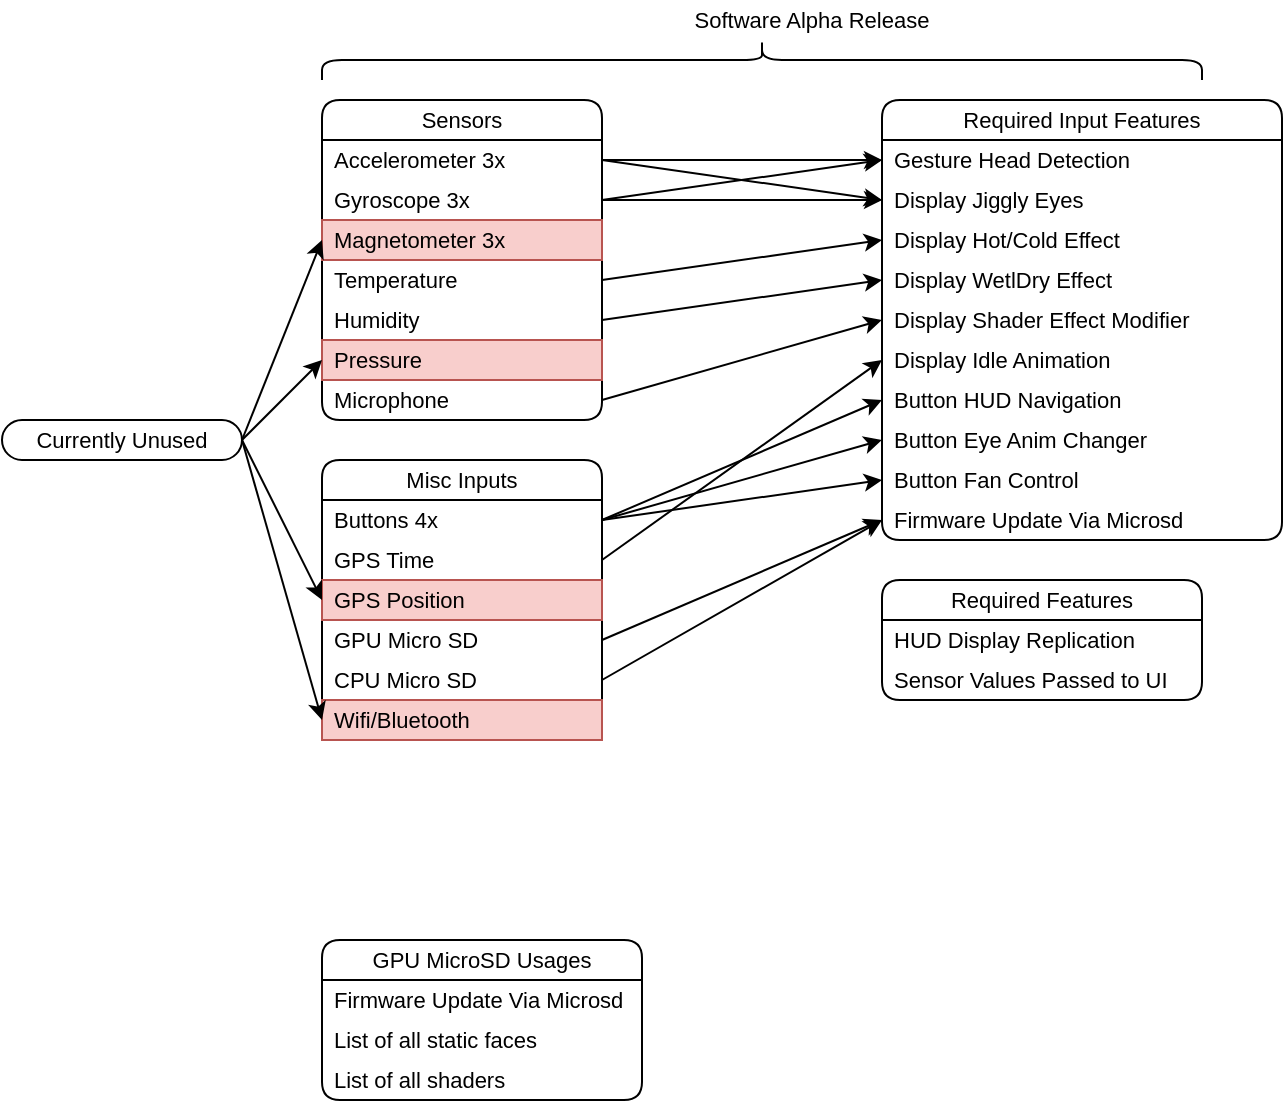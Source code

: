 <mxfile version="28.1.2" pages="6">
  <diagram id="xE91n4reAg-e5ghdsRi6" name="Requirements">
    <mxGraphModel dx="1171" dy="705" grid="1" gridSize="10" guides="1" tooltips="1" connect="1" arrows="1" fold="1" page="1" pageScale="1" pageWidth="800" pageHeight="800" math="0" shadow="0">
      <root>
        <mxCell id="0" />
        <mxCell id="1" parent="0" />
        <mxCell id="fTnrDhPGwPLe5GN7aFWa-1" value="Sensors" style="swimlane;fontStyle=0;childLayout=stackLayout;horizontal=1;startSize=20;horizontalStack=0;resizeParent=1;resizeParentMax=0;resizeLast=0;collapsible=0;marginBottom=0;whiteSpace=wrap;html=1;rounded=1;container=1;fontSize=11;" vertex="1" parent="1">
          <mxGeometry x="200" y="100" width="140" height="160" as="geometry" />
        </mxCell>
        <mxCell id="fTnrDhPGwPLe5GN7aFWa-2" value="Accelerometer 3x" style="text;strokeColor=none;fillColor=none;align=left;verticalAlign=middle;spacingLeft=4;spacingRight=4;overflow=hidden;points=[[0,0.5],[1,0.5]];portConstraint=eastwest;rotatable=0;whiteSpace=wrap;html=1;fontSize=11;" vertex="1" parent="fTnrDhPGwPLe5GN7aFWa-1">
          <mxGeometry y="20" width="140" height="20" as="geometry" />
        </mxCell>
        <mxCell id="fTnrDhPGwPLe5GN7aFWa-3" value="Gyroscope 3x" style="text;strokeColor=none;fillColor=none;align=left;verticalAlign=middle;spacingLeft=4;spacingRight=4;overflow=hidden;points=[[0,0.5],[1,0.5]];portConstraint=eastwest;rotatable=0;whiteSpace=wrap;html=1;fontSize=11;" vertex="1" parent="fTnrDhPGwPLe5GN7aFWa-1">
          <mxGeometry y="40" width="140" height="20" as="geometry" />
        </mxCell>
        <mxCell id="fTnrDhPGwPLe5GN7aFWa-4" value="Magnetometer 3x" style="text;strokeColor=#b85450;fillColor=#f8cecc;align=left;verticalAlign=middle;spacingLeft=4;spacingRight=4;overflow=hidden;points=[[0,0.5],[1,0.5]];portConstraint=eastwest;rotatable=0;whiteSpace=wrap;html=1;fontSize=11;" vertex="1" parent="fTnrDhPGwPLe5GN7aFWa-1">
          <mxGeometry y="60" width="140" height="20" as="geometry" />
        </mxCell>
        <mxCell id="fTnrDhPGwPLe5GN7aFWa-7" value="Temperature" style="text;strokeColor=none;fillColor=none;align=left;verticalAlign=middle;spacingLeft=4;spacingRight=4;overflow=hidden;points=[[0,0.5],[1,0.5]];portConstraint=eastwest;rotatable=0;whiteSpace=wrap;html=1;fontSize=11;" vertex="1" parent="fTnrDhPGwPLe5GN7aFWa-1">
          <mxGeometry y="80" width="140" height="20" as="geometry" />
        </mxCell>
        <mxCell id="fTnrDhPGwPLe5GN7aFWa-17" value="Humidity" style="text;strokeColor=none;fillColor=none;align=left;verticalAlign=middle;spacingLeft=4;spacingRight=4;overflow=hidden;points=[[0,0.5],[1,0.5]];portConstraint=eastwest;rotatable=0;whiteSpace=wrap;html=1;fontSize=11;" vertex="1" parent="fTnrDhPGwPLe5GN7aFWa-1">
          <mxGeometry y="100" width="140" height="20" as="geometry" />
        </mxCell>
        <mxCell id="fTnrDhPGwPLe5GN7aFWa-16" value="Pressure" style="text;strokeColor=#b85450;fillColor=#f8cecc;align=left;verticalAlign=middle;spacingLeft=4;spacingRight=4;overflow=hidden;points=[[0,0.5],[1,0.5]];portConstraint=eastwest;rotatable=0;whiteSpace=wrap;html=1;fontSize=11;" vertex="1" parent="fTnrDhPGwPLe5GN7aFWa-1">
          <mxGeometry y="120" width="140" height="20" as="geometry" />
        </mxCell>
        <mxCell id="fTnrDhPGwPLe5GN7aFWa-15" value="Microphone" style="text;strokeColor=none;fillColor=none;align=left;verticalAlign=middle;spacingLeft=4;spacingRight=4;overflow=hidden;points=[[0,0.5],[1,0.5]];portConstraint=eastwest;rotatable=0;whiteSpace=wrap;html=1;fontSize=11;" vertex="1" parent="fTnrDhPGwPLe5GN7aFWa-1">
          <mxGeometry y="140" width="140" height="20" as="geometry" />
        </mxCell>
        <mxCell id="fTnrDhPGwPLe5GN7aFWa-18" value="Misc Inputs" style="swimlane;fontStyle=0;childLayout=stackLayout;horizontal=1;startSize=20;horizontalStack=0;resizeParent=1;resizeParentMax=0;resizeLast=0;collapsible=0;marginBottom=0;whiteSpace=wrap;html=1;rounded=1;container=1;fontSize=11;" vertex="1" parent="1">
          <mxGeometry x="200" y="280" width="140" height="140" as="geometry" />
        </mxCell>
        <mxCell id="fTnrDhPGwPLe5GN7aFWa-19" value="Buttons 4x" style="text;strokeColor=none;fillColor=none;align=left;verticalAlign=middle;spacingLeft=4;spacingRight=4;overflow=hidden;points=[[0,0.5],[1,0.5]];portConstraint=eastwest;rotatable=0;whiteSpace=wrap;html=1;fontSize=11;" vertex="1" parent="fTnrDhPGwPLe5GN7aFWa-18">
          <mxGeometry y="20" width="140" height="20" as="geometry" />
        </mxCell>
        <mxCell id="fTnrDhPGwPLe5GN7aFWa-30" value="GPS Time" style="text;strokeColor=none;fillColor=none;align=left;verticalAlign=middle;spacingLeft=4;spacingRight=4;overflow=hidden;points=[[0,0.5],[1,0.5]];portConstraint=eastwest;rotatable=0;whiteSpace=wrap;html=1;fontSize=11;" vertex="1" parent="fTnrDhPGwPLe5GN7aFWa-18">
          <mxGeometry y="40" width="140" height="20" as="geometry" />
        </mxCell>
        <mxCell id="fTnrDhPGwPLe5GN7aFWa-33" value="GPS Position" style="text;strokeColor=#b85450;fillColor=#f8cecc;align=left;verticalAlign=middle;spacingLeft=4;spacingRight=4;overflow=hidden;points=[[0,0.5],[1,0.5]];portConstraint=eastwest;rotatable=0;whiteSpace=wrap;html=1;fontSize=11;" vertex="1" parent="fTnrDhPGwPLe5GN7aFWa-18">
          <mxGeometry y="60" width="140" height="20" as="geometry" />
        </mxCell>
        <mxCell id="fTnrDhPGwPLe5GN7aFWa-20" value="GPU Micro SD" style="text;strokeColor=none;fillColor=none;align=left;verticalAlign=middle;spacingLeft=4;spacingRight=4;overflow=hidden;points=[[0,0.5],[1,0.5]];portConstraint=eastwest;rotatable=0;whiteSpace=wrap;html=1;fontSize=11;" vertex="1" parent="fTnrDhPGwPLe5GN7aFWa-18">
          <mxGeometry y="80" width="140" height="20" as="geometry" />
        </mxCell>
        <mxCell id="fTnrDhPGwPLe5GN7aFWa-21" value="CPU Micro SD" style="text;strokeColor=none;fillColor=none;align=left;verticalAlign=middle;spacingLeft=4;spacingRight=4;overflow=hidden;points=[[0,0.5],[1,0.5]];portConstraint=eastwest;rotatable=0;whiteSpace=wrap;html=1;fontSize=11;" vertex="1" parent="fTnrDhPGwPLe5GN7aFWa-18">
          <mxGeometry y="100" width="140" height="20" as="geometry" />
        </mxCell>
        <mxCell id="fTnrDhPGwPLe5GN7aFWa-22" value="Wifi/Bluetooth" style="text;strokeColor=#b85450;fillColor=#f8cecc;align=left;verticalAlign=middle;spacingLeft=4;spacingRight=4;overflow=hidden;points=[[0,0.5],[1,0.5]];portConstraint=eastwest;rotatable=0;whiteSpace=wrap;html=1;fontSize=11;" vertex="1" parent="fTnrDhPGwPLe5GN7aFWa-18">
          <mxGeometry y="120" width="140" height="20" as="geometry" />
        </mxCell>
        <mxCell id="fTnrDhPGwPLe5GN7aFWa-23" value="Required Input Features" style="swimlane;fontStyle=0;childLayout=stackLayout;horizontal=1;startSize=20;horizontalStack=0;resizeParent=1;resizeParentMax=0;resizeLast=0;collapsible=0;marginBottom=0;whiteSpace=wrap;html=1;rounded=1;container=1;fontSize=11;" vertex="1" parent="1">
          <mxGeometry x="480" y="100" width="200" height="220" as="geometry" />
        </mxCell>
        <mxCell id="fTnrDhPGwPLe5GN7aFWa-40" value="Gesture Head Detection" style="text;strokeColor=none;fillColor=none;align=left;verticalAlign=middle;spacingLeft=4;spacingRight=4;overflow=hidden;points=[[0,0.5],[1,0.5]];portConstraint=eastwest;rotatable=0;whiteSpace=wrap;html=1;fontSize=11;" vertex="1" parent="fTnrDhPGwPLe5GN7aFWa-23">
          <mxGeometry y="20" width="200" height="20" as="geometry" />
        </mxCell>
        <mxCell id="fTnrDhPGwPLe5GN7aFWa-24" value="Display Jiggly Eyes" style="text;strokeColor=none;fillColor=none;align=left;verticalAlign=middle;spacingLeft=4;spacingRight=4;overflow=hidden;points=[[0,0.5],[1,0.5]];portConstraint=eastwest;rotatable=0;whiteSpace=wrap;html=1;fontSize=11;" vertex="1" parent="fTnrDhPGwPLe5GN7aFWa-23">
          <mxGeometry y="40" width="200" height="20" as="geometry" />
        </mxCell>
        <mxCell id="fTnrDhPGwPLe5GN7aFWa-36" value="Display Hot/Cold Effect" style="text;strokeColor=none;fillColor=none;align=left;verticalAlign=middle;spacingLeft=4;spacingRight=4;overflow=hidden;points=[[0,0.5],[1,0.5]];portConstraint=eastwest;rotatable=0;whiteSpace=wrap;html=1;fontSize=11;" vertex="1" parent="fTnrDhPGwPLe5GN7aFWa-23">
          <mxGeometry y="60" width="200" height="20" as="geometry" />
        </mxCell>
        <mxCell id="fTnrDhPGwPLe5GN7aFWa-34" value="Display WetlDry Effect" style="text;strokeColor=none;fillColor=none;align=left;verticalAlign=middle;spacingLeft=4;spacingRight=4;overflow=hidden;points=[[0,0.5],[1,0.5]];portConstraint=eastwest;rotatable=0;whiteSpace=wrap;html=1;fontSize=11;" vertex="1" parent="fTnrDhPGwPLe5GN7aFWa-23">
          <mxGeometry y="80" width="200" height="20" as="geometry" />
        </mxCell>
        <mxCell id="fTnrDhPGwPLe5GN7aFWa-49" value="Display Shader Effect Modifier" style="text;strokeColor=none;fillColor=none;align=left;verticalAlign=middle;spacingLeft=4;spacingRight=4;overflow=hidden;points=[[0,0.5],[1,0.5]];portConstraint=eastwest;rotatable=0;whiteSpace=wrap;html=1;fontSize=11;" vertex="1" parent="fTnrDhPGwPLe5GN7aFWa-23">
          <mxGeometry y="100" width="200" height="20" as="geometry" />
        </mxCell>
        <mxCell id="fTnrDhPGwPLe5GN7aFWa-31" value="Display Idle Animation" style="text;strokeColor=none;fillColor=none;align=left;verticalAlign=middle;spacingLeft=4;spacingRight=4;overflow=hidden;points=[[0,0.5],[1,0.5]];portConstraint=eastwest;rotatable=0;whiteSpace=wrap;html=1;fontSize=11;" vertex="1" parent="fTnrDhPGwPLe5GN7aFWa-23">
          <mxGeometry y="120" width="200" height="20" as="geometry" />
        </mxCell>
        <mxCell id="fTnrDhPGwPLe5GN7aFWa-26" value="Button HUD Navigation" style="text;strokeColor=none;fillColor=none;align=left;verticalAlign=middle;spacingLeft=4;spacingRight=4;overflow=hidden;points=[[0,0.5],[1,0.5]];portConstraint=eastwest;rotatable=0;whiteSpace=wrap;html=1;fontSize=11;" vertex="1" parent="fTnrDhPGwPLe5GN7aFWa-23">
          <mxGeometry y="140" width="200" height="20" as="geometry" />
        </mxCell>
        <mxCell id="fTnrDhPGwPLe5GN7aFWa-28" value="Button Eye Anim Changer" style="text;strokeColor=none;fillColor=none;align=left;verticalAlign=middle;spacingLeft=4;spacingRight=4;overflow=hidden;points=[[0,0.5],[1,0.5]];portConstraint=eastwest;rotatable=0;whiteSpace=wrap;html=1;fontSize=11;" vertex="1" parent="fTnrDhPGwPLe5GN7aFWa-23">
          <mxGeometry y="160" width="200" height="20" as="geometry" />
        </mxCell>
        <mxCell id="fTnrDhPGwPLe5GN7aFWa-69" value="Button Fan Control" style="text;strokeColor=none;fillColor=none;align=left;verticalAlign=middle;spacingLeft=4;spacingRight=4;overflow=hidden;points=[[0,0.5],[1,0.5]];portConstraint=eastwest;rotatable=0;whiteSpace=wrap;html=1;fontSize=11;" vertex="1" parent="fTnrDhPGwPLe5GN7aFWa-23">
          <mxGeometry y="180" width="200" height="20" as="geometry" />
        </mxCell>
        <mxCell id="fTnrDhPGwPLe5GN7aFWa-57" value="Firmware Update Via Microsd" style="text;strokeColor=none;fillColor=none;align=left;verticalAlign=middle;spacingLeft=4;spacingRight=4;overflow=hidden;points=[[0,0.5],[1,0.5]];portConstraint=eastwest;rotatable=0;whiteSpace=wrap;html=1;fontSize=11;" vertex="1" parent="fTnrDhPGwPLe5GN7aFWa-23">
          <mxGeometry y="200" width="200" height="20" as="geometry" />
        </mxCell>
        <mxCell id="fTnrDhPGwPLe5GN7aFWa-27" style="rounded=0;orthogonalLoop=1;jettySize=auto;html=1;exitX=1;exitY=0.5;exitDx=0;exitDy=0;entryX=0;entryY=0.5;entryDx=0;entryDy=0;fontSize=11;" edge="1" parent="1" source="fTnrDhPGwPLe5GN7aFWa-2" target="fTnrDhPGwPLe5GN7aFWa-24">
          <mxGeometry relative="1" as="geometry" />
        </mxCell>
        <mxCell id="fTnrDhPGwPLe5GN7aFWa-29" style="rounded=0;orthogonalLoop=1;jettySize=auto;html=1;exitX=1;exitY=0.5;exitDx=0;exitDy=0;entryX=0;entryY=0.5;entryDx=0;entryDy=0;fontSize=11;" edge="1" parent="1" source="fTnrDhPGwPLe5GN7aFWa-3" target="fTnrDhPGwPLe5GN7aFWa-24">
          <mxGeometry relative="1" as="geometry" />
        </mxCell>
        <mxCell id="fTnrDhPGwPLe5GN7aFWa-32" style="edgeStyle=none;shape=connector;rounded=0;orthogonalLoop=1;jettySize=auto;html=1;exitX=1;exitY=0.5;exitDx=0;exitDy=0;entryX=0;entryY=0.5;entryDx=0;entryDy=0;strokeColor=default;align=center;verticalAlign=middle;fontFamily=Helvetica;fontSize=11;fontColor=default;labelBackgroundColor=default;endArrow=classic;" edge="1" parent="1" source="fTnrDhPGwPLe5GN7aFWa-30" target="fTnrDhPGwPLe5GN7aFWa-31">
          <mxGeometry relative="1" as="geometry" />
        </mxCell>
        <mxCell id="fTnrDhPGwPLe5GN7aFWa-35" style="edgeStyle=none;shape=connector;rounded=0;orthogonalLoop=1;jettySize=auto;html=1;exitX=1;exitY=0.5;exitDx=0;exitDy=0;entryX=0;entryY=0.5;entryDx=0;entryDy=0;strokeColor=default;align=center;verticalAlign=middle;fontFamily=Helvetica;fontSize=11;fontColor=default;labelBackgroundColor=default;endArrow=classic;" edge="1" parent="1" source="fTnrDhPGwPLe5GN7aFWa-17" target="fTnrDhPGwPLe5GN7aFWa-34">
          <mxGeometry relative="1" as="geometry" />
        </mxCell>
        <mxCell id="fTnrDhPGwPLe5GN7aFWa-37" style="edgeStyle=none;shape=connector;rounded=0;orthogonalLoop=1;jettySize=auto;html=1;exitX=1;exitY=0.5;exitDx=0;exitDy=0;entryX=0;entryY=0.5;entryDx=0;entryDy=0;strokeColor=default;align=center;verticalAlign=middle;fontFamily=Helvetica;fontSize=11;fontColor=default;labelBackgroundColor=default;endArrow=classic;" edge="1" parent="1" source="fTnrDhPGwPLe5GN7aFWa-7" target="fTnrDhPGwPLe5GN7aFWa-36">
          <mxGeometry relative="1" as="geometry" />
        </mxCell>
        <mxCell id="fTnrDhPGwPLe5GN7aFWa-38" value="" style="shape=curlyBracket;whiteSpace=wrap;html=1;rounded=1;labelPosition=left;verticalLabelPosition=middle;align=right;verticalAlign=middle;fontFamily=Helvetica;fontSize=11;fontColor=default;labelBackgroundColor=default;direction=south;" vertex="1" parent="1">
          <mxGeometry x="200" y="70" width="440" height="20" as="geometry" />
        </mxCell>
        <mxCell id="fTnrDhPGwPLe5GN7aFWa-39" value="Software Alpha Release" style="text;html=1;align=center;verticalAlign=middle;whiteSpace=wrap;rounded=0;fontFamily=Helvetica;fontSize=11;fontColor=default;labelBackgroundColor=default;" vertex="1" parent="1">
          <mxGeometry x="380" y="50" width="130" height="20" as="geometry" />
        </mxCell>
        <mxCell id="fTnrDhPGwPLe5GN7aFWa-41" style="edgeStyle=none;shape=connector;rounded=0;orthogonalLoop=1;jettySize=auto;html=1;exitX=1;exitY=0.5;exitDx=0;exitDy=0;entryX=0;entryY=0.5;entryDx=0;entryDy=0;strokeColor=default;align=center;verticalAlign=middle;fontFamily=Helvetica;fontSize=11;fontColor=default;labelBackgroundColor=default;endArrow=classic;" edge="1" parent="1" source="fTnrDhPGwPLe5GN7aFWa-2" target="fTnrDhPGwPLe5GN7aFWa-40">
          <mxGeometry relative="1" as="geometry" />
        </mxCell>
        <mxCell id="fTnrDhPGwPLe5GN7aFWa-42" style="edgeStyle=none;shape=connector;rounded=0;orthogonalLoop=1;jettySize=auto;html=1;exitX=1;exitY=0.5;exitDx=0;exitDy=0;entryX=0;entryY=0.5;entryDx=0;entryDy=0;strokeColor=default;align=center;verticalAlign=middle;fontFamily=Helvetica;fontSize=11;fontColor=default;labelBackgroundColor=default;endArrow=classic;" edge="1" parent="1" source="fTnrDhPGwPLe5GN7aFWa-3" target="fTnrDhPGwPLe5GN7aFWa-40">
          <mxGeometry relative="1" as="geometry" />
        </mxCell>
        <mxCell id="fTnrDhPGwPLe5GN7aFWa-43" style="edgeStyle=none;shape=connector;rounded=0;orthogonalLoop=1;jettySize=auto;html=1;exitX=1;exitY=0.5;exitDx=0;exitDy=0;entryX=0;entryY=0.5;entryDx=0;entryDy=0;strokeColor=default;align=center;verticalAlign=middle;fontFamily=Helvetica;fontSize=11;fontColor=default;labelBackgroundColor=default;endArrow=classic;" edge="1" parent="1" source="fTnrDhPGwPLe5GN7aFWa-19" target="fTnrDhPGwPLe5GN7aFWa-26">
          <mxGeometry relative="1" as="geometry" />
        </mxCell>
        <mxCell id="fTnrDhPGwPLe5GN7aFWa-44" style="edgeStyle=none;shape=connector;rounded=0;orthogonalLoop=1;jettySize=auto;html=1;exitX=1;exitY=0.5;exitDx=0;exitDy=0;entryX=0;entryY=0.5;entryDx=0;entryDy=0;strokeColor=default;align=center;verticalAlign=middle;fontFamily=Helvetica;fontSize=11;fontColor=default;labelBackgroundColor=default;endArrow=classic;" edge="1" parent="1" source="fTnrDhPGwPLe5GN7aFWa-19" target="fTnrDhPGwPLe5GN7aFWa-28">
          <mxGeometry relative="1" as="geometry" />
        </mxCell>
        <mxCell id="fTnrDhPGwPLe5GN7aFWa-45" value="Required Features" style="swimlane;fontStyle=0;childLayout=stackLayout;horizontal=1;startSize=20;horizontalStack=0;resizeParent=1;resizeParentMax=0;resizeLast=0;collapsible=0;marginBottom=0;whiteSpace=wrap;html=1;rounded=1;container=1;fontFamily=Helvetica;fontSize=11;fontColor=default;labelBackgroundColor=default;" vertex="1" parent="1">
          <mxGeometry x="480" y="340" width="160" height="60" as="geometry" />
        </mxCell>
        <mxCell id="fTnrDhPGwPLe5GN7aFWa-25" value="HUD Display Replication" style="text;strokeColor=none;fillColor=none;align=left;verticalAlign=middle;spacingLeft=4;spacingRight=4;overflow=hidden;points=[[0,0.5],[1,0.5]];portConstraint=eastwest;rotatable=0;whiteSpace=wrap;html=1;fontSize=11;" vertex="1" parent="fTnrDhPGwPLe5GN7aFWa-45">
          <mxGeometry y="20" width="160" height="20" as="geometry" />
        </mxCell>
        <mxCell id="fTnrDhPGwPLe5GN7aFWa-46" value="Sensor Values Passed to UI" style="text;strokeColor=none;fillColor=none;align=left;verticalAlign=middle;spacingLeft=4;spacingRight=4;overflow=hidden;points=[[0,0.5],[1,0.5]];portConstraint=eastwest;rotatable=0;whiteSpace=wrap;html=1;fontFamily=Helvetica;fontSize=11;fontColor=default;labelBackgroundColor=default;" vertex="1" parent="fTnrDhPGwPLe5GN7aFWa-45">
          <mxGeometry y="40" width="160" height="20" as="geometry" />
        </mxCell>
        <mxCell id="fTnrDhPGwPLe5GN7aFWa-50" style="edgeStyle=none;shape=connector;rounded=0;orthogonalLoop=1;jettySize=auto;html=1;exitX=1;exitY=0.5;exitDx=0;exitDy=0;entryX=0;entryY=0.5;entryDx=0;entryDy=0;strokeColor=default;align=center;verticalAlign=middle;fontFamily=Helvetica;fontSize=11;fontColor=default;labelBackgroundColor=default;endArrow=classic;" edge="1" parent="1" source="fTnrDhPGwPLe5GN7aFWa-15" target="fTnrDhPGwPLe5GN7aFWa-49">
          <mxGeometry relative="1" as="geometry" />
        </mxCell>
        <mxCell id="fTnrDhPGwPLe5GN7aFWa-58" style="edgeStyle=none;shape=connector;rounded=0;orthogonalLoop=1;jettySize=auto;html=1;exitX=1;exitY=0.5;exitDx=0;exitDy=0;entryX=0;entryY=0.5;entryDx=0;entryDy=0;strokeColor=default;align=center;verticalAlign=middle;fontFamily=Helvetica;fontSize=11;fontColor=default;labelBackgroundColor=default;endArrow=classic;" edge="1" parent="1" source="fTnrDhPGwPLe5GN7aFWa-20" target="fTnrDhPGwPLe5GN7aFWa-57">
          <mxGeometry relative="1" as="geometry" />
        </mxCell>
        <mxCell id="fTnrDhPGwPLe5GN7aFWa-59" style="edgeStyle=none;shape=connector;rounded=0;orthogonalLoop=1;jettySize=auto;html=1;exitX=1;exitY=0.5;exitDx=0;exitDy=0;entryX=0;entryY=0.5;entryDx=0;entryDy=0;strokeColor=default;align=center;verticalAlign=middle;fontFamily=Helvetica;fontSize=11;fontColor=default;labelBackgroundColor=default;endArrow=classic;" edge="1" parent="1" source="fTnrDhPGwPLe5GN7aFWa-21" target="fTnrDhPGwPLe5GN7aFWa-57">
          <mxGeometry relative="1" as="geometry" />
        </mxCell>
        <mxCell id="fTnrDhPGwPLe5GN7aFWa-65" style="edgeStyle=none;shape=connector;rounded=0;orthogonalLoop=1;jettySize=auto;html=1;exitX=1;exitY=0.5;exitDx=0;exitDy=0;exitPerimeter=0;entryX=0;entryY=0.5;entryDx=0;entryDy=0;strokeColor=default;align=center;verticalAlign=middle;fontFamily=Helvetica;fontSize=11;fontColor=default;labelBackgroundColor=default;endArrow=classic;" edge="1" parent="1" source="fTnrDhPGwPLe5GN7aFWa-64" target="fTnrDhPGwPLe5GN7aFWa-4">
          <mxGeometry relative="1" as="geometry" />
        </mxCell>
        <mxCell id="fTnrDhPGwPLe5GN7aFWa-66" style="edgeStyle=none;shape=connector;rounded=0;orthogonalLoop=1;jettySize=auto;html=1;exitX=1;exitY=0.5;exitDx=0;exitDy=0;exitPerimeter=0;entryX=0;entryY=0.5;entryDx=0;entryDy=0;strokeColor=default;align=center;verticalAlign=middle;fontFamily=Helvetica;fontSize=11;fontColor=default;labelBackgroundColor=default;endArrow=classic;" edge="1" parent="1" source="fTnrDhPGwPLe5GN7aFWa-64" target="fTnrDhPGwPLe5GN7aFWa-16">
          <mxGeometry relative="1" as="geometry" />
        </mxCell>
        <mxCell id="fTnrDhPGwPLe5GN7aFWa-67" style="edgeStyle=none;shape=connector;rounded=0;orthogonalLoop=1;jettySize=auto;html=1;exitX=1;exitY=0.5;exitDx=0;exitDy=0;exitPerimeter=0;entryX=0;entryY=0.5;entryDx=0;entryDy=0;strokeColor=default;align=center;verticalAlign=middle;fontFamily=Helvetica;fontSize=11;fontColor=default;labelBackgroundColor=default;endArrow=classic;" edge="1" parent="1" source="fTnrDhPGwPLe5GN7aFWa-64" target="fTnrDhPGwPLe5GN7aFWa-33">
          <mxGeometry relative="1" as="geometry" />
        </mxCell>
        <mxCell id="fTnrDhPGwPLe5GN7aFWa-68" style="edgeStyle=none;shape=connector;rounded=0;orthogonalLoop=1;jettySize=auto;html=1;exitX=1;exitY=0.5;exitDx=0;exitDy=0;exitPerimeter=0;entryX=0;entryY=0.5;entryDx=0;entryDy=0;strokeColor=default;align=center;verticalAlign=middle;fontFamily=Helvetica;fontSize=11;fontColor=default;labelBackgroundColor=default;endArrow=classic;" edge="1" parent="1" source="fTnrDhPGwPLe5GN7aFWa-64" target="fTnrDhPGwPLe5GN7aFWa-22">
          <mxGeometry relative="1" as="geometry" />
        </mxCell>
        <mxCell id="fTnrDhPGwPLe5GN7aFWa-64" value="Currently Unused" style="rounded=1;whiteSpace=wrap;html=1;absoluteArcSize=1;points=[[0,0.5,0,0,0],[1,0.5,0,0,0]];fontFamily=Helvetica;fontSize=11;fontColor=default;labelBackgroundColor=default;" vertex="1" parent="1">
          <mxGeometry x="40" y="260" width="120" height="20" as="geometry" />
        </mxCell>
        <mxCell id="fTnrDhPGwPLe5GN7aFWa-70" style="edgeStyle=none;shape=connector;rounded=0;orthogonalLoop=1;jettySize=auto;html=1;exitX=1;exitY=0.5;exitDx=0;exitDy=0;entryX=0;entryY=0.5;entryDx=0;entryDy=0;strokeColor=default;align=center;verticalAlign=middle;fontFamily=Helvetica;fontSize=11;fontColor=default;labelBackgroundColor=default;endArrow=classic;" edge="1" parent="1" source="fTnrDhPGwPLe5GN7aFWa-19" target="fTnrDhPGwPLe5GN7aFWa-69">
          <mxGeometry relative="1" as="geometry" />
        </mxCell>
        <mxCell id="GiND9i1XjyFinMnZ80Ag-2" value="GPU MicroSD Usages" style="swimlane;fontStyle=0;childLayout=stackLayout;horizontal=1;startSize=20;horizontalStack=0;resizeParent=1;resizeParentMax=0;resizeLast=0;collapsible=0;marginBottom=0;whiteSpace=wrap;html=1;rounded=1;container=1;fontFamily=Helvetica;fontSize=11;fontColor=default;labelBackgroundColor=default;" vertex="1" parent="1">
          <mxGeometry x="200" y="520" width="160" height="80" as="geometry" />
        </mxCell>
        <mxCell id="lIlkYNQGBMb2gGvorEyF-3" value="Firmware Update Via Microsd" style="text;strokeColor=none;fillColor=none;align=left;verticalAlign=middle;spacingLeft=4;spacingRight=4;overflow=hidden;points=[[0,0.5],[1,0.5]];portConstraint=eastwest;rotatable=0;whiteSpace=wrap;html=1;fontSize=11;" vertex="1" parent="GiND9i1XjyFinMnZ80Ag-2">
          <mxGeometry y="20" width="160" height="20" as="geometry" />
        </mxCell>
        <mxCell id="GiND9i1XjyFinMnZ80Ag-3" value="List of all static faces" style="text;strokeColor=none;fillColor=none;align=left;verticalAlign=middle;spacingLeft=4;spacingRight=4;overflow=hidden;points=[[0,0.5],[1,0.5]];portConstraint=eastwest;rotatable=0;whiteSpace=wrap;html=1;fontFamily=Helvetica;fontSize=11;fontColor=default;labelBackgroundColor=default;" vertex="1" parent="GiND9i1XjyFinMnZ80Ag-2">
          <mxGeometry y="40" width="160" height="20" as="geometry" />
        </mxCell>
        <mxCell id="lIlkYNQGBMb2gGvorEyF-5" value="List of all shaders" style="text;strokeColor=none;fillColor=none;align=left;verticalAlign=middle;spacingLeft=4;spacingRight=4;overflow=hidden;points=[[0,0.5],[1,0.5]];portConstraint=eastwest;rotatable=0;whiteSpace=wrap;html=1;fontFamily=Helvetica;fontSize=11;fontColor=default;labelBackgroundColor=default;" vertex="1" parent="GiND9i1XjyFinMnZ80Ag-2">
          <mxGeometry y="60" width="160" height="20" as="geometry" />
        </mxCell>
      </root>
    </mxGraphModel>
  </diagram>
  <diagram name="Core Assignments" id="ZWqvOGTWzk1loUkg2u0M">
    <mxGraphModel dx="2050" dy="1233" grid="1" gridSize="10" guides="1" tooltips="1" connect="1" arrows="1" fold="1" page="1" pageScale="1" pageWidth="1500" pageHeight="1000" math="0" shadow="0">
      <root>
        <mxCell id="0" />
        <mxCell id="1" parent="0" />
        <mxCell id="VqCL3E7zlPqyghJP3xp9-11" value="ESP32 GPU" style="rounded=1;whiteSpace=wrap;html=1;fontFamily=Helvetica;fontSize=11;fontColor=default;labelBackgroundColor=default;absoluteArcSize=1;container=1;dropTarget=1;collapsible=0;recursiveResize=0;labelPosition=center;verticalLabelPosition=top;align=center;verticalAlign=bottom;" parent="1" vertex="1">
          <mxGeometry x="800" y="80" width="620" height="700" as="geometry" />
        </mxCell>
        <mxCell id="VqCL3E7zlPqyghJP3xp9-2" value="Core 0 : I2C OLED Display + Communication" style="rounded=1;whiteSpace=wrap;html=1;fontFamily=Helvetica;fontSize=11;fontColor=default;labelBackgroundColor=default;absoluteArcSize=1;container=1;dropTarget=1;collapsible=0;recursiveResize=0;verticalAlign=bottom;labelPosition=center;verticalLabelPosition=top;align=center;" parent="VqCL3E7zlPqyghJP3xp9-11" vertex="1">
          <mxGeometry x="10" y="20" width="600" height="280" as="geometry" />
        </mxCell>
        <mxCell id="VqCL3E7zlPqyghJP3xp9-4" value="I2C" style="triangle;whiteSpace=wrap;html=1;rounded=1;flipH=0;align=left;" parent="VqCL3E7zlPqyghJP3xp9-2" vertex="1">
          <mxGeometry x="560" y="20" width="40" height="40" as="geometry" />
        </mxCell>
        <mxCell id="VqCL3E7zlPqyghJP3xp9-7" style="edgeStyle=orthogonalEdgeStyle;rounded=0;orthogonalLoop=1;jettySize=auto;html=1;exitX=0;exitY=0.5;exitDx=0;exitDy=0;exitPerimeter=0;entryX=0.5;entryY=1;entryDx=0;entryDy=0;" parent="VqCL3E7zlPqyghJP3xp9-2" source="VqCL3E7zlPqyghJP3xp9-6" target="VqCL3E7zlPqyghJP3xp9-4" edge="1">
          <mxGeometry relative="1" as="geometry" />
        </mxCell>
        <mxCell id="VqCL3E7zlPqyghJP3xp9-6" value="SDA 1&lt;div&gt;SCL 2&lt;/div&gt;&lt;div&gt;0x3C&lt;/div&gt;&lt;div&gt;1MHZ&lt;/div&gt;" style="rounded=1;whiteSpace=wrap;html=1;absoluteArcSize=1;points=[[0,0.5,0,0,0],[1,0.5,0,0,0]];direction=south;align=left;" parent="VqCL3E7zlPqyghJP3xp9-2" vertex="1">
          <mxGeometry x="560" y="60" width="40" height="70" as="geometry" />
        </mxCell>
        <mxCell id="VqCL3E7zlPqyghJP3xp9-35" value="Jobs" style="swimlane;fontStyle=0;childLayout=stackLayout;horizontal=1;startSize=20;horizontalStack=0;resizeParent=1;resizeParentMax=0;resizeLast=0;collapsible=0;marginBottom=0;whiteSpace=wrap;html=1;rounded=1;container=1;" parent="VqCL3E7zlPqyghJP3xp9-2" vertex="1">
          <mxGeometry x="230" y="100" width="140" height="60" as="geometry" />
        </mxCell>
        <mxCell id="VqCL3E7zlPqyghJP3xp9-37" value="Communication to CPU" style="text;strokeColor=none;fillColor=none;align=left;verticalAlign=middle;spacingLeft=4;spacingRight=4;overflow=hidden;points=[[0,0.5],[1,0.5]];portConstraint=eastwest;rotatable=0;whiteSpace=wrap;html=1;" parent="VqCL3E7zlPqyghJP3xp9-35" vertex="1">
          <mxGeometry y="20" width="140" height="20" as="geometry" />
        </mxCell>
        <mxCell id="VqCL3E7zlPqyghJP3xp9-42" value="OLED Display HUD" style="text;strokeColor=none;fillColor=none;align=left;verticalAlign=middle;spacingLeft=4;spacingRight=4;overflow=hidden;points=[[0,0.5],[1,0.5]];portConstraint=eastwest;rotatable=0;whiteSpace=wrap;html=1;" parent="VqCL3E7zlPqyghJP3xp9-35" vertex="1">
          <mxGeometry y="40" width="140" height="20" as="geometry" />
        </mxCell>
        <mxCell id="VqCL3E7zlPqyghJP3xp9-3" value="Core 1 : HUB75 + Display Algorithm" style="rounded=1;whiteSpace=wrap;html=1;fontFamily=Helvetica;fontSize=11;fontColor=default;labelBackgroundColor=default;absoluteArcSize=1;container=1;dropTarget=1;collapsible=0;recursiveResize=0;labelPosition=center;verticalLabelPosition=top;align=center;verticalAlign=bottom;" parent="VqCL3E7zlPqyghJP3xp9-11" vertex="1">
          <mxGeometry x="10" y="320" width="600" height="370" as="geometry" />
        </mxCell>
        <mxCell id="VqCL3E7zlPqyghJP3xp9-5" value="I2S" style="triangle;whiteSpace=wrap;html=1;rounded=1;flipH=0;align=left;" parent="VqCL3E7zlPqyghJP3xp9-3" vertex="1">
          <mxGeometry x="560" y="20" width="40" height="40" as="geometry" />
        </mxCell>
        <mxCell id="VqCL3E7zlPqyghJP3xp9-10" style="edgeStyle=orthogonalEdgeStyle;rounded=0;orthogonalLoop=1;jettySize=auto;html=1;exitX=0;exitY=0.5;exitDx=0;exitDy=0;exitPerimeter=0;entryX=0.5;entryY=1;entryDx=0;entryDy=0;" parent="VqCL3E7zlPqyghJP3xp9-3" source="VqCL3E7zlPqyghJP3xp9-8" target="VqCL3E7zlPqyghJP3xp9-5" edge="1">
          <mxGeometry relative="1" as="geometry" />
        </mxCell>
        <mxCell id="VqCL3E7zlPqyghJP3xp9-8" value="&lt;div&gt;R0 7&lt;/div&gt;&lt;div&gt;G0 15&lt;/div&gt;&lt;div&gt;B0 16&lt;/div&gt;&lt;div&gt;R1 17&lt;/div&gt;&lt;div&gt;G1 18&lt;/div&gt;&lt;div&gt;B1 8&lt;/div&gt;&lt;div&gt;A 41&lt;/div&gt;&lt;div&gt;B 40&lt;/div&gt;&lt;div&gt;C 39&lt;/div&gt;&lt;div&gt;D 38&lt;/div&gt;&lt;div&gt;E 42&lt;/div&gt;&lt;div&gt;Lat 36&lt;/div&gt;&lt;div&gt;Clk 37&lt;/div&gt;&lt;div&gt;OE 35&lt;/div&gt;&lt;div&gt;OE 6&lt;/div&gt;" style="rounded=1;whiteSpace=wrap;html=1;absoluteArcSize=1;points=[[0,0.5,0,0,0],[1,0.5,0,0,0]];direction=south;align=left;" parent="VqCL3E7zlPqyghJP3xp9-3" vertex="1">
          <mxGeometry x="560" y="60" width="40" height="220" as="geometry" />
        </mxCell>
        <mxCell id="VqCL3E7zlPqyghJP3xp9-39" value="Jobs" style="swimlane;fontStyle=0;childLayout=stackLayout;horizontal=1;startSize=20;horizontalStack=0;resizeParent=1;resizeParentMax=0;resizeLast=0;collapsible=0;marginBottom=0;whiteSpace=wrap;html=1;rounded=1;container=1;" parent="VqCL3E7zlPqyghJP3xp9-3" vertex="1">
          <mxGeometry x="230" y="165" width="140" height="60" as="geometry" />
        </mxCell>
        <mxCell id="VqCL3E7zlPqyghJP3xp9-41" value="HUB75 Data Allocation" style="text;strokeColor=none;fillColor=none;align=left;verticalAlign=middle;spacingLeft=4;spacingRight=4;overflow=hidden;points=[[0,0.5],[1,0.5]];portConstraint=eastwest;rotatable=0;whiteSpace=wrap;html=1;" parent="VqCL3E7zlPqyghJP3xp9-39" vertex="1">
          <mxGeometry y="20" width="140" height="20" as="geometry" />
        </mxCell>
        <mxCell id="VqCL3E7zlPqyghJP3xp9-40" value="GPU Shaders" style="text;strokeColor=none;fillColor=none;align=left;verticalAlign=middle;spacingLeft=4;spacingRight=4;overflow=hidden;points=[[0,0.5],[1,0.5]];portConstraint=eastwest;rotatable=0;whiteSpace=wrap;html=1;" parent="VqCL3E7zlPqyghJP3xp9-39" vertex="1">
          <mxGeometry y="40" width="140" height="20" as="geometry" />
        </mxCell>
        <mxCell id="VqCL3E7zlPqyghJP3xp9-12" value="ESP32 CPU" style="rounded=1;whiteSpace=wrap;html=1;fontFamily=Helvetica;fontSize=11;fontColor=default;labelBackgroundColor=default;absoluteArcSize=1;container=1;dropTarget=1;collapsible=0;recursiveResize=0;labelPosition=center;verticalLabelPosition=top;align=center;verticalAlign=bottom;" parent="1" vertex="1">
          <mxGeometry x="80" y="80" width="620" height="700" as="geometry" />
        </mxCell>
        <mxCell id="VqCL3E7zlPqyghJP3xp9-13" value="Core 0 : Animation Coordination + Communication" style="rounded=1;whiteSpace=wrap;html=1;fontFamily=Helvetica;fontSize=11;fontColor=default;labelBackgroundColor=default;absoluteArcSize=1;container=1;dropTarget=1;collapsible=0;recursiveResize=0;verticalAlign=bottom;labelPosition=center;verticalLabelPosition=top;align=center;" parent="VqCL3E7zlPqyghJP3xp9-12" vertex="1">
          <mxGeometry x="10" y="20" width="600" height="280" as="geometry" />
        </mxCell>
        <mxCell id="VqCL3E7zlPqyghJP3xp9-21" value="Jobs" style="swimlane;fontStyle=0;childLayout=stackLayout;horizontal=1;startSize=20;horizontalStack=0;resizeParent=1;resizeParentMax=0;resizeLast=0;collapsible=0;marginBottom=0;whiteSpace=wrap;html=1;rounded=1;container=1;" parent="VqCL3E7zlPqyghJP3xp9-13" vertex="1">
          <mxGeometry x="220" y="90" width="140" height="80" as="geometry" />
        </mxCell>
        <mxCell id="VqCL3E7zlPqyghJP3xp9-22" value="Addressable LEDS" style="text;strokeColor=none;fillColor=none;align=left;verticalAlign=middle;spacingLeft=4;spacingRight=4;overflow=hidden;points=[[0,0.5],[1,0.5]];portConstraint=eastwest;rotatable=0;whiteSpace=wrap;html=1;" parent="VqCL3E7zlPqyghJP3xp9-21" vertex="1">
          <mxGeometry y="20" width="140" height="20" as="geometry" />
        </mxCell>
        <mxCell id="VqCL3E7zlPqyghJP3xp9-23" value="Communication to GPU" style="text;strokeColor=none;fillColor=none;align=left;verticalAlign=middle;spacingLeft=4;spacingRight=4;overflow=hidden;points=[[0,0.5],[1,0.5]];portConstraint=eastwest;rotatable=0;whiteSpace=wrap;html=1;" parent="VqCL3E7zlPqyghJP3xp9-21" vertex="1">
          <mxGeometry y="40" width="140" height="20" as="geometry" />
        </mxCell>
        <mxCell id="VqCL3E7zlPqyghJP3xp9-24" value="Full animation control" style="text;strokeColor=none;fillColor=none;align=left;verticalAlign=middle;spacingLeft=4;spacingRight=4;overflow=hidden;points=[[0,0.5],[1,0.5]];portConstraint=eastwest;rotatable=0;whiteSpace=wrap;html=1;" parent="VqCL3E7zlPqyghJP3xp9-21" vertex="1">
          <mxGeometry y="60" width="140" height="20" as="geometry" />
        </mxCell>
        <mxCell id="VqCL3E7zlPqyghJP3xp9-17" value="Core 1 : Sensor Processing + Input Processing + Coordination" style="rounded=1;whiteSpace=wrap;html=1;fontFamily=Helvetica;fontSize=11;fontColor=default;labelBackgroundColor=default;absoluteArcSize=1;container=1;dropTarget=1;collapsible=0;recursiveResize=0;labelPosition=center;verticalLabelPosition=top;align=center;verticalAlign=bottom;" parent="VqCL3E7zlPqyghJP3xp9-12" vertex="1">
          <mxGeometry x="10" y="320" width="600" height="370" as="geometry" />
        </mxCell>
        <mxCell id="VqCL3E7zlPqyghJP3xp9-25" value="Jobs" style="swimlane;fontStyle=0;childLayout=stackLayout;horizontal=1;startSize=20;horizontalStack=0;resizeParent=1;resizeParentMax=0;resizeLast=0;collapsible=0;marginBottom=0;whiteSpace=wrap;html=1;rounded=1;container=1;" parent="VqCL3E7zlPqyghJP3xp9-17" vertex="1">
          <mxGeometry x="230" y="105" width="140" height="160" as="geometry" />
        </mxCell>
        <mxCell id="VqCL3E7zlPqyghJP3xp9-26" value="Sensor Comms" style="text;strokeColor=none;fillColor=none;align=left;verticalAlign=middle;spacingLeft=4;spacingRight=4;overflow=hidden;points=[[0,0.5],[1,0.5]];portConstraint=eastwest;rotatable=0;whiteSpace=wrap;html=1;" parent="VqCL3E7zlPqyghJP3xp9-25" vertex="1">
          <mxGeometry y="20" width="140" height="20" as="geometry" />
        </mxCell>
        <mxCell id="VqCL3E7zlPqyghJP3xp9-28" value="Head Gestures Det" style="text;strokeColor=none;fillColor=none;align=left;verticalAlign=middle;spacingLeft=4;spacingRight=4;overflow=hidden;points=[[0,0.5],[1,0.5]];portConstraint=eastwest;rotatable=0;whiteSpace=wrap;html=1;" parent="VqCL3E7zlPqyghJP3xp9-25" vertex="1">
          <mxGeometry y="40" width="140" height="20" as="geometry" />
        </mxCell>
        <mxCell id="VqCL3E7zlPqyghJP3xp9-30" value="Button Tap Det" style="text;strokeColor=none;fillColor=none;align=left;verticalAlign=middle;spacingLeft=4;spacingRight=4;overflow=hidden;points=[[0,0.5],[1,0.5]];portConstraint=eastwest;rotatable=0;whiteSpace=wrap;html=1;" parent="VqCL3E7zlPqyghJP3xp9-25" vertex="1">
          <mxGeometry y="60" width="140" height="20" as="geometry" />
        </mxCell>
        <mxCell id="VqCL3E7zlPqyghJP3xp9-31" value="3D Positioning" style="text;strokeColor=none;fillColor=none;align=left;verticalAlign=middle;spacingLeft=4;spacingRight=4;overflow=hidden;points=[[0,0.5],[1,0.5]];portConstraint=eastwest;rotatable=0;whiteSpace=wrap;html=1;" parent="VqCL3E7zlPqyghJP3xp9-25" vertex="1">
          <mxGeometry y="80" width="140" height="20" as="geometry" />
        </mxCell>
        <mxCell id="VqCL3E7zlPqyghJP3xp9-33" value="Sensor Fusion" style="text;strokeColor=none;fillColor=none;align=left;verticalAlign=middle;spacingLeft=4;spacingRight=4;overflow=hidden;points=[[0,0.5],[1,0.5]];portConstraint=eastwest;rotatable=0;whiteSpace=wrap;html=1;" parent="VqCL3E7zlPqyghJP3xp9-25" vertex="1">
          <mxGeometry y="100" width="140" height="20" as="geometry" />
        </mxCell>
        <mxCell id="VqCL3E7zlPqyghJP3xp9-34" value="Micro SD Loading" style="text;strokeColor=none;fillColor=none;align=left;verticalAlign=middle;spacingLeft=4;spacingRight=4;overflow=hidden;points=[[0,0.5],[1,0.5]];portConstraint=eastwest;rotatable=0;whiteSpace=wrap;html=1;" parent="VqCL3E7zlPqyghJP3xp9-25" vertex="1">
          <mxGeometry y="120" width="140" height="20" as="geometry" />
        </mxCell>
        <mxCell id="VqCL3E7zlPqyghJP3xp9-32" value="Data Parsing" style="text;strokeColor=none;fillColor=none;align=left;verticalAlign=middle;spacingLeft=4;spacingRight=4;overflow=hidden;points=[[0,0.5],[1,0.5]];portConstraint=eastwest;rotatable=0;whiteSpace=wrap;html=1;" parent="VqCL3E7zlPqyghJP3xp9-25" vertex="1">
          <mxGeometry y="140" width="140" height="20" as="geometry" />
        </mxCell>
      </root>
    </mxGraphModel>
  </diagram>
  <diagram id="TNtYxJJ9ToMuCvGQvUSr" name="HUD (Alpha Release)">
    <mxGraphModel dx="1139" dy="685" grid="1" gridSize="10" guides="1" tooltips="1" connect="1" arrows="1" fold="1" page="1" pageScale="1" pageWidth="880" pageHeight="440" math="0" shadow="0">
      <root>
        <mxCell id="0" />
        <mxCell id="1" parent="0" />
        <mxCell id="OKE4lmVlHMi8dG30rl8I-1" value="128 x 128" style="rounded=0;whiteSpace=wrap;html=1;" vertex="1" parent="1">
          <mxGeometry x="40" y="40" width="160" height="160" as="geometry" />
        </mxCell>
        <mxCell id="OKE4lmVlHMi8dG30rl8I-3" value="Info Panel" style="rounded=0;whiteSpace=wrap;html=1;fontFamily=Helvetica;fontSize=11;fontColor=default;labelBackgroundColor=default;" vertex="1" parent="1">
          <mxGeometry x="240" y="40" width="160" height="120" as="geometry" />
        </mxCell>
        <mxCell id="OKE4lmVlHMi8dG30rl8I-4" value="Current Display&lt;div&gt;(Display Replication)&lt;/div&gt;" style="rounded=0;whiteSpace=wrap;html=1;fontFamily=Helvetica;fontSize=11;fontColor=default;labelBackgroundColor=default;" vertex="1" parent="1">
          <mxGeometry x="240" y="160" width="160" height="40" as="geometry" />
        </mxCell>
        <mxCell id="OKE4lmVlHMi8dG30rl8I-7" value="Items" style="swimlane;fontStyle=0;childLayout=stackLayout;horizontal=1;startSize=20;horizontalStack=0;resizeParent=1;resizeParentMax=0;resizeLast=0;collapsible=0;marginBottom=0;whiteSpace=wrap;html=1;rounded=1;container=1;fontFamily=Helvetica;fontSize=11;fontColor=default;labelBackgroundColor=default;" vertex="1" parent="1">
          <mxGeometry x="640" y="40" width="200" height="360" as="geometry" />
        </mxCell>
        <mxCell id="OKE4lmVlHMi8dG30rl8I-8" value="Last Gesture" style="text;strokeColor=#666666;fillColor=#f5f5f5;align=left;verticalAlign=middle;spacingLeft=4;spacingRight=4;overflow=hidden;points=[[0,0.5],[1,0.5]];portConstraint=eastwest;rotatable=0;whiteSpace=wrap;html=1;fontFamily=Helvetica;fontSize=11;labelBackgroundColor=none;fontColor=#333333;" vertex="1" parent="OKE4lmVlHMi8dG30rl8I-7">
          <mxGeometry y="20" width="200" height="20" as="geometry" />
        </mxCell>
        <mxCell id="OKE4lmVlHMi8dG30rl8I-9" value="Fan Speed" style="text;align=left;verticalAlign=middle;spacingLeft=4;spacingRight=4;overflow=hidden;points=[[0,0.5],[1,0.5]];portConstraint=eastwest;rotatable=0;whiteSpace=wrap;html=1;fontFamily=Helvetica;fontSize=11;labelBackgroundColor=none;fillColor=#dae8fc;strokeColor=#6c8ebf;" vertex="1" parent="OKE4lmVlHMi8dG30rl8I-7">
          <mxGeometry y="40" width="200" height="20" as="geometry" />
        </mxCell>
        <mxCell id="OKE4lmVlHMi8dG30rl8I-10" value="XYZ RotXYZ Orb" style="text;strokeColor=#82b366;fillColor=#d5e8d4;align=left;verticalAlign=middle;spacingLeft=4;spacingRight=4;overflow=hidden;points=[[0,0.5],[1,0.5]];portConstraint=eastwest;rotatable=0;whiteSpace=wrap;html=1;fontFamily=Helvetica;fontSize=11;labelBackgroundColor=none;" vertex="1" parent="OKE4lmVlHMi8dG30rl8I-7">
          <mxGeometry y="60" width="200" height="20" as="geometry" />
        </mxCell>
        <mxCell id="OKE4lmVlHMi8dG30rl8I-17" value="HUB75 FPS Meter" style="text;strokeColor=#d79b00;fillColor=#ffe6cc;align=left;verticalAlign=middle;spacingLeft=4;spacingRight=4;overflow=hidden;points=[[0,0.5],[1,0.5]];portConstraint=eastwest;rotatable=0;whiteSpace=wrap;html=1;fontFamily=Helvetica;fontSize=11;labelBackgroundColor=none;" vertex="1" parent="OKE4lmVlHMi8dG30rl8I-7">
          <mxGeometry y="80" width="200" height="20" as="geometry" />
        </mxCell>
        <mxCell id="OKE4lmVlHMi8dG30rl8I-19" value="OLED FPS Meter" style="text;strokeColor=#d6b656;fillColor=#fff2cc;align=left;verticalAlign=middle;spacingLeft=4;spacingRight=4;overflow=hidden;points=[[0,0.5],[1,0.5]];portConstraint=eastwest;rotatable=0;whiteSpace=wrap;html=1;fontFamily=Helvetica;fontSize=11;labelBackgroundColor=none;" vertex="1" parent="OKE4lmVlHMi8dG30rl8I-7">
          <mxGeometry y="100" width="200" height="20" as="geometry" />
        </mxCell>
        <mxCell id="OKE4lmVlHMi8dG30rl8I-18" value="CPU Firmware Version" style="text;strokeColor=#b85450;fillColor=#f8cecc;align=left;verticalAlign=middle;spacingLeft=4;spacingRight=4;overflow=hidden;points=[[0,0.5],[1,0.5]];portConstraint=eastwest;rotatable=0;whiteSpace=wrap;html=1;fontFamily=Helvetica;fontSize=11;labelBackgroundColor=none;" vertex="1" parent="OKE4lmVlHMi8dG30rl8I-7">
          <mxGeometry y="120" width="200" height="20" as="geometry" />
        </mxCell>
        <mxCell id="OKE4lmVlHMi8dG30rl8I-16" value="GPU Firmware Version" style="text;strokeColor=#9673a6;fillColor=#e1d5e7;align=left;verticalAlign=middle;spacingLeft=4;spacingRight=4;overflow=hidden;points=[[0,0.5],[1,0.5]];portConstraint=eastwest;rotatable=0;whiteSpace=wrap;html=1;fontFamily=Helvetica;fontSize=11;labelBackgroundColor=none;" vertex="1" parent="OKE4lmVlHMi8dG30rl8I-7">
          <mxGeometry y="140" width="200" height="20" as="geometry" />
        </mxCell>
        <mxCell id="OKE4lmVlHMi8dG30rl8I-15" value="Time" style="text;strokeColor=#b46504;fillColor=#fad7ac;align=left;verticalAlign=middle;spacingLeft=4;spacingRight=4;overflow=hidden;points=[[0,0.5],[1,0.5]];portConstraint=eastwest;rotatable=0;whiteSpace=wrap;html=1;fontFamily=Helvetica;fontSize=11;labelBackgroundColor=none;" vertex="1" parent="OKE4lmVlHMi8dG30rl8I-7">
          <mxGeometry y="160" width="200" height="20" as="geometry" />
        </mxCell>
        <mxCell id="OKE4lmVlHMi8dG30rl8I-13" value="Temperature" style="text;strokeColor=#10739e;fillColor=#b1ddf0;align=left;verticalAlign=middle;spacingLeft=4;spacingRight=4;overflow=hidden;points=[[0,0.5],[1,0.5]];portConstraint=eastwest;rotatable=0;whiteSpace=wrap;html=1;fontFamily=Helvetica;fontSize=11;labelBackgroundColor=none;" vertex="1" parent="OKE4lmVlHMi8dG30rl8I-7">
          <mxGeometry y="180" width="200" height="20" as="geometry" />
        </mxCell>
        <mxCell id="OKE4lmVlHMi8dG30rl8I-12" value="Humidity" style="text;strokeColor=#56517e;fillColor=#d0cee2;align=left;verticalAlign=middle;spacingLeft=4;spacingRight=4;overflow=hidden;points=[[0,0.5],[1,0.5]];portConstraint=eastwest;rotatable=0;whiteSpace=wrap;html=1;fontFamily=Helvetica;fontSize=11;labelBackgroundColor=none;" vertex="1" parent="OKE4lmVlHMi8dG30rl8I-7">
          <mxGeometry y="200" width="200" height="20" as="geometry" />
        </mxCell>
        <mxCell id="OKE4lmVlHMi8dG30rl8I-11" value="Pressure" style="text;strokeColor=#23445d;fillColor=#bac8d3;align=left;verticalAlign=middle;spacingLeft=4;spacingRight=4;overflow=hidden;points=[[0,0.5],[1,0.5]];portConstraint=eastwest;rotatable=0;whiteSpace=wrap;html=1;fontFamily=Helvetica;fontSize=11;labelBackgroundColor=none;" vertex="1" parent="OKE4lmVlHMi8dG30rl8I-7">
          <mxGeometry y="220" width="200" height="20" as="geometry" />
        </mxCell>
        <mxCell id="uG9OpLIcaomi1pS8Zwpt-4" value="Current Input Selection" style="text;strokeColor=#b85450;fillColor=#E9D1F8;align=left;verticalAlign=middle;spacingLeft=4;spacingRight=4;overflow=hidden;points=[[0,0.5],[1,0.5]];portConstraint=eastwest;rotatable=0;whiteSpace=wrap;html=1;fontFamily=Helvetica;fontSize=11;labelBackgroundColor=none;" vertex="1" parent="OKE4lmVlHMi8dG30rl8I-7">
          <mxGeometry y="240" width="200" height="20" as="geometry" />
        </mxCell>
        <mxCell id="qvSB0W_vNcRmySEqfXkp-2" value="Next Face" style="text;strokeColor=#6c8ebf;fillColor=#DCFCEC;align=left;verticalAlign=middle;spacingLeft=4;spacingRight=4;overflow=hidden;points=[[0,0.5],[1,0.5]];portConstraint=eastwest;rotatable=0;whiteSpace=wrap;html=1;fontFamily=Helvetica;fontSize=11;labelBackgroundColor=none;" vertex="1" parent="OKE4lmVlHMi8dG30rl8I-7">
          <mxGeometry y="260" width="200" height="20" as="geometry" />
        </mxCell>
        <mxCell id="uG9OpLIcaomi1pS8Zwpt-6" value="Name of Next Face" style="text;strokeColor=#d79b00;fillColor=#F3FFCD;align=left;verticalAlign=middle;spacingLeft=4;spacingRight=4;overflow=hidden;points=[[0,0.5],[1,0.5]];portConstraint=eastwest;rotatable=0;whiteSpace=wrap;html=1;fontFamily=Helvetica;fontSize=11;labelBackgroundColor=none;" vertex="1" parent="OKE4lmVlHMi8dG30rl8I-7">
          <mxGeometry y="280" width="200" height="20" as="geometry" />
        </mxCell>
        <mxCell id="uG9OpLIcaomi1pS8Zwpt-24" value="Next Selector (Shows when pressed)" style="text;strokeColor=#0e8088;fillColor=#E6AFDE;align=left;verticalAlign=middle;spacingLeft=4;spacingRight=4;overflow=hidden;points=[[0,0.5],[1,0.5]];portConstraint=eastwest;rotatable=0;whiteSpace=wrap;html=1;fontFamily=Helvetica;fontSize=11;labelBackgroundColor=none;" vertex="1" parent="OKE4lmVlHMi8dG30rl8I-7">
          <mxGeometry y="300" width="200" height="20" as="geometry" />
        </mxCell>
        <mxCell id="AdtScDu3dk5uDYKwRzq_-3" value="List shader" style="text;strokeColor=#0e8088;fillColor=#BCE6B2;align=left;verticalAlign=middle;spacingLeft=4;spacingRight=4;overflow=hidden;points=[[0,0.5],[1,0.5]];portConstraint=eastwest;rotatable=0;whiteSpace=wrap;html=1;fontFamily=Helvetica;fontSize=11;labelBackgroundColor=none;" vertex="1" parent="OKE4lmVlHMi8dG30rl8I-7">
          <mxGeometry y="320" width="200" height="20" as="geometry" />
        </mxCell>
        <mxCell id="AdtScDu3dk5uDYKwRzq_-7" value="Current applied shader" style="text;strokeColor=#0e8088;fillColor=#E6ADC4;align=left;verticalAlign=middle;spacingLeft=4;spacingRight=4;overflow=hidden;points=[[0,0.5],[1,0.5]];portConstraint=eastwest;rotatable=0;whiteSpace=wrap;html=1;fontFamily=Helvetica;fontSize=11;labelBackgroundColor=none;" vertex="1" parent="OKE4lmVlHMi8dG30rl8I-7">
          <mxGeometry y="340" width="200" height="20" as="geometry" />
        </mxCell>
        <mxCell id="XM0li6KZF2QvS0-bqFqR-3" value="Debug Panel" style="rounded=1;whiteSpace=wrap;html=1;fontFamily=Helvetica;fontSize=11;fontColor=default;labelBackgroundColor=default;absoluteArcSize=1;container=1;dropTarget=1;collapsible=0;recursiveResize=0;labelPosition=center;verticalLabelPosition=top;align=center;verticalAlign=bottom;" vertex="1" parent="1">
          <mxGeometry x="430" y="30" width="180" height="140" as="geometry" />
        </mxCell>
        <mxCell id="iPxlHSLtD3BHlkJEl0eO-3" value="" style="rounded=0;whiteSpace=wrap;html=1;fontFamily=Helvetica;fontSize=11;labelBackgroundColor=default;fillColor=#d5e8d4;strokeColor=#82b366;" vertex="1" parent="XM0li6KZF2QvS0-bqFqR-3">
          <mxGeometry x="60" y="60" width="60" height="60" as="geometry" />
        </mxCell>
        <mxCell id="iPxlHSLtD3BHlkJEl0eO-4" value="" style="rounded=0;whiteSpace=wrap;html=1;fontFamily=Helvetica;fontSize=11;labelBackgroundColor=default;fillColor=#ffe6cc;strokeColor=#d79b00;" vertex="1" parent="XM0li6KZF2QvS0-bqFqR-3">
          <mxGeometry x="120" y="60" width="50" height="10" as="geometry" />
        </mxCell>
        <mxCell id="iPxlHSLtD3BHlkJEl0eO-5" value="" style="rounded=0;whiteSpace=wrap;html=1;fontFamily=Helvetica;fontSize=11;labelBackgroundColor=default;fillColor=#fff2cc;strokeColor=#d6b656;" vertex="1" parent="XM0li6KZF2QvS0-bqFqR-3">
          <mxGeometry x="120" y="70" width="50" height="10" as="geometry" />
        </mxCell>
        <mxCell id="iPxlHSLtD3BHlkJEl0eO-6" value="" style="rounded=0;whiteSpace=wrap;html=1;fontFamily=Helvetica;fontSize=11;labelBackgroundColor=default;fillColor=#f5f5f5;strokeColor=#666666;fontColor=#333333;" vertex="1" parent="XM0li6KZF2QvS0-bqFqR-3">
          <mxGeometry x="10" y="60" width="50" height="10" as="geometry" />
        </mxCell>
        <mxCell id="iPxlHSLtD3BHlkJEl0eO-7" value="" style="rounded=0;whiteSpace=wrap;html=1;fontFamily=Helvetica;fontSize=11;labelBackgroundColor=default;fillColor=#dae8fc;strokeColor=#6c8ebf;" vertex="1" parent="XM0li6KZF2QvS0-bqFqR-3">
          <mxGeometry x="10" y="80" width="50" height="10" as="geometry" />
        </mxCell>
        <mxCell id="iPxlHSLtD3BHlkJEl0eO-8" value="" style="rounded=0;whiteSpace=wrap;html=1;fontFamily=Helvetica;fontSize=11;labelBackgroundColor=default;fillColor=#fad7ac;strokeColor=#b46504;" vertex="1" parent="XM0li6KZF2QvS0-bqFqR-3">
          <mxGeometry x="10" y="70" width="50" height="10" as="geometry" />
        </mxCell>
        <mxCell id="iPxlHSLtD3BHlkJEl0eO-9" value="" style="rounded=0;whiteSpace=wrap;html=1;fontFamily=Helvetica;fontSize=11;labelBackgroundColor=default;fillColor=#E9D1F8;strokeColor=#b85450;" vertex="1" parent="XM0li6KZF2QvS0-bqFqR-3">
          <mxGeometry x="10" y="90" width="50" height="10" as="geometry" />
        </mxCell>
        <mxCell id="iPxlHSLtD3BHlkJEl0eO-10" value="" style="rounded=0;whiteSpace=wrap;html=1;fontFamily=Helvetica;fontSize=11;labelBackgroundColor=default;fillColor=#f8cecc;strokeColor=#b85450;" vertex="1" parent="XM0li6KZF2QvS0-bqFqR-3">
          <mxGeometry x="10" y="100" width="50" height="10" as="geometry" />
        </mxCell>
        <mxCell id="iPxlHSLtD3BHlkJEl0eO-11" value="" style="rounded=0;whiteSpace=wrap;html=1;fontFamily=Helvetica;fontSize=11;labelBackgroundColor=default;fillColor=#e1d5e7;strokeColor=#9673a6;" vertex="1" parent="XM0li6KZF2QvS0-bqFqR-3">
          <mxGeometry x="10" y="110" width="50" height="10" as="geometry" />
        </mxCell>
        <mxCell id="iPxlHSLtD3BHlkJEl0eO-12" value="" style="rounded=0;whiteSpace=wrap;html=1;fontFamily=Helvetica;fontSize=11;labelBackgroundColor=default;fillColor=#b1ddf0;strokeColor=#10739e;" vertex="1" parent="XM0li6KZF2QvS0-bqFqR-3">
          <mxGeometry x="120" y="80" width="50" height="10" as="geometry" />
        </mxCell>
        <mxCell id="iPxlHSLtD3BHlkJEl0eO-13" value="" style="rounded=0;whiteSpace=wrap;html=1;fontFamily=Helvetica;fontSize=11;labelBackgroundColor=default;fillColor=#d0cee2;strokeColor=#56517e;" vertex="1" parent="XM0li6KZF2QvS0-bqFqR-3">
          <mxGeometry x="120" y="90" width="50" height="10" as="geometry" />
        </mxCell>
        <mxCell id="iPxlHSLtD3BHlkJEl0eO-14" value="" style="rounded=0;whiteSpace=wrap;html=1;fontFamily=Helvetica;fontSize=11;labelBackgroundColor=default;fillColor=#bac8d3;strokeColor=#23445d;" vertex="1" parent="XM0li6KZF2QvS0-bqFqR-3">
          <mxGeometry x="120" y="100" width="50" height="10" as="geometry" />
        </mxCell>
        <mxCell id="iPxlHSLtD3BHlkJEl0eO-17" value="" style="rounded=0;whiteSpace=wrap;html=1;fontFamily=Helvetica;fontSize=11;labelBackgroundColor=default;fillColor=#F3FFCD;strokeColor=#d79b00;" vertex="1" parent="XM0li6KZF2QvS0-bqFqR-3">
          <mxGeometry x="30" y="50" width="120" height="10" as="geometry" />
        </mxCell>
        <mxCell id="iPxlHSLtD3BHlkJEl0eO-18" value="&amp;gt;" style="rounded=0;whiteSpace=wrap;html=1;fontFamily=Helvetica;fontSize=11;labelBackgroundColor=none;fillColor=#E6AFDE;strokeColor=#0e8088;" vertex="1" parent="XM0li6KZF2QvS0-bqFqR-3">
          <mxGeometry x="150" y="50" width="20" height="10" as="geometry" />
        </mxCell>
        <mxCell id="iPxlHSLtD3BHlkJEl0eO-19" value="&amp;lt;" style="rounded=0;whiteSpace=wrap;html=1;fontFamily=Helvetica;fontSize=11;labelBackgroundColor=none;fillColor=#E6AFDE;strokeColor=#0e8088;" vertex="1" parent="XM0li6KZF2QvS0-bqFqR-3">
          <mxGeometry x="10" y="50" width="20" height="10" as="geometry" />
        </mxCell>
        <mxCell id="iPxlHSLtD3BHlkJEl0eO-20" value="" style="rounded=0;whiteSpace=wrap;html=1;fontFamily=Helvetica;fontSize=11;labelBackgroundColor=default;fillColor=#DCFCEC;strokeColor=#6c8ebf;" vertex="1" parent="XM0li6KZF2QvS0-bqFqR-3">
          <mxGeometry x="10" y="10" width="160" height="40" as="geometry" />
        </mxCell>
        <mxCell id="AdtScDu3dk5uDYKwRzq_-2" value="" style="rounded=0;whiteSpace=wrap;html=1;fontFamily=Helvetica;fontSize=11;labelBackgroundColor=default;fillColor=#BCE6B2;strokeColor=#0e8088;" vertex="1" parent="XM0li6KZF2QvS0-bqFqR-3">
          <mxGeometry x="30" y="120" width="120" height="10" as="geometry" />
        </mxCell>
        <mxCell id="AdtScDu3dk5uDYKwRzq_-4" value="&amp;lt;" style="rounded=0;whiteSpace=wrap;html=1;fontFamily=Helvetica;fontSize=11;labelBackgroundColor=none;fillColor=#E6AFDE;strokeColor=#0e8088;" vertex="1" parent="XM0li6KZF2QvS0-bqFqR-3">
          <mxGeometry x="10" y="120" width="20" height="10" as="geometry" />
        </mxCell>
        <mxCell id="AdtScDu3dk5uDYKwRzq_-5" value="&amp;gt;" style="rounded=0;whiteSpace=wrap;html=1;fontFamily=Helvetica;fontSize=11;labelBackgroundColor=none;fillColor=#E6AFDE;strokeColor=#0e8088;" vertex="1" parent="XM0li6KZF2QvS0-bqFqR-3">
          <mxGeometry x="150" y="120" width="20" height="10" as="geometry" />
        </mxCell>
        <mxCell id="AdtScDu3dk5uDYKwRzq_-6" value="" style="rounded=0;whiteSpace=wrap;html=1;fontFamily=Helvetica;fontSize=11;labelBackgroundColor=default;fillColor=#E6ADC4;strokeColor=#0e8088;" vertex="1" parent="XM0li6KZF2QvS0-bqFqR-3">
          <mxGeometry x="120" y="110" width="50" height="10" as="geometry" />
        </mxCell>
        <mxCell id="XM0li6KZF2QvS0-bqFqR-4" value="Standard Panel" style="rounded=1;whiteSpace=wrap;html=1;fontFamily=Helvetica;fontSize=11;fontColor=default;labelBackgroundColor=default;absoluteArcSize=1;container=1;dropTarget=1;collapsible=0;recursiveResize=0;labelPosition=center;verticalLabelPosition=top;align=center;verticalAlign=bottom;" vertex="1" parent="1">
          <mxGeometry x="430" y="230" width="180" height="140" as="geometry" />
        </mxCell>
        <mxCell id="XM0li6KZF2QvS0-bqFqR-20" value="" style="rounded=0;whiteSpace=wrap;html=1;fontFamily=Helvetica;fontSize=11;labelBackgroundColor=default;fillColor=#DCFCEC;strokeColor=#6c8ebf;" vertex="1" parent="XM0li6KZF2QvS0-bqFqR-4">
          <mxGeometry x="10" y="10" width="160" height="40" as="geometry" />
        </mxCell>
        <mxCell id="XM0li6KZF2QvS0-bqFqR-5" value="" style="rounded=0;whiteSpace=wrap;html=1;fontFamily=Helvetica;fontSize=11;labelBackgroundColor=default;fillColor=#d5e8d4;strokeColor=#82b366;" vertex="1" parent="XM0li6KZF2QvS0-bqFqR-4">
          <mxGeometry x="60" y="60" width="60" height="60" as="geometry" />
        </mxCell>
        <mxCell id="XM0li6KZF2QvS0-bqFqR-27" value="" style="rounded=0;whiteSpace=wrap;html=1;fontFamily=Helvetica;fontSize=11;labelBackgroundColor=default;fillColor=#dae8fc;strokeColor=#6c8ebf;" vertex="1" parent="XM0li6KZF2QvS0-bqFqR-4">
          <mxGeometry x="120" y="50" width="50" height="10" as="geometry" />
        </mxCell>
        <mxCell id="XM0li6KZF2QvS0-bqFqR-28" value="" style="rounded=0;whiteSpace=wrap;html=1;fontFamily=Helvetica;fontSize=11;labelBackgroundColor=default;fillColor=#f5f5f5;strokeColor=#666666;fontColor=#333333;" vertex="1" parent="XM0li6KZF2QvS0-bqFqR-4">
          <mxGeometry x="120" y="80" width="50" height="20" as="geometry" />
        </mxCell>
        <mxCell id="XM0li6KZF2QvS0-bqFqR-19" value="&amp;lt;" style="rounded=0;whiteSpace=wrap;html=1;fontFamily=Helvetica;fontSize=11;labelBackgroundColor=none;fillColor=#E6AFDE;strokeColor=#0e8088;" vertex="1" parent="XM0li6KZF2QvS0-bqFqR-4">
          <mxGeometry x="10" y="20" width="10" height="20" as="geometry" />
        </mxCell>
        <mxCell id="XM0li6KZF2QvS0-bqFqR-18" value="&amp;gt;" style="rounded=0;whiteSpace=wrap;html=1;fontFamily=Helvetica;fontSize=11;labelBackgroundColor=none;fillColor=#E6AFDE;strokeColor=#0e8088;" vertex="1" parent="XM0li6KZF2QvS0-bqFqR-4">
          <mxGeometry x="160" y="20" width="10" height="20" as="geometry" />
        </mxCell>
        <mxCell id="XM0li6KZF2QvS0-bqFqR-17" value="" style="rounded=0;whiteSpace=wrap;html=1;fontFamily=Helvetica;fontSize=11;labelBackgroundColor=default;fillColor=#F3FFCD;strokeColor=#d79b00;" vertex="1" parent="XM0li6KZF2QvS0-bqFqR-4">
          <mxGeometry x="60" y="50" width="60" height="10" as="geometry" />
        </mxCell>
        <mxCell id="XM0li6KZF2QvS0-bqFqR-31" value="" style="rounded=0;whiteSpace=wrap;html=1;fontFamily=Helvetica;fontSize=11;labelBackgroundColor=default;fillColor=#BCE6B2;strokeColor=#0e8088;" vertex="1" parent="XM0li6KZF2QvS0-bqFqR-4">
          <mxGeometry x="30" y="120" width="120" height="10" as="geometry" />
        </mxCell>
        <mxCell id="XM0li6KZF2QvS0-bqFqR-32" value="&amp;lt;" style="rounded=0;whiteSpace=wrap;html=1;fontFamily=Helvetica;fontSize=11;labelBackgroundColor=none;fillColor=#E6AFDE;strokeColor=#0e8088;" vertex="1" parent="XM0li6KZF2QvS0-bqFqR-4">
          <mxGeometry x="10" y="120" width="20" height="10" as="geometry" />
        </mxCell>
        <mxCell id="XM0li6KZF2QvS0-bqFqR-33" value="&amp;gt;" style="rounded=0;whiteSpace=wrap;html=1;fontFamily=Helvetica;fontSize=11;labelBackgroundColor=none;fillColor=#E6AFDE;strokeColor=#0e8088;" vertex="1" parent="XM0li6KZF2QvS0-bqFqR-4">
          <mxGeometry x="150" y="120" width="20" height="10" as="geometry" />
        </mxCell>
        <mxCell id="XM0li6KZF2QvS0-bqFqR-26" value="" style="rounded=0;whiteSpace=wrap;html=1;fontFamily=Helvetica;fontSize=11;labelBackgroundColor=default;fillColor=#fad7ac;strokeColor=#b46504;" vertex="1" parent="XM0li6KZF2QvS0-bqFqR-4">
          <mxGeometry x="10" y="50" width="50" height="10" as="geometry" />
        </mxCell>
        <mxCell id="XM0li6KZF2QvS0-bqFqR-35" value="" style="rounded=0;whiteSpace=wrap;html=1;fontFamily=Helvetica;fontSize=11;labelBackgroundColor=default;fillColor=#E9D1F8;strokeColor=#b85450;" vertex="1" parent="XM0li6KZF2QvS0-bqFqR-4">
          <mxGeometry x="10" y="80" width="50" height="20" as="geometry" />
        </mxCell>
      </root>
    </mxGraphModel>
  </diagram>
  <diagram id="bZKjCi2Z_R-o2l72bHNw" name="HUD (Advanced)">
    <mxGraphModel dx="2050" dy="1233" grid="1" gridSize="10" guides="1" tooltips="1" connect="1" arrows="1" fold="1" page="1" pageScale="1" pageWidth="2800" pageHeight="1200" math="0" shadow="0">
      <root>
        <mxCell id="0" />
        <mxCell id="1" parent="0" />
        <mxCell id="sdcf5Cy1_dLMs027Q85v-18" value="Layer 1" style="rounded=0;whiteSpace=wrap;html=1;labelPosition=center;verticalLabelPosition=top;align=center;verticalAlign=bottom;" parent="1" vertex="1">
          <mxGeometry x="440" y="80" width="120" height="120" as="geometry" />
        </mxCell>
        <mxCell id="sdcf5Cy1_dLMs027Q85v-1" value="128 x 128" style="rounded=0;whiteSpace=wrap;html=1;" parent="1" vertex="1">
          <mxGeometry x="80" y="80" width="120" height="120" as="geometry" />
        </mxCell>
        <mxCell id="sdcf5Cy1_dLMs027Q85v-2" value="Layer 0" style="rounded=0;whiteSpace=wrap;html=1;labelPosition=center;verticalLabelPosition=top;align=center;verticalAlign=bottom;" parent="1" vertex="1">
          <mxGeometry x="280" y="80" width="120" height="120" as="geometry" />
        </mxCell>
        <mxCell id="sdcf5Cy1_dLMs027Q85v-3" value="Display Replication" style="rounded=0;whiteSpace=wrap;html=1;fillColor=#f5f5f5;fontColor=#333333;strokeColor=#666666;" parent="1" vertex="1">
          <mxGeometry x="440" y="170" width="120" height="30" as="geometry" />
        </mxCell>
        <mxCell id="sdcf5Cy1_dLMs027Q85v-5" value="Dashboard" style="rounded=0;whiteSpace=wrap;html=1;fillColor=#f5f5f5;fontColor=#333333;strokeColor=#666666;" parent="1" vertex="1">
          <mxGeometry x="280" y="80" width="120" height="30" as="geometry" />
        </mxCell>
        <mxCell id="sdcf5Cy1_dLMs027Q85v-8" value="Layer 0 (Top) -&amp;gt; Layer X (Bottom) [Render Order]" style="endArrow=classic;html=1;rounded=0;" parent="1" edge="1">
          <mxGeometry width="50" height="50" relative="1" as="geometry">
            <mxPoint x="280" y="50" as="sourcePoint" />
            <mxPoint x="720" y="50" as="targetPoint" />
            <mxPoint as="offset" />
          </mxGeometry>
        </mxCell>
        <mxCell id="sdcf5Cy1_dLMs027Q85v-9" value="Layer 2" style="rounded=0;whiteSpace=wrap;html=1;labelPosition=center;verticalLabelPosition=top;align=center;verticalAlign=bottom;" parent="1" vertex="1">
          <mxGeometry x="600" y="80" width="120" height="120" as="geometry" />
        </mxCell>
        <mxCell id="sdcf5Cy1_dLMs027Q85v-10" value="Viewport Std" style="rounded=0;whiteSpace=wrap;html=1;fillColor=#f5f5f5;fontColor=#333333;strokeColor=#666666;" parent="1" vertex="1">
          <mxGeometry x="600" y="110" width="120" height="60" as="geometry" />
        </mxCell>
        <mxCell id="sdcf5Cy1_dLMs027Q85v-11" value="States" style="endArrow=classic;html=1;rounded=0;horizontal=0;" parent="1" edge="1">
          <mxGeometry width="50" height="50" relative="1" as="geometry">
            <mxPoint x="250" y="80" as="sourcePoint" />
            <mxPoint x="250" y="840" as="targetPoint" />
          </mxGeometry>
        </mxCell>
        <mxCell id="sdcf5Cy1_dLMs027Q85v-12" value="Layer 0" style="rounded=0;whiteSpace=wrap;html=1;labelPosition=center;verticalLabelPosition=top;align=center;verticalAlign=bottom;" parent="1" vertex="1">
          <mxGeometry x="280" y="240" width="120" height="120" as="geometry" />
        </mxCell>
        <mxCell id="sdcf5Cy1_dLMs027Q85v-14" value="System Bar" style="rounded=0;whiteSpace=wrap;html=1;fillColor=#f5f5f5;fontColor=#333333;strokeColor=#666666;" parent="1" vertex="1">
          <mxGeometry x="280" y="240" width="120" height="10" as="geometry" />
        </mxCell>
        <mxCell id="sdcf5Cy1_dLMs027Q85v-15" value="Standard" style="text;html=1;align=center;verticalAlign=middle;whiteSpace=wrap;rounded=0;horizontal=0;" parent="1" vertex="1">
          <mxGeometry x="260" y="110" width="20" height="60" as="geometry" />
        </mxCell>
        <mxCell id="sdcf5Cy1_dLMs027Q85v-16" value="Viewport" style="text;html=1;align=center;verticalAlign=middle;whiteSpace=wrap;rounded=0;horizontal=0;" parent="1" vertex="1">
          <mxGeometry x="260" y="270" width="20" height="60" as="geometry" />
        </mxCell>
        <mxCell id="sdcf5Cy1_dLMs027Q85v-19" value="Layer 1" style="rounded=0;whiteSpace=wrap;html=1;labelPosition=center;verticalLabelPosition=top;align=center;verticalAlign=bottom;" parent="1" vertex="1">
          <mxGeometry x="440" y="240" width="120" height="120" as="geometry" />
        </mxCell>
        <mxCell id="sdcf5Cy1_dLMs027Q85v-17" value="Viewport Ext" style="rounded=0;whiteSpace=wrap;html=1;fillColor=#f5f5f5;fontColor=#333333;strokeColor=#666666;" parent="1" vertex="1">
          <mxGeometry x="440" y="240" width="120" height="120" as="geometry" />
        </mxCell>
        <mxCell id="sdcf5Cy1_dLMs027Q85v-20" value="Components" style="swimlane;fontStyle=0;childLayout=stackLayout;horizontal=1;startSize=20;horizontalStack=0;resizeParent=1;resizeParentMax=0;resizeLast=0;collapsible=0;marginBottom=0;whiteSpace=wrap;html=1;rounded=1;container=1;" parent="1" vertex="1">
          <mxGeometry x="760" y="80" width="120" height="80" as="geometry" />
        </mxCell>
        <mxCell id="sdcf5Cy1_dLMs027Q85v-21" value="Dashboard" style="text;strokeColor=none;fillColor=none;align=left;verticalAlign=middle;spacingLeft=4;spacingRight=4;overflow=hidden;points=[[0,0.5],[1,0.5]];portConstraint=eastwest;rotatable=0;whiteSpace=wrap;html=1;" parent="sdcf5Cy1_dLMs027Q85v-20" vertex="1">
          <mxGeometry y="20" width="120" height="20" as="geometry" />
        </mxCell>
        <mxCell id="sdcf5Cy1_dLMs027Q85v-22" value="Display Replication" style="text;strokeColor=none;fillColor=none;align=left;verticalAlign=middle;spacingLeft=4;spacingRight=4;overflow=hidden;points=[[0,0.5],[1,0.5]];portConstraint=eastwest;rotatable=0;whiteSpace=wrap;html=1;" parent="sdcf5Cy1_dLMs027Q85v-20" vertex="1">
          <mxGeometry y="40" width="120" height="20" as="geometry" />
        </mxCell>
        <mxCell id="sdcf5Cy1_dLMs027Q85v-23" value="Viewport Std" style="text;strokeColor=none;fillColor=none;align=left;verticalAlign=middle;spacingLeft=4;spacingRight=4;overflow=hidden;points=[[0,0.5],[1,0.5]];portConstraint=eastwest;rotatable=0;whiteSpace=wrap;html=1;" parent="sdcf5Cy1_dLMs027Q85v-20" vertex="1">
          <mxGeometry y="60" width="120" height="20" as="geometry" />
        </mxCell>
        <mxCell id="sdcf5Cy1_dLMs027Q85v-24" value="Positioning" style="swimlane;fontStyle=0;childLayout=stackLayout;horizontal=1;startSize=20;horizontalStack=0;resizeParent=1;resizeParentMax=0;resizeLast=0;collapsible=0;marginBottom=0;whiteSpace=wrap;html=1;rounded=1;container=1;" parent="1" vertex="1">
          <mxGeometry x="880" y="80" width="260" height="80" as="geometry" />
        </mxCell>
        <mxCell id="sdcf5Cy1_dLMs027Q85v-25" value="0, 0" style="text;strokeColor=none;fillColor=none;align=left;verticalAlign=middle;spacingLeft=4;spacingRight=4;overflow=hidden;points=[[0,0.5],[1,0.5]];portConstraint=eastwest;rotatable=0;whiteSpace=wrap;html=1;" parent="sdcf5Cy1_dLMs027Q85v-24" vertex="1">
          <mxGeometry y="20" width="260" height="20" as="geometry" />
        </mxCell>
        <mxCell id="sdcf5Cy1_dLMs027Q85v-26" value="0, Bottom Screen" style="text;strokeColor=none;fillColor=none;align=left;verticalAlign=middle;spacingLeft=4;spacingRight=4;overflow=hidden;points=[[0,0.5],[1,0.5]];portConstraint=eastwest;rotatable=0;whiteSpace=wrap;html=1;" parent="sdcf5Cy1_dLMs027Q85v-24" vertex="1">
          <mxGeometry y="40" width="260" height="20" as="geometry" />
        </mxCell>
        <mxCell id="sdcf5Cy1_dLMs027Q85v-27" value="Bottom Dashboard, Top Display Replication" style="text;strokeColor=none;fillColor=none;align=left;verticalAlign=middle;spacingLeft=4;spacingRight=4;overflow=hidden;points=[[0,0.5],[1,0.5]];portConstraint=eastwest;rotatable=0;whiteSpace=wrap;html=1;" parent="sdcf5Cy1_dLMs027Q85v-24" vertex="1">
          <mxGeometry y="60" width="260" height="20" as="geometry" />
        </mxCell>
        <mxCell id="sdcf5Cy1_dLMs027Q85v-28" value="Components" style="swimlane;fontStyle=0;childLayout=stackLayout;horizontal=1;startSize=20;horizontalStack=0;resizeParent=1;resizeParentMax=0;resizeLast=0;collapsible=0;marginBottom=0;whiteSpace=wrap;html=1;rounded=1;container=1;" parent="1" vertex="1">
          <mxGeometry x="600" y="240" width="80" height="60" as="geometry" />
        </mxCell>
        <mxCell id="sdcf5Cy1_dLMs027Q85v-29" value="System Bar" style="text;strokeColor=none;fillColor=none;align=left;verticalAlign=middle;spacingLeft=4;spacingRight=4;overflow=hidden;points=[[0,0.5],[1,0.5]];portConstraint=eastwest;rotatable=0;whiteSpace=wrap;html=1;" parent="sdcf5Cy1_dLMs027Q85v-28" vertex="1">
          <mxGeometry y="20" width="80" height="20" as="geometry" />
        </mxCell>
        <mxCell id="sdcf5Cy1_dLMs027Q85v-31" value="Viewport Ext" style="text;strokeColor=none;fillColor=none;align=left;verticalAlign=middle;spacingLeft=4;spacingRight=4;overflow=hidden;points=[[0,0.5],[1,0.5]];portConstraint=eastwest;rotatable=0;whiteSpace=wrap;html=1;" parent="sdcf5Cy1_dLMs027Q85v-28" vertex="1">
          <mxGeometry y="40" width="80" height="20" as="geometry" />
        </mxCell>
        <mxCell id="sdcf5Cy1_dLMs027Q85v-32" value="Positioning" style="swimlane;fontStyle=0;childLayout=stackLayout;horizontal=1;startSize=20;horizontalStack=0;resizeParent=1;resizeParentMax=0;resizeLast=0;collapsible=0;marginBottom=0;whiteSpace=wrap;html=1;rounded=1;container=1;" parent="1" vertex="1">
          <mxGeometry x="680" y="240" width="100" height="60" as="geometry" />
        </mxCell>
        <mxCell id="sdcf5Cy1_dLMs027Q85v-33" value="0, 0" style="text;strokeColor=none;fillColor=none;align=left;verticalAlign=middle;spacingLeft=4;spacingRight=4;overflow=hidden;points=[[0,0.5],[1,0.5]];portConstraint=eastwest;rotatable=0;whiteSpace=wrap;html=1;" parent="sdcf5Cy1_dLMs027Q85v-32" vertex="1">
          <mxGeometry y="20" width="100" height="20" as="geometry" />
        </mxCell>
        <mxCell id="sdcf5Cy1_dLMs027Q85v-35" value="Whole Screen" style="text;strokeColor=none;fillColor=none;align=left;verticalAlign=middle;spacingLeft=4;spacingRight=4;overflow=hidden;points=[[0,0.5],[1,0.5]];portConstraint=eastwest;rotatable=0;whiteSpace=wrap;html=1;" parent="sdcf5Cy1_dLMs027Q85v-32" vertex="1">
          <mxGeometry y="40" width="100" height="20" as="geometry" />
        </mxCell>
        <mxCell id="sdcf5Cy1_dLMs027Q85v-36" value="Notes" style="swimlane;fontStyle=0;childLayout=stackLayout;horizontal=1;startSize=20;horizontalStack=0;resizeParent=1;resizeParentMax=0;resizeLast=0;collapsible=0;marginBottom=0;whiteSpace=wrap;html=1;rounded=1;container=1;" parent="1" vertex="1">
          <mxGeometry x="780" y="240" width="260" height="60" as="geometry" />
        </mxCell>
        <mxCell id="sdcf5Cy1_dLMs027Q85v-37" value="Notifications &amp;amp; Such (Occasionally Showing)" style="text;strokeColor=none;fillColor=none;align=left;verticalAlign=middle;spacingLeft=4;spacingRight=4;overflow=hidden;points=[[0,0.5],[1,0.5]];portConstraint=eastwest;rotatable=0;whiteSpace=wrap;html=1;" parent="sdcf5Cy1_dLMs027Q85v-36" vertex="1">
          <mxGeometry y="20" width="260" height="20" as="geometry" />
        </mxCell>
        <mxCell id="sdcf5Cy1_dLMs027Q85v-38" value="N/A" style="text;strokeColor=none;fillColor=none;align=left;verticalAlign=middle;spacingLeft=4;spacingRight=4;overflow=hidden;points=[[0,0.5],[1,0.5]];portConstraint=eastwest;rotatable=0;whiteSpace=wrap;html=1;" parent="sdcf5Cy1_dLMs027Q85v-36" vertex="1">
          <mxGeometry y="40" width="260" height="20" as="geometry" />
        </mxCell>
        <mxCell id="sdcf5Cy1_dLMs027Q85v-39" value="Layer 0" style="rounded=0;whiteSpace=wrap;html=1;labelPosition=center;verticalLabelPosition=top;align=center;verticalAlign=bottom;" parent="1" vertex="1">
          <mxGeometry x="280" y="560" width="120" height="120" as="geometry" />
        </mxCell>
        <mxCell id="sdcf5Cy1_dLMs027Q85v-40" value="Idle" style="text;html=1;align=center;verticalAlign=middle;whiteSpace=wrap;rounded=0;horizontal=0;" parent="1" vertex="1">
          <mxGeometry x="260" y="600" width="20" height="40" as="geometry" />
        </mxCell>
        <mxCell id="sdcf5Cy1_dLMs027Q85v-42" value="Dashboard" style="rounded=0;whiteSpace=wrap;html=1;fillColor=#f5f5f5;fontColor=#333333;strokeColor=#666666;" parent="1" vertex="1">
          <mxGeometry x="280" y="600" width="120" height="40" as="geometry" />
        </mxCell>
        <mxCell id="sdcf5Cy1_dLMs027Q85v-43" value="Layer 1" style="rounded=0;whiteSpace=wrap;html=1;labelPosition=center;verticalLabelPosition=top;align=center;verticalAlign=bottom;" parent="1" vertex="1">
          <mxGeometry x="440" y="560" width="120" height="120" as="geometry" />
        </mxCell>
        <mxCell id="sdcf5Cy1_dLMs027Q85v-44" value="Wallpaper" style="rounded=0;whiteSpace=wrap;html=1;fillColor=#f5f5f5;fontColor=#333333;strokeColor=#666666;" parent="1" vertex="1">
          <mxGeometry x="440" y="560" width="120" height="120" as="geometry" />
        </mxCell>
        <mxCell id="sdcf5Cy1_dLMs027Q85v-46" value="Components" style="swimlane;fontStyle=0;childLayout=stackLayout;horizontal=1;startSize=20;horizontalStack=0;resizeParent=1;resizeParentMax=0;resizeLast=0;collapsible=0;marginBottom=0;whiteSpace=wrap;html=1;rounded=1;container=1;" parent="1" vertex="1">
          <mxGeometry x="600" y="560" width="80" height="60" as="geometry" />
        </mxCell>
        <mxCell id="sdcf5Cy1_dLMs027Q85v-47" value="Dashboard" style="text;strokeColor=none;fillColor=none;align=left;verticalAlign=middle;spacingLeft=4;spacingRight=4;overflow=hidden;points=[[0,0.5],[1,0.5]];portConstraint=eastwest;rotatable=0;whiteSpace=wrap;html=1;" parent="sdcf5Cy1_dLMs027Q85v-46" vertex="1">
          <mxGeometry y="20" width="80" height="20" as="geometry" />
        </mxCell>
        <mxCell id="sdcf5Cy1_dLMs027Q85v-48" value="Wallpaper" style="text;strokeColor=none;fillColor=none;align=left;verticalAlign=middle;spacingLeft=4;spacingRight=4;overflow=hidden;points=[[0,0.5],[1,0.5]];portConstraint=eastwest;rotatable=0;whiteSpace=wrap;html=1;" parent="sdcf5Cy1_dLMs027Q85v-46" vertex="1">
          <mxGeometry y="40" width="80" height="20" as="geometry" />
        </mxCell>
        <mxCell id="sdcf5Cy1_dLMs027Q85v-49" value="Positioning" style="swimlane;fontStyle=0;childLayout=stackLayout;horizontal=1;startSize=20;horizontalStack=0;resizeParent=1;resizeParentMax=0;resizeLast=0;collapsible=0;marginBottom=0;whiteSpace=wrap;html=1;rounded=1;container=1;" parent="1" vertex="1">
          <mxGeometry x="680" y="560" width="120" height="60" as="geometry" />
        </mxCell>
        <mxCell id="sdcf5Cy1_dLMs027Q85v-50" value="0, Centre Screen" style="text;strokeColor=none;fillColor=none;align=left;verticalAlign=middle;spacingLeft=4;spacingRight=4;overflow=hidden;points=[[0,0.5],[1,0.5]];portConstraint=eastwest;rotatable=0;whiteSpace=wrap;html=1;" parent="sdcf5Cy1_dLMs027Q85v-49" vertex="1">
          <mxGeometry y="20" width="120" height="20" as="geometry" />
        </mxCell>
        <mxCell id="sdcf5Cy1_dLMs027Q85v-51" value="Whole Screen" style="text;strokeColor=none;fillColor=none;align=left;verticalAlign=middle;spacingLeft=4;spacingRight=4;overflow=hidden;points=[[0,0.5],[1,0.5]];portConstraint=eastwest;rotatable=0;whiteSpace=wrap;html=1;" parent="sdcf5Cy1_dLMs027Q85v-49" vertex="1">
          <mxGeometry y="40" width="120" height="20" as="geometry" />
        </mxCell>
        <mxCell id="sdcf5Cy1_dLMs027Q85v-52" value="Notes" style="swimlane;fontStyle=0;childLayout=stackLayout;horizontal=1;startSize=20;horizontalStack=0;resizeParent=1;resizeParentMax=0;resizeLast=0;collapsible=0;marginBottom=0;whiteSpace=wrap;html=1;rounded=1;container=1;" parent="1" vertex="1">
          <mxGeometry x="800" y="560" width="160" height="60" as="geometry" />
        </mxCell>
        <mxCell id="sdcf5Cy1_dLMs027Q85v-54" value="N/A" style="text;strokeColor=none;fillColor=none;align=left;verticalAlign=middle;spacingLeft=4;spacingRight=4;overflow=hidden;points=[[0,0.5],[1,0.5]];portConstraint=eastwest;rotatable=0;whiteSpace=wrap;html=1;" parent="sdcf5Cy1_dLMs027Q85v-52" vertex="1">
          <mxGeometry y="20" width="160" height="20" as="geometry" />
        </mxCell>
        <mxCell id="sdcf5Cy1_dLMs027Q85v-53" value="Normally simple animation" style="text;strokeColor=none;fillColor=none;align=left;verticalAlign=middle;spacingLeft=4;spacingRight=4;overflow=hidden;points=[[0,0.5],[1,0.5]];portConstraint=eastwest;rotatable=0;whiteSpace=wrap;html=1;" parent="sdcf5Cy1_dLMs027Q85v-52" vertex="1">
          <mxGeometry y="40" width="160" height="20" as="geometry" />
        </mxCell>
        <mxCell id="sdcf5Cy1_dLMs027Q85v-55" value="Layer 0" style="rounded=0;whiteSpace=wrap;html=1;labelPosition=center;verticalLabelPosition=top;align=center;verticalAlign=bottom;" parent="1" vertex="1">
          <mxGeometry x="280" y="720" width="120" height="120" as="geometry" />
        </mxCell>
        <mxCell id="sdcf5Cy1_dLMs027Q85v-56" value="Sleep" style="text;html=1;align=center;verticalAlign=middle;whiteSpace=wrap;rounded=0;horizontal=0;" parent="1" vertex="1">
          <mxGeometry x="260" y="760" width="20" height="40" as="geometry" />
        </mxCell>
        <mxCell id="sdcf5Cy1_dLMs027Q85v-57" value="Wallpaper" style="rounded=0;whiteSpace=wrap;html=1;fillColor=#f5f5f5;fontColor=#333333;strokeColor=#666666;" parent="1" vertex="1">
          <mxGeometry x="280" y="720" width="120" height="120" as="geometry" />
        </mxCell>
        <mxCell id="sdcf5Cy1_dLMs027Q85v-58" value="Components" style="swimlane;fontStyle=0;childLayout=stackLayout;horizontal=1;startSize=20;horizontalStack=0;resizeParent=1;resizeParentMax=0;resizeLast=0;collapsible=0;marginBottom=0;whiteSpace=wrap;html=1;rounded=1;container=1;" parent="1" vertex="1">
          <mxGeometry x="440" y="720" width="80" height="40" as="geometry" />
        </mxCell>
        <mxCell id="sdcf5Cy1_dLMs027Q85v-60" value="Wallpaper" style="text;strokeColor=none;fillColor=none;align=left;verticalAlign=middle;spacingLeft=4;spacingRight=4;overflow=hidden;points=[[0,0.5],[1,0.5]];portConstraint=eastwest;rotatable=0;whiteSpace=wrap;html=1;" parent="sdcf5Cy1_dLMs027Q85v-58" vertex="1">
          <mxGeometry y="20" width="80" height="20" as="geometry" />
        </mxCell>
        <mxCell id="sdcf5Cy1_dLMs027Q85v-61" value="Positioning" style="swimlane;fontStyle=0;childLayout=stackLayout;horizontal=1;startSize=20;horizontalStack=0;resizeParent=1;resizeParentMax=0;resizeLast=0;collapsible=0;marginBottom=0;whiteSpace=wrap;html=1;rounded=1;container=1;" parent="1" vertex="1">
          <mxGeometry x="520" y="720" width="120" height="40" as="geometry" />
        </mxCell>
        <mxCell id="sdcf5Cy1_dLMs027Q85v-63" value="Whole Screen" style="text;strokeColor=none;fillColor=none;align=left;verticalAlign=middle;spacingLeft=4;spacingRight=4;overflow=hidden;points=[[0,0.5],[1,0.5]];portConstraint=eastwest;rotatable=0;whiteSpace=wrap;html=1;" parent="sdcf5Cy1_dLMs027Q85v-61" vertex="1">
          <mxGeometry y="20" width="120" height="20" as="geometry" />
        </mxCell>
        <mxCell id="sdcf5Cy1_dLMs027Q85v-64" value="Notes" style="swimlane;fontStyle=0;childLayout=stackLayout;horizontal=1;startSize=20;horizontalStack=0;resizeParent=1;resizeParentMax=0;resizeLast=0;collapsible=0;marginBottom=0;whiteSpace=wrap;html=1;rounded=1;container=1;" parent="1" vertex="1">
          <mxGeometry x="640" y="720" width="200" height="40" as="geometry" />
        </mxCell>
        <mxCell id="sdcf5Cy1_dLMs027Q85v-66" value="Once animation of going to sleep" style="text;strokeColor=none;fillColor=none;align=left;verticalAlign=middle;spacingLeft=4;spacingRight=4;overflow=hidden;points=[[0,0.5],[1,0.5]];portConstraint=eastwest;rotatable=0;whiteSpace=wrap;html=1;" parent="sdcf5Cy1_dLMs027Q85v-64" vertex="1">
          <mxGeometry y="20" width="200" height="20" as="geometry" />
        </mxCell>
        <mxCell id="sdcf5Cy1_dLMs027Q85v-67" value="Layer 0" style="rounded=0;whiteSpace=wrap;html=1;labelPosition=center;verticalLabelPosition=top;align=center;verticalAlign=bottom;" parent="1" vertex="1">
          <mxGeometry x="280" y="400" width="120" height="120" as="geometry" />
        </mxCell>
        <mxCell id="sdcf5Cy1_dLMs027Q85v-68" value="Debug" style="text;html=1;align=center;verticalAlign=middle;whiteSpace=wrap;rounded=0;horizontal=0;" parent="1" vertex="1">
          <mxGeometry x="260" y="440" width="20" height="40" as="geometry" />
        </mxCell>
        <mxCell id="sdcf5Cy1_dLMs027Q85v-69" value="Dashboard" style="rounded=0;whiteSpace=wrap;html=1;fillColor=#f5f5f5;fontColor=#333333;strokeColor=#666666;" parent="1" vertex="1">
          <mxGeometry x="280" y="400" width="120" height="30" as="geometry" />
        </mxCell>
        <mxCell id="sdcf5Cy1_dLMs027Q85v-71" value="Components" style="swimlane;fontStyle=0;childLayout=stackLayout;horizontal=1;startSize=20;horizontalStack=0;resizeParent=1;resizeParentMax=0;resizeLast=0;collapsible=0;marginBottom=0;whiteSpace=wrap;html=1;rounded=1;container=1;" parent="1" vertex="1">
          <mxGeometry x="600" y="400" width="120" height="60" as="geometry" />
        </mxCell>
        <mxCell id="sdcf5Cy1_dLMs027Q85v-72" value="Dashboard" style="text;strokeColor=none;fillColor=none;align=left;verticalAlign=middle;spacingLeft=4;spacingRight=4;overflow=hidden;points=[[0,0.5],[1,0.5]];portConstraint=eastwest;rotatable=0;whiteSpace=wrap;html=1;" parent="sdcf5Cy1_dLMs027Q85v-71" vertex="1">
          <mxGeometry y="20" width="120" height="20" as="geometry" />
        </mxCell>
        <mxCell id="sdcf5Cy1_dLMs027Q85v-73" value="Debug Info" style="text;strokeColor=none;fillColor=none;align=left;verticalAlign=middle;spacingLeft=4;spacingRight=4;overflow=hidden;points=[[0,0.5],[1,0.5]];portConstraint=eastwest;rotatable=0;whiteSpace=wrap;html=1;" parent="sdcf5Cy1_dLMs027Q85v-71" vertex="1">
          <mxGeometry y="40" width="120" height="20" as="geometry" />
        </mxCell>
        <mxCell id="sdcf5Cy1_dLMs027Q85v-74" value="Positioning" style="swimlane;fontStyle=0;childLayout=stackLayout;horizontal=1;startSize=20;horizontalStack=0;resizeParent=1;resizeParentMax=0;resizeLast=0;collapsible=0;marginBottom=0;whiteSpace=wrap;html=1;rounded=1;container=1;" parent="1" vertex="1">
          <mxGeometry x="720" y="400" width="200" height="60" as="geometry" />
        </mxCell>
        <mxCell id="sdcf5Cy1_dLMs027Q85v-75" value="0, 0" style="text;strokeColor=none;fillColor=none;align=left;verticalAlign=middle;spacingLeft=4;spacingRight=4;overflow=hidden;points=[[0,0.5],[1,0.5]];portConstraint=eastwest;rotatable=0;whiteSpace=wrap;html=1;" parent="sdcf5Cy1_dLMs027Q85v-74" vertex="1">
          <mxGeometry y="20" width="200" height="20" as="geometry" />
        </mxCell>
        <mxCell id="sdcf5Cy1_dLMs027Q85v-76" value="Bottom Dashboard, Bottom Screen" style="text;strokeColor=none;fillColor=none;align=left;verticalAlign=middle;spacingLeft=4;spacingRight=4;overflow=hidden;points=[[0,0.5],[1,0.5]];portConstraint=eastwest;rotatable=0;whiteSpace=wrap;html=1;" parent="sdcf5Cy1_dLMs027Q85v-74" vertex="1">
          <mxGeometry y="40" width="200" height="20" as="geometry" />
        </mxCell>
        <mxCell id="sdcf5Cy1_dLMs027Q85v-77" value="Notes" style="swimlane;fontStyle=0;childLayout=stackLayout;horizontal=1;startSize=20;horizontalStack=0;resizeParent=1;resizeParentMax=0;resizeLast=0;collapsible=0;marginBottom=0;whiteSpace=wrap;html=1;rounded=1;container=1;" parent="1" vertex="1">
          <mxGeometry x="920" y="400" width="240" height="60" as="geometry" />
        </mxCell>
        <mxCell id="sdcf5Cy1_dLMs027Q85v-78" value="Standard Dashboard" style="text;strokeColor=none;fillColor=none;align=left;verticalAlign=middle;spacingLeft=4;spacingRight=4;overflow=hidden;points=[[0,0.5],[1,0.5]];portConstraint=eastwest;rotatable=0;whiteSpace=wrap;html=1;" parent="sdcf5Cy1_dLMs027Q85v-77" vertex="1">
          <mxGeometry y="20" width="240" height="20" as="geometry" />
        </mxCell>
        <mxCell id="sdcf5Cy1_dLMs027Q85v-79" value="Other Sensor info and performance stats" style="text;strokeColor=none;fillColor=none;align=left;verticalAlign=middle;spacingLeft=4;spacingRight=4;overflow=hidden;points=[[0,0.5],[1,0.5]];portConstraint=eastwest;rotatable=0;whiteSpace=wrap;html=1;" parent="sdcf5Cy1_dLMs027Q85v-77" vertex="1">
          <mxGeometry y="40" width="240" height="20" as="geometry" />
        </mxCell>
        <mxCell id="sdcf5Cy1_dLMs027Q85v-80" value="Layer 1" style="rounded=0;whiteSpace=wrap;html=1;labelPosition=center;verticalLabelPosition=top;align=center;verticalAlign=bottom;" parent="1" vertex="1">
          <mxGeometry x="440" y="400" width="120" height="120" as="geometry" />
        </mxCell>
        <mxCell id="sdcf5Cy1_dLMs027Q85v-70" value="Debug Info" style="rounded=0;whiteSpace=wrap;html=1;fillColor=#f5f5f5;fontColor=#333333;strokeColor=#666666;" parent="1" vertex="1">
          <mxGeometry x="440" y="430" width="120" height="90" as="geometry" />
        </mxCell>
        <mxCell id="sdcf5Cy1_dLMs027Q85v-81" value="Component List" style="swimlane;fontStyle=0;childLayout=stackLayout;horizontal=1;startSize=20;horizontalStack=0;resizeParent=1;resizeParentMax=0;resizeLast=0;collapsible=0;marginBottom=0;whiteSpace=wrap;html=1;rounded=1;container=1;" parent="1" vertex="1">
          <mxGeometry x="80" y="240" width="120" height="140" as="geometry" />
        </mxCell>
        <mxCell id="sdcf5Cy1_dLMs027Q85v-82" value="Dashboard" style="text;strokeColor=none;fillColor=none;align=left;verticalAlign=middle;spacingLeft=4;spacingRight=4;overflow=hidden;points=[[0,0.5],[1,0.5]];portConstraint=eastwest;rotatable=0;whiteSpace=wrap;html=1;" parent="sdcf5Cy1_dLMs027Q85v-81" vertex="1">
          <mxGeometry y="20" width="120" height="20" as="geometry" />
        </mxCell>
        <mxCell id="sdcf5Cy1_dLMs027Q85v-83" value="Viewport Std" style="text;strokeColor=none;fillColor=none;align=left;verticalAlign=middle;spacingLeft=4;spacingRight=4;overflow=hidden;points=[[0,0.5],[1,0.5]];portConstraint=eastwest;rotatable=0;whiteSpace=wrap;html=1;" parent="sdcf5Cy1_dLMs027Q85v-81" vertex="1">
          <mxGeometry y="40" width="120" height="20" as="geometry" />
        </mxCell>
        <mxCell id="sdcf5Cy1_dLMs027Q85v-115" value="Viewport Ext" style="text;strokeColor=none;fillColor=none;align=left;verticalAlign=middle;spacingLeft=4;spacingRight=4;overflow=hidden;points=[[0,0.5],[1,0.5]];portConstraint=eastwest;rotatable=0;whiteSpace=wrap;html=1;" parent="sdcf5Cy1_dLMs027Q85v-81" vertex="1">
          <mxGeometry y="60" width="120" height="20" as="geometry" />
        </mxCell>
        <mxCell id="sdcf5Cy1_dLMs027Q85v-84" value="Display Replication" style="text;strokeColor=none;fillColor=none;align=left;verticalAlign=middle;spacingLeft=4;spacingRight=4;overflow=hidden;points=[[0,0.5],[1,0.5]];portConstraint=eastwest;rotatable=0;whiteSpace=wrap;html=1;" parent="sdcf5Cy1_dLMs027Q85v-81" vertex="1">
          <mxGeometry y="80" width="120" height="20" as="geometry" />
        </mxCell>
        <mxCell id="sdcf5Cy1_dLMs027Q85v-85" value="Debug" style="text;strokeColor=none;fillColor=none;align=left;verticalAlign=middle;spacingLeft=4;spacingRight=4;overflow=hidden;points=[[0,0.5],[1,0.5]];portConstraint=eastwest;rotatable=0;whiteSpace=wrap;html=1;" parent="sdcf5Cy1_dLMs027Q85v-81" vertex="1">
          <mxGeometry y="100" width="120" height="20" as="geometry" />
        </mxCell>
        <mxCell id="sdcf5Cy1_dLMs027Q85v-87" value="Wallpaper" style="text;strokeColor=none;fillColor=none;align=left;verticalAlign=middle;spacingLeft=4;spacingRight=4;overflow=hidden;points=[[0,0.5],[1,0.5]];portConstraint=eastwest;rotatable=0;whiteSpace=wrap;html=1;" parent="sdcf5Cy1_dLMs027Q85v-81" vertex="1">
          <mxGeometry y="120" width="120" height="20" as="geometry" />
        </mxCell>
        <mxCell id="sdcf5Cy1_dLMs027Q85v-88" value="States" style="endArrow=classic;html=1;rounded=0;horizontal=0;" parent="1" edge="1">
          <mxGeometry width="50" height="50" relative="1" as="geometry">
            <mxPoint x="251" y="920" as="sourcePoint" />
            <mxPoint x="250" y="980" as="targetPoint" />
          </mxGeometry>
        </mxCell>
        <mxCell id="sdcf5Cy1_dLMs027Q85v-89" value="Layer 0 (Top) -&amp;gt; Layer X (Bottom) [Render Order]" style="endArrow=classic;html=1;rounded=0;" parent="1" edge="1">
          <mxGeometry width="50" height="50" relative="1" as="geometry">
            <mxPoint x="280" y="890" as="sourcePoint" />
            <mxPoint x="720" y="890" as="targetPoint" />
            <mxPoint as="offset" />
          </mxGeometry>
        </mxCell>
        <mxCell id="sdcf5Cy1_dLMs027Q85v-90" value="Layer 1" style="rounded=0;whiteSpace=wrap;html=1;labelPosition=center;verticalLabelPosition=top;align=center;verticalAlign=bottom;" parent="1" vertex="1">
          <mxGeometry x="440" y="920" width="120" height="60" as="geometry" />
        </mxCell>
        <mxCell id="sdcf5Cy1_dLMs027Q85v-91" value="Layer 0" style="rounded=0;whiteSpace=wrap;html=1;labelPosition=center;verticalLabelPosition=top;align=center;verticalAlign=bottom;" parent="1" vertex="1">
          <mxGeometry x="280" y="920" width="120" height="60" as="geometry" />
        </mxCell>
        <mxCell id="sdcf5Cy1_dLMs027Q85v-92" value="Display Replication" style="rounded=0;whiteSpace=wrap;html=1;fillColor=#f5f5f5;fontColor=#333333;strokeColor=#666666;" parent="1" vertex="1">
          <mxGeometry x="440" y="950" width="120" height="30" as="geometry" />
        </mxCell>
        <mxCell id="sdcf5Cy1_dLMs027Q85v-93" value="Dashboard" style="rounded=0;whiteSpace=wrap;html=1;fillColor=#f5f5f5;fontColor=#333333;strokeColor=#666666;" parent="1" vertex="1">
          <mxGeometry x="280" y="920" width="120" height="30" as="geometry" />
        </mxCell>
        <mxCell id="sdcf5Cy1_dLMs027Q85v-94" value="Layer 2" style="rounded=0;whiteSpace=wrap;html=1;labelPosition=center;verticalLabelPosition=top;align=center;verticalAlign=bottom;" parent="1" vertex="1">
          <mxGeometry x="600" y="920" width="120" height="60" as="geometry" />
        </mxCell>
        <mxCell id="sdcf5Cy1_dLMs027Q85v-95" value="Viewport" style="rounded=0;whiteSpace=wrap;html=1;fillColor=#f5f5f5;fontColor=#333333;strokeColor=#666666;" parent="1" vertex="1">
          <mxGeometry x="600" y="920" width="120" height="60" as="geometry" />
        </mxCell>
        <mxCell id="sdcf5Cy1_dLMs027Q85v-96" value="Standard" style="text;html=1;align=center;verticalAlign=middle;whiteSpace=wrap;rounded=0;horizontal=0;" parent="1" vertex="1">
          <mxGeometry x="260" y="920" width="20" height="60" as="geometry" />
        </mxCell>
        <mxCell id="sdcf5Cy1_dLMs027Q85v-97" value="Components" style="swimlane;fontStyle=0;childLayout=stackLayout;horizontal=1;startSize=20;horizontalStack=0;resizeParent=1;resizeParentMax=0;resizeLast=0;collapsible=0;marginBottom=0;whiteSpace=wrap;html=1;rounded=1;container=1;" parent="1" vertex="1">
          <mxGeometry x="760" y="920" width="120" height="80" as="geometry" />
        </mxCell>
        <mxCell id="sdcf5Cy1_dLMs027Q85v-98" value="Dashboard" style="text;strokeColor=none;fillColor=none;align=left;verticalAlign=middle;spacingLeft=4;spacingRight=4;overflow=hidden;points=[[0,0.5],[1,0.5]];portConstraint=eastwest;rotatable=0;whiteSpace=wrap;html=1;" parent="sdcf5Cy1_dLMs027Q85v-97" vertex="1">
          <mxGeometry y="20" width="120" height="20" as="geometry" />
        </mxCell>
        <mxCell id="sdcf5Cy1_dLMs027Q85v-99" value="Display Replication" style="text;strokeColor=none;fillColor=none;align=left;verticalAlign=middle;spacingLeft=4;spacingRight=4;overflow=hidden;points=[[0,0.5],[1,0.5]];portConstraint=eastwest;rotatable=0;whiteSpace=wrap;html=1;" parent="sdcf5Cy1_dLMs027Q85v-97" vertex="1">
          <mxGeometry y="40" width="120" height="20" as="geometry" />
        </mxCell>
        <mxCell id="sdcf5Cy1_dLMs027Q85v-100" value="Viewport" style="text;strokeColor=none;fillColor=none;align=left;verticalAlign=middle;spacingLeft=4;spacingRight=4;overflow=hidden;points=[[0,0.5],[1,0.5]];portConstraint=eastwest;rotatable=0;whiteSpace=wrap;html=1;" parent="sdcf5Cy1_dLMs027Q85v-97" vertex="1">
          <mxGeometry y="60" width="120" height="20" as="geometry" />
        </mxCell>
        <mxCell id="sdcf5Cy1_dLMs027Q85v-101" value="Positioning" style="swimlane;fontStyle=0;childLayout=stackLayout;horizontal=1;startSize=20;horizontalStack=0;resizeParent=1;resizeParentMax=0;resizeLast=0;collapsible=0;marginBottom=0;whiteSpace=wrap;html=1;rounded=1;container=1;" parent="1" vertex="1">
          <mxGeometry x="880" y="920" width="260" height="80" as="geometry" />
        </mxCell>
        <mxCell id="sdcf5Cy1_dLMs027Q85v-102" value="0, 0" style="text;strokeColor=none;fillColor=none;align=left;verticalAlign=middle;spacingLeft=4;spacingRight=4;overflow=hidden;points=[[0,0.5],[1,0.5]];portConstraint=eastwest;rotatable=0;whiteSpace=wrap;html=1;" parent="sdcf5Cy1_dLMs027Q85v-101" vertex="1">
          <mxGeometry y="20" width="260" height="20" as="geometry" />
        </mxCell>
        <mxCell id="sdcf5Cy1_dLMs027Q85v-103" value="0, Bottom Screen" style="text;strokeColor=none;fillColor=none;align=left;verticalAlign=middle;spacingLeft=4;spacingRight=4;overflow=hidden;points=[[0,0.5],[1,0.5]];portConstraint=eastwest;rotatable=0;whiteSpace=wrap;html=1;" parent="sdcf5Cy1_dLMs027Q85v-101" vertex="1">
          <mxGeometry y="40" width="260" height="20" as="geometry" />
        </mxCell>
        <mxCell id="sdcf5Cy1_dLMs027Q85v-104" value="Bottom Dashboard, Top Display Replication" style="text;strokeColor=none;fillColor=none;align=left;verticalAlign=middle;spacingLeft=4;spacingRight=4;overflow=hidden;points=[[0,0.5],[1,0.5]];portConstraint=eastwest;rotatable=0;whiteSpace=wrap;html=1;" parent="sdcf5Cy1_dLMs027Q85v-101" vertex="1">
          <mxGeometry y="60" width="260" height="20" as="geometry" />
        </mxCell>
        <mxCell id="sdcf5Cy1_dLMs027Q85v-105" value="Modification" style="text;html=1;align=center;verticalAlign=middle;whiteSpace=wrap;rounded=0;horizontal=0;" parent="1" vertex="1">
          <mxGeometry x="220" y="910" width="20" height="80" as="geometry" />
        </mxCell>
        <mxCell id="sdcf5Cy1_dLMs027Q85v-106" value="Notes" style="swimlane;fontStyle=0;childLayout=stackLayout;horizontal=1;startSize=20;horizontalStack=0;resizeParent=1;resizeParentMax=0;resizeLast=0;collapsible=0;marginBottom=0;whiteSpace=wrap;html=1;rounded=1;container=1;" parent="1" vertex="1">
          <mxGeometry x="1140" y="920" width="120" height="80" as="geometry" />
        </mxCell>
        <mxCell id="sdcf5Cy1_dLMs027Q85v-107" value="N/A" style="text;strokeColor=none;fillColor=none;align=left;verticalAlign=middle;spacingLeft=4;spacingRight=4;overflow=hidden;points=[[0,0.5],[1,0.5]];portConstraint=eastwest;rotatable=0;whiteSpace=wrap;html=1;" parent="sdcf5Cy1_dLMs027Q85v-106" vertex="1">
          <mxGeometry y="20" width="120" height="20" as="geometry" />
        </mxCell>
        <mxCell id="sdcf5Cy1_dLMs027Q85v-112" value="N/A" style="text;strokeColor=none;fillColor=none;align=left;verticalAlign=middle;spacingLeft=4;spacingRight=4;overflow=hidden;points=[[0,0.5],[1,0.5]];portConstraint=eastwest;rotatable=0;whiteSpace=wrap;html=1;" parent="sdcf5Cy1_dLMs027Q85v-106" vertex="1">
          <mxGeometry y="40" width="120" height="20" as="geometry" />
        </mxCell>
        <mxCell id="sdcf5Cy1_dLMs027Q85v-108" value="Viewport is disabled" style="text;strokeColor=none;fillColor=none;align=left;verticalAlign=middle;spacingLeft=4;spacingRight=4;overflow=hidden;points=[[0,0.5],[1,0.5]];portConstraint=eastwest;rotatable=0;whiteSpace=wrap;html=1;" parent="sdcf5Cy1_dLMs027Q85v-106" vertex="1">
          <mxGeometry y="60" width="120" height="20" as="geometry" />
        </mxCell>
        <mxCell id="sdcf5Cy1_dLMs027Q85v-113" value="" style="endArrow=none;html=1;rounded=0;entryX=0;entryY=0;entryDx=0;entryDy=0;exitX=1;exitY=1;exitDx=0;exitDy=0;strokeColor=#FF0000;strokeWidth=4;" parent="1" source="sdcf5Cy1_dLMs027Q85v-95" target="sdcf5Cy1_dLMs027Q85v-95" edge="1">
          <mxGeometry width="50" height="50" relative="1" as="geometry">
            <mxPoint x="610" y="1100" as="sourcePoint" />
            <mxPoint x="660" y="1050" as="targetPoint" />
          </mxGeometry>
        </mxCell>
        <mxCell id="sdcf5Cy1_dLMs027Q85v-114" value="" style="endArrow=none;html=1;rounded=0;entryX=1;entryY=0;entryDx=0;entryDy=0;exitX=0;exitY=1;exitDx=0;exitDy=0;strokeColor=#FF0000;strokeWidth=4;" parent="1" source="sdcf5Cy1_dLMs027Q85v-95" target="sdcf5Cy1_dLMs027Q85v-95" edge="1">
          <mxGeometry width="50" height="50" relative="1" as="geometry">
            <mxPoint x="720" y="1060" as="sourcePoint" />
            <mxPoint x="600" y="1000" as="targetPoint" />
          </mxGeometry>
        </mxCell>
        <mxCell id="sdcf5Cy1_dLMs027Q85v-116" value="Component List" style="swimlane;fontStyle=0;childLayout=stackLayout;horizontal=1;startSize=20;horizontalStack=0;resizeParent=1;resizeParentMax=0;resizeLast=0;collapsible=0;marginBottom=0;whiteSpace=wrap;html=1;rounded=1;container=1;" parent="1" vertex="1">
          <mxGeometry x="1600" y="80" width="120" height="140" as="geometry" />
        </mxCell>
        <mxCell id="sdcf5Cy1_dLMs027Q85v-117" value="Dashboard" style="text;strokeColor=none;fillColor=none;align=left;verticalAlign=middle;spacingLeft=4;spacingRight=4;overflow=hidden;points=[[0,0.5],[1,0.5]];portConstraint=eastwest;rotatable=0;whiteSpace=wrap;html=1;" parent="sdcf5Cy1_dLMs027Q85v-116" vertex="1">
          <mxGeometry y="20" width="120" height="20" as="geometry" />
        </mxCell>
        <mxCell id="sdcf5Cy1_dLMs027Q85v-118" value="Viewport Std" style="text;strokeColor=none;fillColor=none;align=left;verticalAlign=middle;spacingLeft=4;spacingRight=4;overflow=hidden;points=[[0,0.5],[1,0.5]];portConstraint=eastwest;rotatable=0;whiteSpace=wrap;html=1;" parent="sdcf5Cy1_dLMs027Q85v-116" vertex="1">
          <mxGeometry y="40" width="120" height="20" as="geometry" />
        </mxCell>
        <mxCell id="sdcf5Cy1_dLMs027Q85v-119" value="Viewport Ext" style="text;strokeColor=none;fillColor=none;align=left;verticalAlign=middle;spacingLeft=4;spacingRight=4;overflow=hidden;points=[[0,0.5],[1,0.5]];portConstraint=eastwest;rotatable=0;whiteSpace=wrap;html=1;" parent="sdcf5Cy1_dLMs027Q85v-116" vertex="1">
          <mxGeometry y="60" width="120" height="20" as="geometry" />
        </mxCell>
        <mxCell id="sdcf5Cy1_dLMs027Q85v-120" value="Display Replication" style="text;strokeColor=none;fillColor=none;align=left;verticalAlign=middle;spacingLeft=4;spacingRight=4;overflow=hidden;points=[[0,0.5],[1,0.5]];portConstraint=eastwest;rotatable=0;whiteSpace=wrap;html=1;" parent="sdcf5Cy1_dLMs027Q85v-116" vertex="1">
          <mxGeometry y="80" width="120" height="20" as="geometry" />
        </mxCell>
        <mxCell id="sdcf5Cy1_dLMs027Q85v-121" value="Debug" style="text;strokeColor=none;fillColor=none;align=left;verticalAlign=middle;spacingLeft=4;spacingRight=4;overflow=hidden;points=[[0,0.5],[1,0.5]];portConstraint=eastwest;rotatable=0;whiteSpace=wrap;html=1;" parent="sdcf5Cy1_dLMs027Q85v-116" vertex="1">
          <mxGeometry y="100" width="120" height="20" as="geometry" />
        </mxCell>
        <mxCell id="sdcf5Cy1_dLMs027Q85v-122" value="Wallpaper" style="text;strokeColor=none;fillColor=none;align=left;verticalAlign=middle;spacingLeft=4;spacingRight=4;overflow=hidden;points=[[0,0.5],[1,0.5]];portConstraint=eastwest;rotatable=0;whiteSpace=wrap;html=1;" parent="sdcf5Cy1_dLMs027Q85v-116" vertex="1">
          <mxGeometry y="120" width="120" height="20" as="geometry" />
        </mxCell>
        <mxCell id="sdcf5Cy1_dLMs027Q85v-123" value="Notes" style="swimlane;fontStyle=0;childLayout=stackLayout;horizontal=1;startSize=20;horizontalStack=0;resizeParent=1;resizeParentMax=0;resizeLast=0;collapsible=0;marginBottom=0;whiteSpace=wrap;html=1;rounded=1;container=1;" parent="1" vertex="1">
          <mxGeometry x="1720" y="80" width="360" height="140" as="geometry" />
        </mxCell>
        <mxCell id="sdcf5Cy1_dLMs027Q85v-124" value="Static Design, All components are tied to dashboard origin" style="text;strokeColor=none;fillColor=none;align=left;verticalAlign=middle;spacingLeft=4;spacingRight=4;overflow=hidden;points=[[0,0.5],[1,0.5]];portConstraint=eastwest;rotatable=0;whiteSpace=wrap;html=1;" parent="sdcf5Cy1_dLMs027Q85v-123" vertex="1">
          <mxGeometry y="20" width="360" height="20" as="geometry" />
        </mxCell>
        <mxCell id="sdcf5Cy1_dLMs027Q85v-126" value="Resizable Design, All components are tied to viewport" style="text;strokeColor=none;fillColor=none;align=left;verticalAlign=middle;spacingLeft=4;spacingRight=4;overflow=hidden;points=[[0,0.5],[1,0.5]];portConstraint=eastwest;rotatable=0;whiteSpace=wrap;html=1;" parent="sdcf5Cy1_dLMs027Q85v-123" vertex="1">
          <mxGeometry y="40" width="360" height="40" as="geometry" />
        </mxCell>
        <mxCell id="sdcf5Cy1_dLMs027Q85v-127" value="Hard coded display replication (due to performance reasons)" style="text;strokeColor=none;fillColor=none;align=left;verticalAlign=middle;spacingLeft=4;spacingRight=4;overflow=hidden;points=[[0,0.5],[1,0.5]];portConstraint=eastwest;rotatable=0;whiteSpace=wrap;html=1;" parent="sdcf5Cy1_dLMs027Q85v-123" vertex="1">
          <mxGeometry y="80" width="360" height="20" as="geometry" />
        </mxCell>
        <mxCell id="sdcf5Cy1_dLMs027Q85v-128" value="Resizable Design, Tiled layout of debug items (scrollable)" style="text;strokeColor=none;fillColor=none;align=left;verticalAlign=middle;spacingLeft=4;spacingRight=4;overflow=hidden;points=[[0,0.5],[1,0.5]];portConstraint=eastwest;rotatable=0;whiteSpace=wrap;html=1;" parent="sdcf5Cy1_dLMs027Q85v-123" vertex="1">
          <mxGeometry y="100" width="360" height="20" as="geometry" />
        </mxCell>
        <mxCell id="sdcf5Cy1_dLMs027Q85v-129" value="Resizable&amp;nbsp;&lt;span style=&quot;background-color: transparent; color: light-dark(rgb(0, 0, 0), rgb(255, 255, 255));&quot;&gt;Design, Auto scaler included, Loop/Once modes&lt;/span&gt;" style="text;strokeColor=none;fillColor=none;align=left;verticalAlign=middle;spacingLeft=4;spacingRight=4;overflow=hidden;points=[[0,0.5],[1,0.5]];portConstraint=eastwest;rotatable=0;whiteSpace=wrap;html=1;" parent="sdcf5Cy1_dLMs027Q85v-123" vertex="1">
          <mxGeometry y="120" width="360" height="20" as="geometry" />
        </mxCell>
        <mxCell id="sdcf5Cy1_dLMs027Q85v-130" value="Dashboard" style="rounded=0;whiteSpace=wrap;html=1;" parent="1" vertex="1">
          <mxGeometry x="1480" y="320" width="240" height="60" as="geometry" />
        </mxCell>
        <mxCell id="sdcf5Cy1_dLMs027Q85v-135" value="128 Pixels" style="endArrow=baseDash;html=1;rounded=0;startArrow=baseDash;startFill=0;endFill=0;" parent="1" edge="1">
          <mxGeometry width="50" height="50" relative="1" as="geometry">
            <mxPoint x="1760" y="309.8" as="sourcePoint" />
            <mxPoint x="2000" y="310" as="targetPoint" />
          </mxGeometry>
        </mxCell>
        <mxCell id="sdcf5Cy1_dLMs027Q85v-136" value="Dashboard Items" style="swimlane;fontStyle=0;childLayout=stackLayout;horizontal=1;startSize=20;horizontalStack=0;resizeParent=1;resizeParentMax=0;resizeLast=0;collapsible=0;marginBottom=0;whiteSpace=wrap;html=1;rounded=1;container=1;" parent="1" vertex="1">
          <mxGeometry x="2080" y="320" width="160" height="180" as="geometry" />
        </mxCell>
        <mxCell id="sdcf5Cy1_dLMs027Q85v-137" value="Fan Speed" style="text;strokeColor=#b85450;fillColor=#f8cecc;align=left;verticalAlign=middle;spacingLeft=4;spacingRight=4;overflow=hidden;points=[[0,0.5],[1,0.5]];portConstraint=eastwest;rotatable=0;whiteSpace=wrap;html=1;" parent="sdcf5Cy1_dLMs027Q85v-136" vertex="1">
          <mxGeometry y="20" width="160" height="20" as="geometry" />
        </mxCell>
        <mxCell id="sdcf5Cy1_dLMs027Q85v-138" value="Time" style="text;strokeColor=#6c8ebf;fillColor=#dae8fc;align=left;verticalAlign=middle;spacingLeft=4;spacingRight=4;overflow=hidden;points=[[0,0.5],[1,0.5]];portConstraint=eastwest;rotatable=0;whiteSpace=wrap;html=1;" parent="sdcf5Cy1_dLMs027Q85v-136" vertex="1">
          <mxGeometry y="40" width="160" height="20" as="geometry" />
        </mxCell>
        <mxCell id="sdcf5Cy1_dLMs027Q85v-139" value="Theoretical Power Usage" style="text;strokeColor=#82b366;fillColor=#d5e8d4;align=left;verticalAlign=middle;spacingLeft=4;spacingRight=4;overflow=hidden;points=[[0,0.5],[1,0.5]];portConstraint=eastwest;rotatable=0;whiteSpace=wrap;html=1;" parent="sdcf5Cy1_dLMs027Q85v-136" vertex="1">
          <mxGeometry y="60" width="160" height="20" as="geometry" />
        </mxCell>
        <mxCell id="sdcf5Cy1_dLMs027Q85v-140" value="Last Detected Gesture" style="text;strokeColor=#9673a6;fillColor=#e1d5e7;align=left;verticalAlign=middle;spacingLeft=4;spacingRight=4;overflow=hidden;points=[[0,0.5],[1,0.5]];portConstraint=eastwest;rotatable=0;whiteSpace=wrap;html=1;" parent="sdcf5Cy1_dLMs027Q85v-136" vertex="1">
          <mxGeometry y="80" width="160" height="20" as="geometry" />
        </mxCell>
        <mxCell id="sdcf5Cy1_dLMs027Q85v-143" value="FPS OLED" style="text;strokeColor=#0e8088;fillColor=#b0e3e6;align=left;verticalAlign=middle;spacingLeft=4;spacingRight=4;overflow=hidden;points=[[0,0.5],[1,0.5]];portConstraint=eastwest;rotatable=0;whiteSpace=wrap;html=1;" parent="sdcf5Cy1_dLMs027Q85v-136" vertex="1">
          <mxGeometry y="100" width="160" height="20" as="geometry" />
        </mxCell>
        <mxCell id="sdcf5Cy1_dLMs027Q85v-144" value="FPS Display" style="text;strokeColor=#23445d;fillColor=#bac8d3;align=left;verticalAlign=middle;spacingLeft=4;spacingRight=4;overflow=hidden;points=[[0,0.5],[1,0.5]];portConstraint=eastwest;rotatable=0;whiteSpace=wrap;html=1;" parent="sdcf5Cy1_dLMs027Q85v-136" vertex="1">
          <mxGeometry y="120" width="160" height="20" as="geometry" />
        </mxCell>
        <mxCell id="sdcf5Cy1_dLMs027Q85v-141" value="XYZ Accel" style="text;strokeColor=#d6b656;fillColor=#fff2cc;align=left;verticalAlign=middle;spacingLeft=4;spacingRight=4;overflow=hidden;points=[[0,0.5],[1,0.5]];portConstraint=eastwest;rotatable=0;whiteSpace=wrap;html=1;" parent="sdcf5Cy1_dLMs027Q85v-136" vertex="1">
          <mxGeometry y="140" width="160" height="20" as="geometry" />
        </mxCell>
        <mxCell id="sdcf5Cy1_dLMs027Q85v-142" value="XYZ Gyro" style="text;strokeColor=#d6b656;fillColor=#fff2cc;align=left;verticalAlign=middle;spacingLeft=4;spacingRight=4;overflow=hidden;points=[[0,0.5],[1,0.5]];portConstraint=eastwest;rotatable=0;whiteSpace=wrap;html=1;" parent="sdcf5Cy1_dLMs027Q85v-136" vertex="1">
          <mxGeometry y="160" width="160" height="20" as="geometry" />
        </mxCell>
        <mxCell id="sdcf5Cy1_dLMs027Q85v-145" value="" style="ellipse;whiteSpace=wrap;html=1;aspect=fixed;fillColor=#fff2cc;strokeColor=#d6b656;" parent="1" vertex="1">
          <mxGeometry x="1850" y="320" width="60" height="60" as="geometry" />
        </mxCell>
        <mxCell id="sdcf5Cy1_dLMs027Q85v-146" value="" style="rounded=0;whiteSpace=wrap;html=1;fillColor=#f8cecc;strokeColor=#b85450;" parent="1" vertex="1">
          <mxGeometry x="1960" y="330" width="40" height="40" as="geometry" />
        </mxCell>
        <mxCell id="sdcf5Cy1_dLMs027Q85v-147" value="" style="rounded=0;whiteSpace=wrap;html=1;fillColor=#dae8fc;strokeColor=#6c8ebf;" parent="1" vertex="1">
          <mxGeometry x="1920" y="320" width="40" height="20" as="geometry" />
        </mxCell>
        <mxCell id="sdcf5Cy1_dLMs027Q85v-148" value="" style="rounded=0;whiteSpace=wrap;html=1;fillColor=#d5e8d4;strokeColor=#82b366;" parent="1" vertex="1">
          <mxGeometry x="1760" y="320" width="80" height="30" as="geometry" />
        </mxCell>
        <mxCell id="sdcf5Cy1_dLMs027Q85v-149" value="" style="rounded=0;whiteSpace=wrap;html=1;fillColor=#e1d5e7;strokeColor=#9673a6;" parent="1" vertex="1">
          <mxGeometry x="1760" y="350" width="80" height="30" as="geometry" />
        </mxCell>
        <mxCell id="sdcf5Cy1_dLMs027Q85v-150" value="" style="rounded=0;whiteSpace=wrap;html=1;fillColor=#b0e3e6;strokeColor=#0e8088;" parent="1" vertex="1">
          <mxGeometry x="1920" y="340" width="40" height="20" as="geometry" />
        </mxCell>
        <mxCell id="sdcf5Cy1_dLMs027Q85v-151" value="" style="rounded=0;whiteSpace=wrap;html=1;fillColor=#bac8d3;strokeColor=#23445d;" parent="1" vertex="1">
          <mxGeometry x="1920" y="360" width="40" height="20" as="geometry" />
        </mxCell>
        <mxCell id="sdcf5Cy1_dLMs027Q85v-152" value="" style="shape=curlyBracket;whiteSpace=wrap;html=1;rounded=1;flipH=1;labelPosition=right;verticalLabelPosition=middle;align=left;verticalAlign=middle;" parent="1" vertex="1">
          <mxGeometry x="2250" y="460" width="20" height="40" as="geometry" />
        </mxCell>
        <mxCell id="sdcf5Cy1_dLMs027Q85v-153" value="Nav Orb" style="text;html=1;align=center;verticalAlign=middle;whiteSpace=wrap;rounded=0;" parent="1" vertex="1">
          <mxGeometry x="2280" y="470" width="50" height="20" as="geometry" />
        </mxCell>
        <mxCell id="sdcf5Cy1_dLMs027Q85v-154" value="Nav Orb" style="ellipse;whiteSpace=wrap;html=1;aspect=fixed;labelPosition=center;verticalLabelPosition=top;align=center;verticalAlign=bottom;connectable=0;allowArrows=0;" parent="1" vertex="1">
          <mxGeometry x="2440" y="280" width="160" height="160" as="geometry" />
        </mxCell>
        <mxCell id="21gq5grhE_OA5J0CqBeK-1" value="Menu" style="rounded=1;whiteSpace=wrap;html=1;absoluteArcSize=1;points=[[0,0.5,0,0,0],[0.5,0,0,0,0],[0.5,1,0,0,0],[1,0.5,0,0,0]];" parent="1" vertex="1">
          <mxGeometry x="1480" y="640" width="80" height="20" as="geometry" />
        </mxCell>
        <mxCell id="21gq5grhE_OA5J0CqBeK-3" value="Standard" style="rounded=1;whiteSpace=wrap;html=1;absoluteArcSize=1;points=[[0,0.5,0,0,0],[0.5,0,0,0,0],[0.5,1,0,0,0],[1,0.5,0,0,0]];" parent="1" vertex="1">
          <mxGeometry x="1580" y="670" width="80" height="20" as="geometry" />
        </mxCell>
        <mxCell id="21gq5grhE_OA5J0CqBeK-4" style="edgeStyle=orthogonalEdgeStyle;rounded=1;orthogonalLoop=1;jettySize=auto;html=1;exitX=0.5;exitY=1;exitDx=0;exitDy=0;exitPerimeter=0;entryX=0;entryY=0.5;entryDx=0;entryDy=0;entryPerimeter=0;curved=0;" parent="1" source="21gq5grhE_OA5J0CqBeK-1" target="21gq5grhE_OA5J0CqBeK-3" edge="1">
          <mxGeometry relative="1" as="geometry" />
        </mxCell>
        <mxCell id="21gq5grhE_OA5J0CqBeK-5" value="Viewport" style="rounded=1;whiteSpace=wrap;html=1;absoluteArcSize=1;points=[[0,0.5,0,0,0],[0.5,0,0,0,0],[0.5,1,0,0,0],[1,0.5,0,0,0]];" parent="1" vertex="1">
          <mxGeometry x="1580" y="790" width="80" height="20" as="geometry" />
        </mxCell>
        <mxCell id="21gq5grhE_OA5J0CqBeK-6" value="Debug" style="rounded=1;whiteSpace=wrap;html=1;absoluteArcSize=1;points=[[0,0.5,0,0,0],[0.5,0,0,0,0],[0.5,1,0,0,0],[1,0.5,0,0,0]];" parent="1" vertex="1">
          <mxGeometry x="1580" y="880" width="80" height="20" as="geometry" />
        </mxCell>
        <mxCell id="21gq5grhE_OA5J0CqBeK-7" value="Idle" style="rounded=1;whiteSpace=wrap;html=1;absoluteArcSize=1;points=[[0,0.5,0,0,0],[0.5,0,0,0,0],[0.5,1,0,0,0],[1,0.5,0,0,0]];" parent="1" vertex="1">
          <mxGeometry x="1580" y="970" width="80" height="20" as="geometry" />
        </mxCell>
        <mxCell id="21gq5grhE_OA5J0CqBeK-8" value="Sleep" style="rounded=1;whiteSpace=wrap;html=1;absoluteArcSize=1;points=[[0,0.5,0,0,0],[0.5,0,0,0,0],[0.5,1,0,0,0],[1,0.5,0,0,0]];" parent="1" vertex="1">
          <mxGeometry x="1580" y="1060" width="80" height="20" as="geometry" />
        </mxCell>
        <mxCell id="21gq5grhE_OA5J0CqBeK-10" style="edgeStyle=orthogonalEdgeStyle;shape=connector;curved=0;rounded=1;orthogonalLoop=1;jettySize=auto;html=1;exitX=0.5;exitY=1;exitDx=0;exitDy=0;exitPerimeter=0;entryX=0;entryY=0.5;entryDx=0;entryDy=0;entryPerimeter=0;strokeColor=default;align=center;verticalAlign=middle;fontFamily=Helvetica;fontSize=11;fontColor=default;labelBackgroundColor=default;endArrow=classic;" parent="1" source="21gq5grhE_OA5J0CqBeK-1" target="21gq5grhE_OA5J0CqBeK-5" edge="1">
          <mxGeometry relative="1" as="geometry" />
        </mxCell>
        <mxCell id="21gq5grhE_OA5J0CqBeK-11" style="edgeStyle=orthogonalEdgeStyle;shape=connector;curved=0;rounded=1;orthogonalLoop=1;jettySize=auto;html=1;exitX=0.5;exitY=1;exitDx=0;exitDy=0;exitPerimeter=0;entryX=0;entryY=0.5;entryDx=0;entryDy=0;entryPerimeter=0;strokeColor=default;align=center;verticalAlign=middle;fontFamily=Helvetica;fontSize=11;fontColor=default;labelBackgroundColor=default;endArrow=classic;" parent="1" source="21gq5grhE_OA5J0CqBeK-1" target="21gq5grhE_OA5J0CqBeK-6" edge="1">
          <mxGeometry relative="1" as="geometry" />
        </mxCell>
        <mxCell id="21gq5grhE_OA5J0CqBeK-12" style="edgeStyle=orthogonalEdgeStyle;shape=connector;curved=0;rounded=1;orthogonalLoop=1;jettySize=auto;html=1;exitX=0.5;exitY=1;exitDx=0;exitDy=0;exitPerimeter=0;entryX=0;entryY=0.5;entryDx=0;entryDy=0;entryPerimeter=0;strokeColor=default;align=center;verticalAlign=middle;fontFamily=Helvetica;fontSize=11;fontColor=default;labelBackgroundColor=default;endArrow=classic;" parent="1" source="21gq5grhE_OA5J0CqBeK-1" target="21gq5grhE_OA5J0CqBeK-7" edge="1">
          <mxGeometry relative="1" as="geometry" />
        </mxCell>
        <mxCell id="21gq5grhE_OA5J0CqBeK-13" style="edgeStyle=orthogonalEdgeStyle;shape=connector;curved=0;rounded=1;orthogonalLoop=1;jettySize=auto;html=1;exitX=0.5;exitY=1;exitDx=0;exitDy=0;exitPerimeter=0;entryX=0;entryY=0.5;entryDx=0;entryDy=0;entryPerimeter=0;strokeColor=default;align=center;verticalAlign=middle;fontFamily=Helvetica;fontSize=11;fontColor=default;labelBackgroundColor=default;endArrow=classic;" parent="1" source="21gq5grhE_OA5J0CqBeK-1" target="21gq5grhE_OA5J0CqBeK-8" edge="1">
          <mxGeometry relative="1" as="geometry" />
        </mxCell>
        <mxCell id="21gq5grhE_OA5J0CqBeK-14" value="Dashboard" style="rounded=1;whiteSpace=wrap;html=1;absoluteArcSize=1;points=[[0,0.5,0,0,0],[0.5,0,0,0,0],[0.5,1,0,0,0],[1,0.5,0,0,0]];fillColor=#fff2cc;strokeColor=#d6b656;" parent="1" vertex="1">
          <mxGeometry x="1680" y="700" width="80" height="20" as="geometry" />
        </mxCell>
        <mxCell id="21gq5grhE_OA5J0CqBeK-15" style="edgeStyle=orthogonalEdgeStyle;shape=connector;curved=0;rounded=1;orthogonalLoop=1;jettySize=auto;html=1;exitX=0.5;exitY=1;exitDx=0;exitDy=0;exitPerimeter=0;entryX=0;entryY=0.5;entryDx=0;entryDy=0;entryPerimeter=0;strokeColor=default;align=center;verticalAlign=middle;fontFamily=Helvetica;fontSize=11;fontColor=default;labelBackgroundColor=default;endArrow=classic;" parent="1" source="21gq5grhE_OA5J0CqBeK-3" target="21gq5grhE_OA5J0CqBeK-14" edge="1">
          <mxGeometry relative="1" as="geometry" />
        </mxCell>
        <mxCell id="21gq5grhE_OA5J0CqBeK-17" value="Disp Replic" style="rounded=1;whiteSpace=wrap;html=1;absoluteArcSize=1;points=[[0,0.5,0,0,0],[0.5,0,0,0,0],[0.5,1,0,0,0],[1,0.5,0,0,0]];fillColor=#fff2cc;strokeColor=#d6b656;" parent="1" vertex="1">
          <mxGeometry x="1680" y="730" width="80" height="20" as="geometry" />
        </mxCell>
        <mxCell id="21gq5grhE_OA5J0CqBeK-18" value="Viewport" style="rounded=1;whiteSpace=wrap;html=1;absoluteArcSize=1;points=[[0,0.5,0,0,0],[0.5,0,0,0,0],[0.5,1,0,0,0],[1,0.5,0,0,0]];fillColor=#fff2cc;strokeColor=#d6b656;" parent="1" vertex="1">
          <mxGeometry x="1680" y="760" width="80" height="20" as="geometry" />
        </mxCell>
        <mxCell id="21gq5grhE_OA5J0CqBeK-19" style="edgeStyle=orthogonalEdgeStyle;shape=connector;curved=0;rounded=1;orthogonalLoop=1;jettySize=auto;html=1;exitX=0.5;exitY=1;exitDx=0;exitDy=0;exitPerimeter=0;entryX=0;entryY=0.5;entryDx=0;entryDy=0;entryPerimeter=0;strokeColor=default;align=center;verticalAlign=middle;fontFamily=Helvetica;fontSize=11;fontColor=default;labelBackgroundColor=default;endArrow=classic;" parent="1" source="21gq5grhE_OA5J0CqBeK-3" target="21gq5grhE_OA5J0CqBeK-17" edge="1">
          <mxGeometry relative="1" as="geometry" />
        </mxCell>
        <mxCell id="21gq5grhE_OA5J0CqBeK-20" style="edgeStyle=orthogonalEdgeStyle;shape=connector;curved=0;rounded=1;orthogonalLoop=1;jettySize=auto;html=1;exitX=0.5;exitY=1;exitDx=0;exitDy=0;exitPerimeter=0;entryX=0;entryY=0.5;entryDx=0;entryDy=0;entryPerimeter=0;strokeColor=default;align=center;verticalAlign=middle;fontFamily=Helvetica;fontSize=11;fontColor=default;labelBackgroundColor=default;endArrow=classic;" parent="1" source="21gq5grhE_OA5J0CqBeK-3" target="21gq5grhE_OA5J0CqBeK-18" edge="1">
          <mxGeometry relative="1" as="geometry" />
        </mxCell>
        <mxCell id="21gq5grhE_OA5J0CqBeK-21" value="Viewport" style="rounded=1;whiteSpace=wrap;html=1;absoluteArcSize=1;points=[[0,0.5,0,0,0],[0.5,0,0,0,0],[0.5,1,0,0,0],[1,0.5,0,0,0]];fillColor=#fff2cc;strokeColor=#d6b656;" parent="1" vertex="1">
          <mxGeometry x="1680" y="850" width="80" height="20" as="geometry" />
        </mxCell>
        <mxCell id="21gq5grhE_OA5J0CqBeK-22" value="System Bar" style="rounded=1;whiteSpace=wrap;html=1;absoluteArcSize=1;points=[[0,0.5,0,0,0],[0.5,0,0,0,0],[0.5,1,0,0,0],[1,0.5,0,0,0]];fillColor=#fff2cc;strokeColor=#d6b656;" parent="1" vertex="1">
          <mxGeometry x="1680" y="820" width="80" height="20" as="geometry" />
        </mxCell>
        <mxCell id="21gq5grhE_OA5J0CqBeK-23" value="Dashboard" style="rounded=1;whiteSpace=wrap;html=1;absoluteArcSize=1;points=[[0,0.5,0,0,0],[0.5,0,0,0,0],[0.5,1,0,0,0],[1,0.5,0,0,0]];fillColor=#fff2cc;strokeColor=#d6b656;" parent="1" vertex="1">
          <mxGeometry x="1680" y="910" width="80" height="20" as="geometry" />
        </mxCell>
        <mxCell id="21gq5grhE_OA5J0CqBeK-24" value="Debug Info" style="rounded=1;whiteSpace=wrap;html=1;absoluteArcSize=1;points=[[0,0.5,0,0,0],[0.5,0,0,0,0],[0.5,1,0,0,0],[1,0.5,0,0,0]];fillColor=#fff2cc;strokeColor=#d6b656;" parent="1" vertex="1">
          <mxGeometry x="1680" y="940" width="80" height="20" as="geometry" />
        </mxCell>
        <mxCell id="21gq5grhE_OA5J0CqBeK-25" value="Dashboard" style="rounded=1;whiteSpace=wrap;html=1;absoluteArcSize=1;points=[[0,0.5,0,0,0],[0.5,0,0,0,0],[0.5,1,0,0,0],[1,0.5,0,0,0]];fillColor=#fff2cc;strokeColor=#d6b656;" parent="1" vertex="1">
          <mxGeometry x="1680" y="1000" width="80" height="20" as="geometry" />
        </mxCell>
        <mxCell id="21gq5grhE_OA5J0CqBeK-26" value="Wallpaper" style="rounded=1;whiteSpace=wrap;html=1;absoluteArcSize=1;points=[[0,0.5,0,0,0],[0.5,0,0,0,0],[0.5,1,0,0,0],[1,0.5,0,0,0]];fillColor=#fff2cc;strokeColor=#d6b656;" parent="1" vertex="1">
          <mxGeometry x="1680" y="1030" width="80" height="20" as="geometry" />
        </mxCell>
        <mxCell id="21gq5grhE_OA5J0CqBeK-27" value="Wallpaper" style="rounded=1;whiteSpace=wrap;html=1;absoluteArcSize=1;points=[[0,0.5,0,0,0],[0.5,0,0,0,0],[0.5,1,0,0,0],[1,0.5,0,0,0]];fillColor=#fff2cc;strokeColor=#d6b656;" parent="1" vertex="1">
          <mxGeometry x="1680" y="1090" width="80" height="20" as="geometry" />
        </mxCell>
        <mxCell id="21gq5grhE_OA5J0CqBeK-28" style="edgeStyle=orthogonalEdgeStyle;shape=connector;curved=0;rounded=1;orthogonalLoop=1;jettySize=auto;html=1;exitX=0.5;exitY=1;exitDx=0;exitDy=0;exitPerimeter=0;entryX=0;entryY=0.5;entryDx=0;entryDy=0;entryPerimeter=0;strokeColor=default;align=center;verticalAlign=middle;fontFamily=Helvetica;fontSize=11;fontColor=default;labelBackgroundColor=default;endArrow=classic;" parent="1" source="21gq5grhE_OA5J0CqBeK-5" target="21gq5grhE_OA5J0CqBeK-22" edge="1">
          <mxGeometry relative="1" as="geometry" />
        </mxCell>
        <mxCell id="21gq5grhE_OA5J0CqBeK-30" style="edgeStyle=orthogonalEdgeStyle;shape=connector;curved=0;rounded=1;orthogonalLoop=1;jettySize=auto;html=1;exitX=0.5;exitY=1;exitDx=0;exitDy=0;exitPerimeter=0;entryX=0;entryY=0.5;entryDx=0;entryDy=0;entryPerimeter=0;strokeColor=default;align=center;verticalAlign=middle;fontFamily=Helvetica;fontSize=11;fontColor=default;labelBackgroundColor=default;endArrow=classic;" parent="1" source="21gq5grhE_OA5J0CqBeK-5" target="21gq5grhE_OA5J0CqBeK-21" edge="1">
          <mxGeometry relative="1" as="geometry" />
        </mxCell>
        <mxCell id="21gq5grhE_OA5J0CqBeK-31" style="edgeStyle=orthogonalEdgeStyle;shape=connector;curved=0;rounded=1;orthogonalLoop=1;jettySize=auto;html=1;exitX=0.5;exitY=1;exitDx=0;exitDy=0;exitPerimeter=0;entryX=0;entryY=0.5;entryDx=0;entryDy=0;entryPerimeter=0;strokeColor=default;align=center;verticalAlign=middle;fontFamily=Helvetica;fontSize=11;fontColor=default;labelBackgroundColor=default;endArrow=classic;" parent="1" source="21gq5grhE_OA5J0CqBeK-6" target="21gq5grhE_OA5J0CqBeK-23" edge="1">
          <mxGeometry relative="1" as="geometry" />
        </mxCell>
        <mxCell id="21gq5grhE_OA5J0CqBeK-32" style="edgeStyle=orthogonalEdgeStyle;shape=connector;curved=0;rounded=1;orthogonalLoop=1;jettySize=auto;html=1;exitX=0.5;exitY=1;exitDx=0;exitDy=0;exitPerimeter=0;entryX=0;entryY=0.5;entryDx=0;entryDy=0;entryPerimeter=0;strokeColor=default;align=center;verticalAlign=middle;fontFamily=Helvetica;fontSize=11;fontColor=default;labelBackgroundColor=default;endArrow=classic;" parent="1" source="21gq5grhE_OA5J0CqBeK-6" target="21gq5grhE_OA5J0CqBeK-24" edge="1">
          <mxGeometry relative="1" as="geometry" />
        </mxCell>
        <mxCell id="21gq5grhE_OA5J0CqBeK-33" style="edgeStyle=orthogonalEdgeStyle;shape=connector;curved=0;rounded=1;orthogonalLoop=1;jettySize=auto;html=1;exitX=0.5;exitY=1;exitDx=0;exitDy=0;exitPerimeter=0;entryX=0;entryY=0.5;entryDx=0;entryDy=0;entryPerimeter=0;strokeColor=default;align=center;verticalAlign=middle;fontFamily=Helvetica;fontSize=11;fontColor=default;labelBackgroundColor=default;endArrow=classic;" parent="1" source="21gq5grhE_OA5J0CqBeK-7" target="21gq5grhE_OA5J0CqBeK-25" edge="1">
          <mxGeometry relative="1" as="geometry" />
        </mxCell>
        <mxCell id="21gq5grhE_OA5J0CqBeK-34" style="edgeStyle=orthogonalEdgeStyle;shape=connector;curved=0;rounded=1;orthogonalLoop=1;jettySize=auto;html=1;exitX=0.5;exitY=1;exitDx=0;exitDy=0;exitPerimeter=0;entryX=0;entryY=0.5;entryDx=0;entryDy=0;entryPerimeter=0;strokeColor=default;align=center;verticalAlign=middle;fontFamily=Helvetica;fontSize=11;fontColor=default;labelBackgroundColor=default;endArrow=classic;" parent="1" source="21gq5grhE_OA5J0CqBeK-7" target="21gq5grhE_OA5J0CqBeK-26" edge="1">
          <mxGeometry relative="1" as="geometry" />
        </mxCell>
        <mxCell id="21gq5grhE_OA5J0CqBeK-35" style="edgeStyle=orthogonalEdgeStyle;shape=connector;curved=0;rounded=1;orthogonalLoop=1;jettySize=auto;html=1;exitX=0.5;exitY=1;exitDx=0;exitDy=0;exitPerimeter=0;entryX=0;entryY=0.5;entryDx=0;entryDy=0;entryPerimeter=0;strokeColor=default;align=center;verticalAlign=middle;fontFamily=Helvetica;fontSize=11;fontColor=default;labelBackgroundColor=default;endArrow=classic;" parent="1" source="21gq5grhE_OA5J0CqBeK-8" target="21gq5grhE_OA5J0CqBeK-27" edge="1">
          <mxGeometry relative="1" as="geometry" />
        </mxCell>
        <mxCell id="21gq5grhE_OA5J0CqBeK-50" style="edgeStyle=none;shape=connector;rounded=0;orthogonalLoop=1;jettySize=auto;html=1;exitX=0.5;exitY=0;exitDx=0;exitDy=0;strokeColor=default;align=center;verticalAlign=middle;fontFamily=Helvetica;fontSize=11;fontColor=default;labelBackgroundColor=default;endArrow=classic;curved=1;" parent="1" source="21gq5grhE_OA5J0CqBeK-38" edge="1">
          <mxGeometry relative="1" as="geometry">
            <mxPoint x="2470" y="310" as="targetPoint" />
            <Array as="points">
              <mxPoint x="2450" y="330" />
            </Array>
          </mxGeometry>
        </mxCell>
        <mxCell id="21gq5grhE_OA5J0CqBeK-53" style="edgeStyle=none;shape=connector;rounded=0;orthogonalLoop=1;jettySize=auto;html=1;exitX=0.5;exitY=1;exitDx=0;exitDy=0;strokeColor=default;align=center;verticalAlign=middle;fontFamily=Helvetica;fontSize=11;fontColor=default;labelBackgroundColor=default;endArrow=classic;curved=1;" parent="1" source="21gq5grhE_OA5J0CqBeK-38" edge="1">
          <mxGeometry relative="1" as="geometry">
            <mxPoint x="2470" y="410" as="targetPoint" />
            <Array as="points">
              <mxPoint x="2450" y="390" />
            </Array>
          </mxGeometry>
        </mxCell>
        <mxCell id="21gq5grhE_OA5J0CqBeK-64" style="edgeStyle=none;shape=connector;rounded=0;orthogonalLoop=1;jettySize=auto;html=1;exitX=1;exitY=0.5;exitDx=0;exitDy=0;strokeColor=default;align=center;verticalAlign=middle;fontFamily=Helvetica;fontSize=11;fontColor=default;labelBackgroundColor=default;endArrow=classic;curved=1;" parent="1" source="21gq5grhE_OA5J0CqBeK-38" edge="1">
          <mxGeometry relative="1" as="geometry">
            <mxPoint x="2490" y="350" as="targetPoint" />
            <Array as="points">
              <mxPoint x="2470" y="350" />
            </Array>
          </mxGeometry>
        </mxCell>
        <mxCell id="21gq5grhE_OA5J0CqBeK-66" style="edgeStyle=none;shape=connector;rounded=0;orthogonalLoop=1;jettySize=auto;html=1;exitX=1;exitY=0.5;exitDx=0;exitDy=0;strokeColor=default;align=center;verticalAlign=middle;fontFamily=Helvetica;fontSize=11;fontColor=default;labelBackgroundColor=default;endArrow=classic;curved=1;" parent="1" source="21gq5grhE_OA5J0CqBeK-38" edge="1">
          <mxGeometry relative="1" as="geometry">
            <mxPoint x="2490" y="370" as="targetPoint" />
            <Array as="points">
              <mxPoint x="2470" y="370" />
            </Array>
          </mxGeometry>
        </mxCell>
        <mxCell id="21gq5grhE_OA5J0CqBeK-38" value="" style="rounded=0;whiteSpace=wrap;html=1;fontFamily=Helvetica;fontSize=11;fontColor=default;labelBackgroundColor=default;" parent="1" vertex="1">
          <mxGeometry x="2440" y="350" width="20" height="20" as="geometry" />
        </mxCell>
        <mxCell id="21gq5grhE_OA5J0CqBeK-52" style="edgeStyle=none;shape=connector;rounded=0;orthogonalLoop=1;jettySize=auto;html=1;exitX=0.5;exitY=1;exitDx=0;exitDy=0;strokeColor=default;align=center;verticalAlign=middle;fontFamily=Helvetica;fontSize=11;fontColor=default;labelBackgroundColor=default;endArrow=classic;curved=1;" parent="1" source="21gq5grhE_OA5J0CqBeK-39" edge="1">
          <mxGeometry relative="1" as="geometry">
            <mxPoint x="2570" y="410" as="targetPoint" />
            <Array as="points">
              <mxPoint x="2590" y="390" />
            </Array>
          </mxGeometry>
        </mxCell>
        <mxCell id="21gq5grhE_OA5J0CqBeK-54" style="edgeStyle=none;shape=connector;rounded=0;orthogonalLoop=1;jettySize=auto;html=1;exitX=0.5;exitY=0;exitDx=0;exitDy=0;strokeColor=default;align=center;verticalAlign=middle;fontFamily=Helvetica;fontSize=11;fontColor=default;labelBackgroundColor=default;endArrow=classic;curved=1;" parent="1" source="21gq5grhE_OA5J0CqBeK-39" edge="1">
          <mxGeometry relative="1" as="geometry">
            <mxPoint x="2570" y="310" as="targetPoint" />
            <Array as="points">
              <mxPoint x="2590" y="330" />
            </Array>
          </mxGeometry>
        </mxCell>
        <mxCell id="21gq5grhE_OA5J0CqBeK-65" style="edgeStyle=none;shape=connector;rounded=0;orthogonalLoop=1;jettySize=auto;html=1;exitX=0;exitY=0.5;exitDx=0;exitDy=0;strokeColor=default;align=center;verticalAlign=middle;fontFamily=Helvetica;fontSize=11;fontColor=default;labelBackgroundColor=default;endArrow=classic;curved=1;" parent="1" source="21gq5grhE_OA5J0CqBeK-39" edge="1">
          <mxGeometry relative="1" as="geometry">
            <mxPoint x="2550" y="370" as="targetPoint" />
            <Array as="points">
              <mxPoint x="2570" y="370" />
            </Array>
          </mxGeometry>
        </mxCell>
        <mxCell id="21gq5grhE_OA5J0CqBeK-67" style="edgeStyle=none;shape=connector;rounded=0;orthogonalLoop=1;jettySize=auto;html=1;exitX=0;exitY=0.5;exitDx=0;exitDy=0;strokeColor=default;align=center;verticalAlign=middle;fontFamily=Helvetica;fontSize=11;fontColor=default;labelBackgroundColor=default;endArrow=classic;curved=1;" parent="1" source="21gq5grhE_OA5J0CqBeK-39" edge="1">
          <mxGeometry relative="1" as="geometry">
            <mxPoint x="2550" y="350" as="targetPoint" />
            <Array as="points">
              <mxPoint x="2570" y="350" />
            </Array>
          </mxGeometry>
        </mxCell>
        <mxCell id="21gq5grhE_OA5J0CqBeK-39" value="" style="rounded=0;whiteSpace=wrap;html=1;fontFamily=Helvetica;fontSize=11;fontColor=default;labelBackgroundColor=default;" parent="1" vertex="1">
          <mxGeometry x="2580" y="350" width="20" height="20" as="geometry" />
        </mxCell>
        <mxCell id="21gq5grhE_OA5J0CqBeK-42" style="edgeStyle=orthogonalEdgeStyle;shape=connector;curved=0;rounded=1;orthogonalLoop=1;jettySize=auto;html=1;exitX=0.5;exitY=0;exitDx=0;exitDy=0;strokeColor=default;align=center;verticalAlign=middle;fontFamily=Helvetica;fontSize=11;fontColor=default;labelBackgroundColor=default;endArrow=classic;" parent="1" source="21gq5grhE_OA5J0CqBeK-40" edge="1">
          <mxGeometry relative="1" as="geometry">
            <mxPoint x="2520" y="320" as="targetPoint" />
          </mxGeometry>
        </mxCell>
        <mxCell id="21gq5grhE_OA5J0CqBeK-43" style="edgeStyle=orthogonalEdgeStyle;shape=connector;curved=0;rounded=1;orthogonalLoop=1;jettySize=auto;html=1;exitX=0.5;exitY=1;exitDx=0;exitDy=0;strokeColor=default;align=center;verticalAlign=middle;fontFamily=Helvetica;fontSize=11;fontColor=default;labelBackgroundColor=default;endArrow=classic;" parent="1" source="21gq5grhE_OA5J0CqBeK-40" edge="1">
          <mxGeometry relative="1" as="geometry">
            <mxPoint x="2520" y="400" as="targetPoint" />
          </mxGeometry>
        </mxCell>
        <mxCell id="21gq5grhE_OA5J0CqBeK-44" style="edgeStyle=orthogonalEdgeStyle;shape=connector;curved=0;rounded=1;orthogonalLoop=1;jettySize=auto;html=1;exitX=1;exitY=0.5;exitDx=0;exitDy=0;strokeColor=default;align=center;verticalAlign=middle;fontFamily=Helvetica;fontSize=11;fontColor=default;labelBackgroundColor=default;endArrow=classic;" parent="1" source="21gq5grhE_OA5J0CqBeK-40" edge="1">
          <mxGeometry relative="1" as="geometry">
            <mxPoint x="2560" y="360" as="targetPoint" />
          </mxGeometry>
        </mxCell>
        <mxCell id="21gq5grhE_OA5J0CqBeK-45" style="edgeStyle=orthogonalEdgeStyle;shape=connector;curved=0;rounded=1;orthogonalLoop=1;jettySize=auto;html=1;exitX=0;exitY=0.5;exitDx=0;exitDy=0;strokeColor=default;align=center;verticalAlign=middle;fontFamily=Helvetica;fontSize=11;fontColor=default;labelBackgroundColor=default;endArrow=classic;" parent="1" source="21gq5grhE_OA5J0CqBeK-40" edge="1">
          <mxGeometry relative="1" as="geometry">
            <mxPoint x="2480" y="360" as="targetPoint" />
          </mxGeometry>
        </mxCell>
        <mxCell id="21gq5grhE_OA5J0CqBeK-46" style="shape=connector;rounded=1;orthogonalLoop=1;jettySize=auto;html=1;exitX=1;exitY=0;exitDx=0;exitDy=0;strokeColor=default;align=center;verticalAlign=middle;fontFamily=Helvetica;fontSize=11;fontColor=default;labelBackgroundColor=default;endArrow=classic;" parent="1" source="21gq5grhE_OA5J0CqBeK-40" edge="1">
          <mxGeometry relative="1" as="geometry">
            <mxPoint x="2550" y="330" as="targetPoint" />
          </mxGeometry>
        </mxCell>
        <mxCell id="21gq5grhE_OA5J0CqBeK-47" style="edgeStyle=none;shape=connector;rounded=1;orthogonalLoop=1;jettySize=auto;html=1;exitX=0;exitY=1;exitDx=0;exitDy=0;strokeColor=default;align=center;verticalAlign=middle;fontFamily=Helvetica;fontSize=11;fontColor=default;labelBackgroundColor=default;endArrow=classic;" parent="1" source="21gq5grhE_OA5J0CqBeK-40" edge="1">
          <mxGeometry relative="1" as="geometry">
            <mxPoint x="2490" y="390" as="targetPoint" />
          </mxGeometry>
        </mxCell>
        <mxCell id="21gq5grhE_OA5J0CqBeK-48" style="edgeStyle=none;shape=connector;rounded=1;orthogonalLoop=1;jettySize=auto;html=1;exitX=1;exitY=1;exitDx=0;exitDy=0;strokeColor=default;align=center;verticalAlign=middle;fontFamily=Helvetica;fontSize=11;fontColor=default;labelBackgroundColor=default;endArrow=classic;" parent="1" source="21gq5grhE_OA5J0CqBeK-40" edge="1">
          <mxGeometry relative="1" as="geometry">
            <mxPoint x="2550" y="390" as="targetPoint" />
          </mxGeometry>
        </mxCell>
        <mxCell id="21gq5grhE_OA5J0CqBeK-49" style="edgeStyle=none;shape=connector;rounded=1;orthogonalLoop=1;jettySize=auto;html=1;exitX=0;exitY=0;exitDx=0;exitDy=0;strokeColor=default;align=center;verticalAlign=middle;fontFamily=Helvetica;fontSize=11;fontColor=default;labelBackgroundColor=default;endArrow=classic;" parent="1" source="21gq5grhE_OA5J0CqBeK-40" edge="1">
          <mxGeometry relative="1" as="geometry">
            <mxPoint x="2490" y="330" as="targetPoint" />
          </mxGeometry>
        </mxCell>
        <mxCell id="21gq5grhE_OA5J0CqBeK-40" value="" style="rounded=0;whiteSpace=wrap;html=1;fontFamily=Helvetica;fontSize=11;fontColor=default;labelBackgroundColor=default;" parent="1" vertex="1">
          <mxGeometry x="2510" y="350" width="20" height="20" as="geometry" />
        </mxCell>
        <mxCell id="21gq5grhE_OA5J0CqBeK-68" style="edgeStyle=none;shape=connector;rounded=1;orthogonalLoop=1;jettySize=auto;html=1;strokeColor=#b85450;align=center;verticalAlign=middle;fontFamily=Helvetica;fontSize=11;fontColor=default;labelBackgroundColor=default;endArrow=classic;fillColor=#f8cecc;" parent="1" source="21gq5grhE_OA5J0CqBeK-57" target="21gq5grhE_OA5J0CqBeK-38" edge="1">
          <mxGeometry relative="1" as="geometry" />
        </mxCell>
        <mxCell id="21gq5grhE_OA5J0CqBeK-69" style="edgeStyle=none;shape=connector;rounded=1;orthogonalLoop=1;jettySize=auto;html=1;strokeColor=#b85450;align=center;verticalAlign=middle;fontFamily=Helvetica;fontSize=11;fontColor=default;labelBackgroundColor=default;endArrow=classic;fillColor=#f8cecc;" parent="1" source="21gq5grhE_OA5J0CqBeK-57" target="21gq5grhE_OA5J0CqBeK-39" edge="1">
          <mxGeometry relative="1" as="geometry" />
        </mxCell>
        <mxCell id="21gq5grhE_OA5J0CqBeK-57" value="Gyro" style="rounded=1;whiteSpace=wrap;html=1;absoluteArcSize=1;fontFamily=Helvetica;fontSize=11;fontColor=default;labelBackgroundColor=default;" parent="1" vertex="1">
          <mxGeometry x="2410" y="190" width="40" height="20" as="geometry" />
        </mxCell>
        <mxCell id="21gq5grhE_OA5J0CqBeK-61" style="edgeStyle=none;shape=connector;rounded=1;orthogonalLoop=1;jettySize=auto;html=1;strokeColor=#b85450;align=center;verticalAlign=middle;fontFamily=Helvetica;fontSize=11;fontColor=default;labelBackgroundColor=default;endArrow=classic;fillColor=#f8cecc;" parent="1" source="21gq5grhE_OA5J0CqBeK-60" target="21gq5grhE_OA5J0CqBeK-40" edge="1">
          <mxGeometry relative="1" as="geometry" />
        </mxCell>
        <mxCell id="21gq5grhE_OA5J0CqBeK-60" value="Accel" style="rounded=1;whiteSpace=wrap;html=1;absoluteArcSize=1;fontFamily=Helvetica;fontSize=11;fontColor=default;labelBackgroundColor=default;" parent="1" vertex="1">
          <mxGeometry x="2580" y="480" width="40" height="20" as="geometry" />
        </mxCell>
        <mxCell id="21gq5grhE_OA5J0CqBeK-70" value="Note: The nav orb is 3D and is based on gyroscopic acceleration. The Acceleration is a center dot that moves in 3D." style="rounded=1;whiteSpace=wrap;html=1;absoluteArcSize=1;fontFamily=Helvetica;fontSize=11;fontColor=default;labelBackgroundColor=default;" parent="1" vertex="1">
          <mxGeometry x="2520" y="160" width="220" height="60" as="geometry" />
        </mxCell>
      </root>
    </mxGraphModel>
  </diagram>
  <diagram id="COouUxV1SYNP--HKafSG" name="Alpha Release Stack">
    <mxGraphModel dx="2050" dy="1233" grid="1" gridSize="10" guides="1" tooltips="1" connect="1" arrows="1" fold="1" page="1" pageScale="1" pageWidth="1000" pageHeight="530" math="0" shadow="0">
      <root>
        <mxCell id="0" />
        <mxCell id="1" parent="0" />
        <mxCell id="8v0F_YpVxciG7A54BgRw-26" value="GPU" style="rounded=1;whiteSpace=wrap;html=1;fontFamily=Helvetica;fontSize=11;fontColor=default;labelBackgroundColor=default;absoluteArcSize=1;container=1;dropTarget=1;collapsible=0;recursiveResize=0;labelPosition=center;verticalLabelPosition=top;align=center;verticalAlign=bottom;" parent="1" vertex="1">
          <mxGeometry x="40" y="40" width="580" height="190" as="geometry" />
        </mxCell>
        <mxCell id="8irZIL26nmDItRwjhtwH-3" value="Main" style="swimlane;fontStyle=0;childLayout=stackLayout;horizontal=1;startSize=20;horizontalStack=0;resizeParent=1;resizeParentMax=0;resizeLast=0;collapsible=0;marginBottom=0;whiteSpace=wrap;html=1;rounded=1;container=1;" parent="8v0F_YpVxciG7A54BgRw-26" vertex="1">
          <mxGeometry x="10" y="80" width="80" height="60" as="geometry" />
        </mxCell>
        <mxCell id="8irZIL26nmDItRwjhtwH-4" value="Startup" style="text;strokeColor=none;fillColor=none;align=left;verticalAlign=middle;spacingLeft=4;spacingRight=4;overflow=hidden;points=[[0,0.5],[1,0.5]];portConstraint=eastwest;rotatable=0;whiteSpace=wrap;html=1;" parent="8irZIL26nmDItRwjhtwH-3" vertex="1">
          <mxGeometry y="20" width="80" height="20" as="geometry" />
        </mxCell>
        <mxCell id="8irZIL26nmDItRwjhtwH-5" value="Looping" style="text;strokeColor=none;fillColor=none;align=left;verticalAlign=middle;spacingLeft=4;spacingRight=4;overflow=hidden;points=[[0,0.5],[1,0.5]];portConstraint=eastwest;rotatable=0;whiteSpace=wrap;html=1;" parent="8irZIL26nmDItRwjhtwH-3" vertex="1">
          <mxGeometry y="40" width="80" height="20" as="geometry" />
        </mxCell>
        <mxCell id="8irZIL26nmDItRwjhtwH-7" value="I2S Parallel Driver" style="rounded=1;whiteSpace=wrap;html=1;absoluteArcSize=1;points=[[0,0.5,0,0,0],[1,0.5,0,0,0]];fillColor=#d5e8d4;strokeColor=#82b366;" parent="8v0F_YpVxciG7A54BgRw-26" vertex="1">
          <mxGeometry x="450" y="10" width="120" height="20" as="geometry" />
        </mxCell>
        <mxCell id="8irZIL26nmDItRwjhtwH-8" value="DMA Driver" style="rounded=1;whiteSpace=wrap;html=1;absoluteArcSize=1;points=[[0,0.5,0,0,0],[1,0.5,0,0,0]];fillColor=#d5e8d4;strokeColor=#82b366;" parent="8v0F_YpVxciG7A54BgRw-26" vertex="1">
          <mxGeometry x="450" y="40" width="120" height="20" as="geometry" />
        </mxCell>
        <mxCell id="8irZIL26nmDItRwjhtwH-9" value="HUB75 Driver" style="rounded=1;whiteSpace=wrap;html=1;absoluteArcSize=1;points=[[0,0.5,0,0,0],[1,0.5,0,0,0]];fillColor=#d5e8d4;strokeColor=#82b366;" parent="8v0F_YpVxciG7A54BgRw-26" vertex="1">
          <mxGeometry x="290" y="40" width="120" height="20" as="geometry" />
        </mxCell>
        <mxCell id="8irZIL26nmDItRwjhtwH-12" value="OLED Driver" style="rounded=1;whiteSpace=wrap;html=1;absoluteArcSize=1;points=[[0,0.5,0,0,0],[1,0.5,0,0,0]];fillColor=#d5e8d4;strokeColor=#82b366;" parent="8v0F_YpVxciG7A54BgRw-26" vertex="1">
          <mxGeometry x="290" y="130" width="120" height="20" as="geometry" />
        </mxCell>
        <mxCell id="8irZIL26nmDItRwjhtwH-13" value="I2C Driver" style="rounded=1;whiteSpace=wrap;html=1;absoluteArcSize=1;points=[[0,0.5,0,0,0],[1,0.5,0,0,0]];fillColor=#d5e8d4;strokeColor=#82b366;" parent="8v0F_YpVxciG7A54BgRw-26" vertex="1">
          <mxGeometry x="450" y="130" width="120" height="20" as="geometry" />
        </mxCell>
        <mxCell id="8v0F_YpVxciG7A54BgRw-20" style="edgeStyle=none;shape=connector;rounded=0;orthogonalLoop=1;jettySize=auto;html=1;exitX=0;exitY=0.5;exitDx=0;exitDy=0;exitPerimeter=0;entryX=1;entryY=0.5;entryDx=0;entryDy=0;strokeColor=default;align=center;verticalAlign=middle;fontFamily=Helvetica;fontSize=11;fontColor=default;labelBackgroundColor=default;endArrow=classic;" parent="8v0F_YpVxciG7A54BgRw-26" source="8irZIL26nmDItRwjhtwH-15" target="8irZIL26nmDItRwjhtwH-4" edge="1">
          <mxGeometry relative="1" as="geometry" />
        </mxCell>
        <mxCell id="8irZIL26nmDItRwjhtwH-15" value="UI Elements" style="rounded=1;whiteSpace=wrap;html=1;absoluteArcSize=1;points=[[0,0.5,0,0,0],[1,0.5,0,0,0]];" parent="8v0F_YpVxciG7A54BgRw-26" vertex="1">
          <mxGeometry x="130" y="130" width="120" height="20" as="geometry" />
        </mxCell>
        <mxCell id="8irZIL26nmDItRwjhtwH-17" style="edgeStyle=none;shape=connector;rounded=0;orthogonalLoop=1;jettySize=auto;html=1;exitX=0;exitY=0.5;exitDx=0;exitDy=0;exitPerimeter=0;entryX=1;entryY=0.5;entryDx=0;entryDy=0;entryPerimeter=0;strokeColor=default;align=center;verticalAlign=middle;fontFamily=Helvetica;fontSize=11;fontColor=default;labelBackgroundColor=default;endArrow=classic;" parent="8v0F_YpVxciG7A54BgRw-26" source="8irZIL26nmDItRwjhtwH-7" target="8irZIL26nmDItRwjhtwH-9" edge="1">
          <mxGeometry relative="1" as="geometry" />
        </mxCell>
        <mxCell id="8irZIL26nmDItRwjhtwH-18" style="edgeStyle=none;shape=connector;rounded=0;orthogonalLoop=1;jettySize=auto;html=1;exitX=0;exitY=0.5;exitDx=0;exitDy=0;exitPerimeter=0;entryX=1;entryY=0.5;entryDx=0;entryDy=0;entryPerimeter=0;strokeColor=default;align=center;verticalAlign=middle;fontFamily=Helvetica;fontSize=11;fontColor=default;labelBackgroundColor=default;endArrow=classic;" parent="8v0F_YpVxciG7A54BgRw-26" source="8irZIL26nmDItRwjhtwH-8" target="8irZIL26nmDItRwjhtwH-9" edge="1">
          <mxGeometry relative="1" as="geometry" />
        </mxCell>
        <mxCell id="8irZIL26nmDItRwjhtwH-19" style="edgeStyle=none;shape=connector;rounded=0;orthogonalLoop=1;jettySize=auto;html=1;exitX=0;exitY=0.5;exitDx=0;exitDy=0;exitPerimeter=0;entryX=1;entryY=0.5;entryDx=0;entryDy=0;entryPerimeter=0;strokeColor=default;align=center;verticalAlign=middle;fontFamily=Helvetica;fontSize=11;fontColor=default;labelBackgroundColor=default;endArrow=classic;" parent="8v0F_YpVxciG7A54BgRw-26" source="8irZIL26nmDItRwjhtwH-13" target="8irZIL26nmDItRwjhtwH-12" edge="1">
          <mxGeometry relative="1" as="geometry" />
        </mxCell>
        <mxCell id="8irZIL26nmDItRwjhtwH-20" style="edgeStyle=none;shape=connector;rounded=0;orthogonalLoop=1;jettySize=auto;html=1;exitX=0;exitY=0.5;exitDx=0;exitDy=0;exitPerimeter=0;entryX=1;entryY=0.5;entryDx=0;entryDy=0;entryPerimeter=0;strokeColor=default;align=center;verticalAlign=middle;fontFamily=Helvetica;fontSize=11;fontColor=default;labelBackgroundColor=default;endArrow=classic;" parent="8v0F_YpVxciG7A54BgRw-26" source="8irZIL26nmDItRwjhtwH-12" target="8irZIL26nmDItRwjhtwH-15" edge="1">
          <mxGeometry relative="1" as="geometry" />
        </mxCell>
        <mxCell id="8irZIL26nmDItRwjhtwH-21" value="SPI Driver" style="rounded=1;whiteSpace=wrap;html=1;absoluteArcSize=1;points=[[0,0.5,0,0,0],[1,0.5,0,0,0]];fillColor=#d5e8d4;strokeColor=#82b366;" parent="8v0F_YpVxciG7A54BgRw-26" vertex="1">
          <mxGeometry x="290" y="70" width="120" height="20" as="geometry" />
        </mxCell>
        <mxCell id="8v0F_YpVxciG7A54BgRw-22" style="edgeStyle=none;shape=connector;rounded=0;orthogonalLoop=1;jettySize=auto;html=1;exitX=0;exitY=0.5;exitDx=0;exitDy=0;exitPerimeter=0;entryX=1;entryY=0.5;entryDx=0;entryDy=0;strokeColor=default;align=center;verticalAlign=middle;fontFamily=Helvetica;fontSize=11;fontColor=default;labelBackgroundColor=default;endArrow=classic;" parent="8v0F_YpVxciG7A54BgRw-26" source="8irZIL26nmDItRwjhtwH-22" target="8irZIL26nmDItRwjhtwH-4" edge="1">
          <mxGeometry relative="1" as="geometry" />
        </mxCell>
        <mxCell id="8v0F_YpVxciG7A54BgRw-25" style="edgeStyle=none;shape=connector;rounded=0;orthogonalLoop=1;jettySize=auto;html=1;exitX=0;exitY=0.5;exitDx=0;exitDy=0;exitPerimeter=0;entryX=1;entryY=0.5;entryDx=0;entryDy=0;strokeColor=default;align=center;verticalAlign=middle;fontFamily=Helvetica;fontSize=11;fontColor=default;labelBackgroundColor=default;endArrow=classic;" parent="8v0F_YpVxciG7A54BgRw-26" source="8irZIL26nmDItRwjhtwH-22" target="8irZIL26nmDItRwjhtwH-5" edge="1">
          <mxGeometry relative="1" as="geometry" />
        </mxCell>
        <mxCell id="8irZIL26nmDItRwjhtwH-22" value="SD Card Driver" style="rounded=1;whiteSpace=wrap;html=1;absoluteArcSize=1;points=[[0,0.5,0,0,0],[1,0.5,0,0,0]];fillColor=#d5e8d4;strokeColor=#82b366;" parent="8v0F_YpVxciG7A54BgRw-26" vertex="1">
          <mxGeometry x="130" y="70" width="120" height="20" as="geometry" />
        </mxCell>
        <mxCell id="8irZIL26nmDItRwjhtwH-23" style="edgeStyle=none;shape=connector;rounded=0;orthogonalLoop=1;jettySize=auto;html=1;exitX=0;exitY=0.5;exitDx=0;exitDy=0;exitPerimeter=0;entryX=1;entryY=0.5;entryDx=0;entryDy=0;entryPerimeter=0;strokeColor=default;align=center;verticalAlign=middle;fontFamily=Helvetica;fontSize=11;fontColor=default;labelBackgroundColor=default;endArrow=classic;" parent="8v0F_YpVxciG7A54BgRw-26" source="8irZIL26nmDItRwjhtwH-21" target="8irZIL26nmDItRwjhtwH-22" edge="1">
          <mxGeometry relative="1" as="geometry" />
        </mxCell>
        <mxCell id="8irZIL26nmDItRwjhtwH-24" value="UART Driver" style="rounded=1;whiteSpace=wrap;html=1;absoluteArcSize=1;points=[[0,0.5,0,0,0],[1,0.5,0,0,0]];" parent="8v0F_YpVxciG7A54BgRw-26" vertex="1">
          <mxGeometry x="290" y="100" width="120" height="20" as="geometry" />
        </mxCell>
        <mxCell id="8v0F_YpVxciG7A54BgRw-23" style="edgeStyle=none;shape=connector;rounded=0;orthogonalLoop=1;jettySize=auto;html=1;exitX=0;exitY=0.5;exitDx=0;exitDy=0;exitPerimeter=0;entryX=1;entryY=0.5;entryDx=0;entryDy=0;strokeColor=default;align=center;verticalAlign=middle;fontFamily=Helvetica;fontSize=11;fontColor=default;labelBackgroundColor=default;endArrow=classic;" parent="8v0F_YpVxciG7A54BgRw-26" source="8v0F_YpVxciG7A54BgRw-1" target="8irZIL26nmDItRwjhtwH-4" edge="1">
          <mxGeometry relative="1" as="geometry" />
        </mxCell>
        <mxCell id="8v0F_YpVxciG7A54BgRw-24" style="edgeStyle=none;shape=connector;rounded=0;orthogonalLoop=1;jettySize=auto;html=1;exitX=0;exitY=0.5;exitDx=0;exitDy=0;exitPerimeter=0;entryX=1;entryY=0.5;entryDx=0;entryDy=0;strokeColor=default;align=center;verticalAlign=middle;fontFamily=Helvetica;fontSize=11;fontColor=default;labelBackgroundColor=default;endArrow=classic;" parent="8v0F_YpVxciG7A54BgRw-26" source="8v0F_YpVxciG7A54BgRw-1" target="8irZIL26nmDItRwjhtwH-5" edge="1">
          <mxGeometry relative="1" as="geometry" />
        </mxCell>
        <mxCell id="8v0F_YpVxciG7A54BgRw-1" value="GPU Data Protocal" style="rounded=1;whiteSpace=wrap;html=1;absoluteArcSize=1;points=[[0,0.5,0,0,0],[1,0.5,0,0,0]];" parent="8v0F_YpVxciG7A54BgRw-26" vertex="1">
          <mxGeometry x="130" y="100" width="120" height="20" as="geometry" />
        </mxCell>
        <mxCell id="8v0F_YpVxciG7A54BgRw-2" style="edgeStyle=none;shape=connector;rounded=0;orthogonalLoop=1;jettySize=auto;html=1;exitX=0;exitY=0.5;exitDx=0;exitDy=0;exitPerimeter=0;entryX=1;entryY=0.5;entryDx=0;entryDy=0;entryPerimeter=0;strokeColor=default;align=center;verticalAlign=middle;fontFamily=Helvetica;fontSize=11;fontColor=default;labelBackgroundColor=default;endArrow=classic;" parent="8v0F_YpVxciG7A54BgRw-26" source="8irZIL26nmDItRwjhtwH-24" target="8v0F_YpVxciG7A54BgRw-1" edge="1">
          <mxGeometry relative="1" as="geometry" />
        </mxCell>
        <mxCell id="8v0F_YpVxciG7A54BgRw-3" value="Shaders" style="rounded=1;whiteSpace=wrap;html=1;absoluteArcSize=1;points=[[0,0.5,0,0,0],[1,0.5,0,0,0]];" parent="8v0F_YpVxciG7A54BgRw-26" vertex="1">
          <mxGeometry x="290" y="10" width="120" height="20" as="geometry" />
        </mxCell>
        <mxCell id="8v0F_YpVxciG7A54BgRw-19" style="edgeStyle=none;shape=connector;rounded=0;orthogonalLoop=1;jettySize=auto;html=1;exitX=0;exitY=0.5;exitDx=0;exitDy=0;exitPerimeter=0;entryX=1;entryY=0.5;entryDx=0;entryDy=0;strokeColor=default;align=center;verticalAlign=middle;fontFamily=Helvetica;fontSize=11;fontColor=default;labelBackgroundColor=default;endArrow=classic;" parent="8v0F_YpVxciG7A54BgRw-26" source="8v0F_YpVxciG7A54BgRw-4" target="8irZIL26nmDItRwjhtwH-4" edge="1">
          <mxGeometry relative="1" as="geometry" />
        </mxCell>
        <mxCell id="8v0F_YpVxciG7A54BgRw-4" value="Display Config Select" style="rounded=1;whiteSpace=wrap;html=1;absoluteArcSize=1;points=[[0,0.5,0,0,0],[1,0.5,0,0,0]];" parent="8v0F_YpVxciG7A54BgRw-26" vertex="1">
          <mxGeometry x="130" y="40" width="120" height="20" as="geometry" />
        </mxCell>
        <mxCell id="8v0F_YpVxciG7A54BgRw-5" style="edgeStyle=none;shape=connector;rounded=0;orthogonalLoop=1;jettySize=auto;html=1;exitX=0;exitY=0.5;exitDx=0;exitDy=0;exitPerimeter=0;entryX=1;entryY=0.5;entryDx=0;entryDy=0;entryPerimeter=0;strokeColor=default;align=center;verticalAlign=middle;fontFamily=Helvetica;fontSize=11;fontColor=default;labelBackgroundColor=default;endArrow=classic;" parent="8v0F_YpVxciG7A54BgRw-26" source="8v0F_YpVxciG7A54BgRw-3" target="8v0F_YpVxciG7A54BgRw-4" edge="1">
          <mxGeometry relative="1" as="geometry" />
        </mxCell>
        <mxCell id="8v0F_YpVxciG7A54BgRw-6" style="edgeStyle=none;shape=connector;rounded=0;orthogonalLoop=1;jettySize=auto;html=1;exitX=0;exitY=0.5;exitDx=0;exitDy=0;exitPerimeter=0;entryX=1;entryY=0.5;entryDx=0;entryDy=0;entryPerimeter=0;strokeColor=default;align=center;verticalAlign=middle;fontFamily=Helvetica;fontSize=11;fontColor=default;labelBackgroundColor=default;endArrow=classic;" parent="8v0F_YpVxciG7A54BgRw-26" source="8irZIL26nmDItRwjhtwH-9" target="8v0F_YpVxciG7A54BgRw-4" edge="1">
          <mxGeometry relative="1" as="geometry" />
        </mxCell>
        <mxCell id="8v0F_YpVxciG7A54BgRw-21" style="edgeStyle=none;shape=connector;rounded=0;orthogonalLoop=1;jettySize=auto;html=1;exitX=0;exitY=0.5;exitDx=0;exitDy=0;exitPerimeter=0;strokeColor=default;align=center;verticalAlign=middle;fontFamily=Helvetica;fontSize=11;fontColor=default;labelBackgroundColor=default;endArrow=classic;entryX=1;entryY=0.5;entryDx=0;entryDy=0;" parent="8v0F_YpVxciG7A54BgRw-26" source="8v0F_YpVxciG7A54BgRw-15" target="8irZIL26nmDItRwjhtwH-5" edge="1">
          <mxGeometry relative="1" as="geometry">
            <mxPoint x="-40" y="160" as="targetPoint" />
          </mxGeometry>
        </mxCell>
        <mxCell id="8v0F_YpVxciG7A54BgRw-15" value="Menu Tree Navigator" style="rounded=1;whiteSpace=wrap;html=1;absoluteArcSize=1;points=[[0,0.5,0,0,0],[1,0.5,0,0,0]];" parent="8v0F_YpVxciG7A54BgRw-26" vertex="1">
          <mxGeometry x="130" y="160" width="120" height="20" as="geometry" />
        </mxCell>
        <mxCell id="hucfDeNdSy1eXocHcdPO-14" value="CPU" style="rounded=1;whiteSpace=wrap;html=1;fontFamily=Helvetica;fontSize=11;fontColor=default;labelBackgroundColor=default;absoluteArcSize=1;container=1;dropTarget=1;collapsible=0;recursiveResize=0;labelPosition=center;verticalLabelPosition=top;align=center;verticalAlign=bottom;" parent="1" vertex="1">
          <mxGeometry x="40" y="270" width="740" height="220" as="geometry" />
        </mxCell>
        <mxCell id="8v0F_YpVxciG7A54BgRw-27" value="Main" style="swimlane;fontStyle=0;childLayout=stackLayout;horizontal=1;startSize=20;horizontalStack=0;resizeParent=1;resizeParentMax=0;resizeLast=0;collapsible=0;marginBottom=0;whiteSpace=wrap;html=1;rounded=1;container=1;" parent="hucfDeNdSy1eXocHcdPO-14" vertex="1">
          <mxGeometry x="10" y="10" width="80" height="60" as="geometry" />
        </mxCell>
        <mxCell id="8v0F_YpVxciG7A54BgRw-28" value="Startup" style="text;strokeColor=none;fillColor=none;align=left;verticalAlign=middle;spacingLeft=4;spacingRight=4;overflow=hidden;points=[[0,0.5],[1,0.5]];portConstraint=eastwest;rotatable=0;whiteSpace=wrap;html=1;" parent="8v0F_YpVxciG7A54BgRw-27" vertex="1">
          <mxGeometry y="20" width="80" height="20" as="geometry" />
        </mxCell>
        <mxCell id="8v0F_YpVxciG7A54BgRw-29" value="Looping" style="text;strokeColor=none;fillColor=none;align=left;verticalAlign=middle;spacingLeft=4;spacingRight=4;overflow=hidden;points=[[0,0.5],[1,0.5]];portConstraint=eastwest;rotatable=0;whiteSpace=wrap;html=1;" parent="8v0F_YpVxciG7A54BgRw-27" vertex="1">
          <mxGeometry y="40" width="80" height="20" as="geometry" />
        </mxCell>
        <mxCell id="8v0F_YpVxciG7A54BgRw-33" value="Single Wire Driver" style="rounded=1;whiteSpace=wrap;html=1;absoluteArcSize=1;points=[[0,0.5,0,0,0],[1,0.5,0,0,0]];" parent="hucfDeNdSy1eXocHcdPO-14" vertex="1">
          <mxGeometry x="450" y="40" width="120" height="20" as="geometry" />
        </mxCell>
        <mxCell id="8v0F_YpVxciG7A54BgRw-34" value="LED Driver" style="rounded=1;whiteSpace=wrap;html=1;absoluteArcSize=1;points=[[0,0.5,0,0,0],[1,0.5,0,0,0]];" parent="hucfDeNdSy1eXocHcdPO-14" vertex="1">
          <mxGeometry x="290" y="40" width="120" height="20" as="geometry" />
        </mxCell>
        <mxCell id="8v0F_YpVxciG7A54BgRw-35" style="edgeStyle=none;shape=connector;rounded=0;orthogonalLoop=1;jettySize=auto;html=1;exitX=0;exitY=0.5;exitDx=0;exitDy=0;exitPerimeter=0;entryX=1;entryY=0.5;entryDx=0;entryDy=0;entryPerimeter=0;strokeColor=default;align=center;verticalAlign=middle;fontFamily=Helvetica;fontSize=11;fontColor=default;labelBackgroundColor=default;endArrow=classic;" parent="hucfDeNdSy1eXocHcdPO-14" source="8v0F_YpVxciG7A54BgRw-33" target="8v0F_YpVxciG7A54BgRw-34" edge="1">
          <mxGeometry relative="1" as="geometry" />
        </mxCell>
        <mxCell id="8v0F_YpVxciG7A54BgRw-36" value="Digital Pin Driver" style="rounded=1;whiteSpace=wrap;html=1;absoluteArcSize=1;points=[[0,0.5,0,0,0],[1,0.5,0,0,0]];fillColor=#d5e8d4;strokeColor=#82b366;" parent="hucfDeNdSy1eXocHcdPO-14" vertex="1">
          <mxGeometry x="450" y="10" width="120" height="20" as="geometry" />
        </mxCell>
        <mxCell id="hucfDeNdSy1eXocHcdPO-9" style="edgeStyle=none;shape=connector;rounded=0;orthogonalLoop=1;jettySize=auto;html=1;exitX=0;exitY=0.5;exitDx=0;exitDy=0;exitPerimeter=0;entryX=1;entryY=0.5;entryDx=0;entryDy=0;strokeColor=default;align=center;verticalAlign=middle;fontFamily=Helvetica;fontSize=11;fontColor=default;labelBackgroundColor=default;endArrow=classic;" parent="hucfDeNdSy1eXocHcdPO-14" source="8v0F_YpVxciG7A54BgRw-37" target="8v0F_YpVxciG7A54BgRw-29" edge="1">
          <mxGeometry relative="1" as="geometry" />
        </mxCell>
        <mxCell id="hucfDeNdSy1eXocHcdPO-11" style="edgeStyle=none;shape=connector;rounded=0;orthogonalLoop=1;jettySize=auto;html=1;exitX=0;exitY=0.5;exitDx=0;exitDy=0;exitPerimeter=0;entryX=1;entryY=0.5;entryDx=0;entryDy=0;strokeColor=default;align=center;verticalAlign=middle;fontFamily=Helvetica;fontSize=11;fontColor=default;labelBackgroundColor=default;endArrow=classic;" parent="hucfDeNdSy1eXocHcdPO-14" source="8v0F_YpVxciG7A54BgRw-37" target="8v0F_YpVxciG7A54BgRw-28" edge="1">
          <mxGeometry relative="1" as="geometry" />
        </mxCell>
        <mxCell id="8v0F_YpVxciG7A54BgRw-37" value="Tap Engine" style="rounded=1;whiteSpace=wrap;html=1;absoluteArcSize=1;points=[[0,0.5,0,0,0],[1,0.5,0,0,0]];" parent="hucfDeNdSy1eXocHcdPO-14" vertex="1">
          <mxGeometry x="290" y="10" width="120" height="20" as="geometry" />
        </mxCell>
        <mxCell id="8v0F_YpVxciG7A54BgRw-38" style="edgeStyle=none;shape=connector;rounded=0;orthogonalLoop=1;jettySize=auto;html=1;exitX=0;exitY=0.5;exitDx=0;exitDy=0;exitPerimeter=0;entryX=1;entryY=0.5;entryDx=0;entryDy=0;entryPerimeter=0;strokeColor=default;align=center;verticalAlign=middle;fontFamily=Helvetica;fontSize=11;fontColor=default;labelBackgroundColor=default;endArrow=classic;" parent="hucfDeNdSy1eXocHcdPO-14" source="8v0F_YpVxciG7A54BgRw-36" target="8v0F_YpVxciG7A54BgRw-37" edge="1">
          <mxGeometry relative="1" as="geometry" />
        </mxCell>
        <mxCell id="8v0F_YpVxciG7A54BgRw-39" value="I2C Driver" style="rounded=1;whiteSpace=wrap;html=1;absoluteArcSize=1;points=[[0,0.5,0,0,0],[1,0.5,0,0,0]];fillColor=#d5e8d4;strokeColor=#82b366;" parent="hucfDeNdSy1eXocHcdPO-14" vertex="1">
          <mxGeometry x="610" y="130" width="120" height="20" as="geometry" />
        </mxCell>
        <mxCell id="8v0F_YpVxciG7A54BgRw-40" value="ICM20948 Driver" style="rounded=1;whiteSpace=wrap;html=1;absoluteArcSize=1;points=[[0,0.5,0,0,0],[1,0.5,0,0,0]];fillColor=#d5e8d4;strokeColor=#82b366;" parent="hucfDeNdSy1eXocHcdPO-14" vertex="1">
          <mxGeometry x="450" y="130" width="120" height="20" as="geometry" />
        </mxCell>
        <mxCell id="8v0F_YpVxciG7A54BgRw-41" value="BME280 Driver" style="rounded=1;whiteSpace=wrap;html=1;absoluteArcSize=1;points=[[0,0.5,0,0,0],[1,0.5,0,0,0]];fillColor=#d5e8d4;strokeColor=#82b366;" parent="hucfDeNdSy1eXocHcdPO-14" vertex="1">
          <mxGeometry x="450" y="160" width="120" height="20" as="geometry" />
        </mxCell>
        <mxCell id="8v0F_YpVxciG7A54BgRw-42" style="edgeStyle=none;shape=connector;rounded=0;orthogonalLoop=1;jettySize=auto;html=1;exitX=0;exitY=0.5;exitDx=0;exitDy=0;exitPerimeter=0;entryX=1;entryY=0.5;entryDx=0;entryDy=0;entryPerimeter=0;strokeColor=default;align=center;verticalAlign=middle;fontFamily=Helvetica;fontSize=11;fontColor=default;labelBackgroundColor=default;endArrow=classic;" parent="hucfDeNdSy1eXocHcdPO-14" source="8v0F_YpVxciG7A54BgRw-39" target="8v0F_YpVxciG7A54BgRw-40" edge="1">
          <mxGeometry relative="1" as="geometry" />
        </mxCell>
        <mxCell id="8v0F_YpVxciG7A54BgRw-43" style="edgeStyle=none;shape=connector;rounded=0;orthogonalLoop=1;jettySize=auto;html=1;exitX=0;exitY=0.5;exitDx=0;exitDy=0;exitPerimeter=0;entryX=1;entryY=0.5;entryDx=0;entryDy=0;entryPerimeter=0;strokeColor=default;align=center;verticalAlign=middle;fontFamily=Helvetica;fontSize=11;fontColor=default;labelBackgroundColor=default;endArrow=classic;" parent="hucfDeNdSy1eXocHcdPO-14" source="8v0F_YpVxciG7A54BgRw-39" target="8v0F_YpVxciG7A54BgRw-41" edge="1">
          <mxGeometry relative="1" as="geometry" />
        </mxCell>
        <mxCell id="8v0F_YpVxciG7A54BgRw-44" value="UART Driver" style="rounded=1;whiteSpace=wrap;html=1;absoluteArcSize=1;points=[[0,0.5,0,0,0],[1,0.5,0,0,0]];" parent="hucfDeNdSy1eXocHcdPO-14" vertex="1">
          <mxGeometry x="610" y="70" width="120" height="20" as="geometry" />
        </mxCell>
        <mxCell id="8v0F_YpVxciG7A54BgRw-45" value="Neo 8M Driver" style="rounded=1;whiteSpace=wrap;html=1;absoluteArcSize=1;points=[[0,0.5,0,0,0],[1,0.5,0,0,0]];" parent="hucfDeNdSy1eXocHcdPO-14" vertex="1">
          <mxGeometry x="450" y="100" width="120" height="20" as="geometry" />
        </mxCell>
        <mxCell id="8v0F_YpVxciG7A54BgRw-46" style="edgeStyle=none;shape=connector;rounded=0;orthogonalLoop=1;jettySize=auto;html=1;exitX=0;exitY=0.5;exitDx=0;exitDy=0;exitPerimeter=0;entryX=1;entryY=0.5;entryDx=0;entryDy=0;entryPerimeter=0;strokeColor=default;align=center;verticalAlign=middle;fontFamily=Helvetica;fontSize=11;fontColor=default;labelBackgroundColor=default;endArrow=classic;" parent="hucfDeNdSy1eXocHcdPO-14" source="8v0F_YpVxciG7A54BgRw-44" target="8v0F_YpVxciG7A54BgRw-45" edge="1">
          <mxGeometry relative="1" as="geometry" />
        </mxCell>
        <mxCell id="8v0F_YpVxciG7A54BgRw-47" value="I2S Driver" style="rounded=1;whiteSpace=wrap;html=1;absoluteArcSize=1;points=[[0,0.5,0,0,0],[1,0.5,0,0,0]];" parent="hucfDeNdSy1eXocHcdPO-14" vertex="1">
          <mxGeometry x="610" y="190" width="120" height="20" as="geometry" />
        </mxCell>
        <mxCell id="8v0F_YpVxciG7A54BgRw-48" value="INMP441 Driver" style="rounded=1;whiteSpace=wrap;html=1;absoluteArcSize=1;points=[[0,0.5,0,0,0],[1,0.5,0,0,0]];" parent="hucfDeNdSy1eXocHcdPO-14" vertex="1">
          <mxGeometry x="450" y="190" width="120" height="20" as="geometry" />
        </mxCell>
        <mxCell id="8v0F_YpVxciG7A54BgRw-49" style="edgeStyle=none;shape=connector;rounded=0;orthogonalLoop=1;jettySize=auto;html=1;exitX=0;exitY=0.5;exitDx=0;exitDy=0;exitPerimeter=0;entryX=1;entryY=0.5;entryDx=0;entryDy=0;entryPerimeter=0;strokeColor=default;align=center;verticalAlign=middle;fontFamily=Helvetica;fontSize=11;fontColor=default;labelBackgroundColor=default;endArrow=classic;" parent="hucfDeNdSy1eXocHcdPO-14" source="8v0F_YpVxciG7A54BgRw-47" target="8v0F_YpVxciG7A54BgRw-48" edge="1">
          <mxGeometry relative="1" as="geometry" />
        </mxCell>
        <mxCell id="hucfDeNdSy1eXocHcdPO-10" style="edgeStyle=none;shape=connector;rounded=0;orthogonalLoop=1;jettySize=auto;html=1;exitX=0;exitY=0.5;exitDx=0;exitDy=0;exitPerimeter=0;entryX=1;entryY=0.5;entryDx=0;entryDy=0;strokeColor=default;align=center;verticalAlign=middle;fontFamily=Helvetica;fontSize=11;fontColor=default;labelBackgroundColor=default;endArrow=classic;" parent="hucfDeNdSy1eXocHcdPO-14" source="8v0F_YpVxciG7A54BgRw-50" target="8v0F_YpVxciG7A54BgRw-29" edge="1">
          <mxGeometry relative="1" as="geometry" />
        </mxCell>
        <mxCell id="hucfDeNdSy1eXocHcdPO-12" style="edgeStyle=none;shape=connector;rounded=0;orthogonalLoop=1;jettySize=auto;html=1;exitX=0;exitY=0.5;exitDx=0;exitDy=0;exitPerimeter=0;entryX=1;entryY=0.5;entryDx=0;entryDy=0;strokeColor=default;align=center;verticalAlign=middle;fontFamily=Helvetica;fontSize=11;fontColor=default;labelBackgroundColor=default;endArrow=classic;" parent="hucfDeNdSy1eXocHcdPO-14" source="8v0F_YpVxciG7A54BgRw-50" target="8v0F_YpVxciG7A54BgRw-28" edge="1">
          <mxGeometry relative="1" as="geometry" />
        </mxCell>
        <mxCell id="8v0F_YpVxciG7A54BgRw-50" value="Gesture Engine" style="rounded=1;whiteSpace=wrap;html=1;absoluteArcSize=1;points=[[0,0.5,0,0,0],[1,0.5,0,0,0]];" parent="hucfDeNdSy1eXocHcdPO-14" vertex="1">
          <mxGeometry x="130" y="100" width="120" height="20" as="geometry" />
        </mxCell>
        <mxCell id="8v0F_YpVxciG7A54BgRw-53" value="GPU Data Protocal" style="rounded=1;whiteSpace=wrap;html=1;absoluteArcSize=1;points=[[0,0.5,0,0,0],[1,0.5,0,0,0]];" parent="hucfDeNdSy1eXocHcdPO-14" vertex="1">
          <mxGeometry x="450" y="70" width="120" height="20" as="geometry" />
        </mxCell>
        <mxCell id="8v0F_YpVxciG7A54BgRw-54" style="edgeStyle=none;shape=connector;rounded=0;orthogonalLoop=1;jettySize=auto;html=1;exitX=0;exitY=0.5;exitDx=0;exitDy=0;exitPerimeter=0;entryX=1;entryY=0.5;entryDx=0;entryDy=0;entryPerimeter=0;strokeColor=default;align=center;verticalAlign=middle;fontFamily=Helvetica;fontSize=11;fontColor=default;labelBackgroundColor=default;endArrow=classic;" parent="hucfDeNdSy1eXocHcdPO-14" source="8v0F_YpVxciG7A54BgRw-44" target="8v0F_YpVxciG7A54BgRw-53" edge="1">
          <mxGeometry relative="1" as="geometry" />
        </mxCell>
        <mxCell id="Ug-4Nrzb2Iy9GbOzxNcg-1" value="Sensor Odometry" style="rounded=1;whiteSpace=wrap;html=1;absoluteArcSize=1;points=[[0,0.5,0,0,0],[1,0.5,0,0,0]];" parent="hucfDeNdSy1eXocHcdPO-14" vertex="1">
          <mxGeometry x="290" y="100" width="120" height="20" as="geometry" />
        </mxCell>
        <mxCell id="Ug-4Nrzb2Iy9GbOzxNcg-2" style="edgeStyle=none;shape=connector;rounded=0;orthogonalLoop=1;jettySize=auto;html=1;exitX=0;exitY=0.5;exitDx=0;exitDy=0;exitPerimeter=0;entryX=1;entryY=0.5;entryDx=0;entryDy=0;entryPerimeter=0;strokeColor=default;align=center;verticalAlign=middle;fontFamily=Helvetica;fontSize=11;fontColor=default;labelBackgroundColor=default;endArrow=classic;" parent="hucfDeNdSy1eXocHcdPO-14" source="8v0F_YpVxciG7A54BgRw-40" target="Ug-4Nrzb2Iy9GbOzxNcg-1" edge="1">
          <mxGeometry relative="1" as="geometry" />
        </mxCell>
        <mxCell id="Ug-4Nrzb2Iy9GbOzxNcg-3" style="edgeStyle=none;shape=connector;rounded=0;orthogonalLoop=1;jettySize=auto;html=1;exitX=0;exitY=0.5;exitDx=0;exitDy=0;exitPerimeter=0;entryX=1;entryY=0.5;entryDx=0;entryDy=0;entryPerimeter=0;strokeColor=default;align=center;verticalAlign=middle;fontFamily=Helvetica;fontSize=11;fontColor=default;labelBackgroundColor=default;endArrow=classic;" parent="hucfDeNdSy1eXocHcdPO-14" source="8v0F_YpVxciG7A54BgRw-41" target="Ug-4Nrzb2Iy9GbOzxNcg-1" edge="1">
          <mxGeometry relative="1" as="geometry" />
        </mxCell>
        <mxCell id="Ug-4Nrzb2Iy9GbOzxNcg-4" style="edgeStyle=none;shape=connector;rounded=0;orthogonalLoop=1;jettySize=auto;html=1;exitX=0;exitY=0.5;exitDx=0;exitDy=0;exitPerimeter=0;entryX=1;entryY=0.5;entryDx=0;entryDy=0;entryPerimeter=0;strokeColor=default;align=center;verticalAlign=middle;fontFamily=Helvetica;fontSize=11;fontColor=default;labelBackgroundColor=default;endArrow=classic;" parent="hucfDeNdSy1eXocHcdPO-14" source="8v0F_YpVxciG7A54BgRw-45" target="Ug-4Nrzb2Iy9GbOzxNcg-1" edge="1">
          <mxGeometry relative="1" as="geometry" />
        </mxCell>
        <mxCell id="hucfDeNdSy1eXocHcdPO-7" style="edgeStyle=none;shape=connector;rounded=0;orthogonalLoop=1;jettySize=auto;html=1;exitX=0;exitY=0.5;exitDx=0;exitDy=0;exitPerimeter=0;entryX=1;entryY=0.5;entryDx=0;entryDy=0;strokeColor=default;align=center;verticalAlign=middle;fontFamily=Helvetica;fontSize=11;fontColor=default;labelBackgroundColor=default;endArrow=classic;" parent="hucfDeNdSy1eXocHcdPO-14" source="hucfDeNdSy1eXocHcdPO-1" target="8v0F_YpVxciG7A54BgRw-28" edge="1">
          <mxGeometry relative="1" as="geometry" />
        </mxCell>
        <mxCell id="hucfDeNdSy1eXocHcdPO-8" style="edgeStyle=none;shape=connector;rounded=0;orthogonalLoop=1;jettySize=auto;html=1;exitX=0;exitY=0.5;exitDx=0;exitDy=0;exitPerimeter=0;entryX=1;entryY=0.5;entryDx=0;entryDy=0;strokeColor=default;align=center;verticalAlign=middle;fontFamily=Helvetica;fontSize=11;fontColor=default;labelBackgroundColor=default;endArrow=classic;" parent="hucfDeNdSy1eXocHcdPO-14" source="hucfDeNdSy1eXocHcdPO-1" target="8v0F_YpVxciG7A54BgRw-29" edge="1">
          <mxGeometry relative="1" as="geometry" />
        </mxCell>
        <mxCell id="hucfDeNdSy1eXocHcdPO-1" value="LED Anim Interpreter" style="rounded=1;whiteSpace=wrap;html=1;absoluteArcSize=1;points=[[0,0.5,0,0,0],[1,0.5,0,0,0]];" parent="hucfDeNdSy1eXocHcdPO-14" vertex="1">
          <mxGeometry x="130" y="70" width="120" height="20" as="geometry" />
        </mxCell>
        <mxCell id="hucfDeNdSy1eXocHcdPO-2" style="edgeStyle=none;shape=connector;rounded=0;orthogonalLoop=1;jettySize=auto;html=1;exitX=0;exitY=0.5;exitDx=0;exitDy=0;exitPerimeter=0;entryX=1;entryY=0.5;entryDx=0;entryDy=0;entryPerimeter=0;strokeColor=default;align=center;verticalAlign=middle;fontFamily=Helvetica;fontSize=11;fontColor=default;labelBackgroundColor=default;endArrow=classic;" parent="hucfDeNdSy1eXocHcdPO-14" source="8v0F_YpVxciG7A54BgRw-34" target="hucfDeNdSy1eXocHcdPO-1" edge="1">
          <mxGeometry relative="1" as="geometry" />
        </mxCell>
        <mxCell id="hucfDeNdSy1eXocHcdPO-5" style="edgeStyle=none;shape=connector;rounded=0;orthogonalLoop=1;jettySize=auto;html=1;exitX=0;exitY=0.5;exitDx=0;exitDy=0;exitPerimeter=0;entryX=1;entryY=0.5;entryDx=0;entryDy=0;entryPerimeter=0;strokeColor=default;align=center;verticalAlign=middle;fontFamily=Helvetica;fontSize=11;fontColor=default;labelBackgroundColor=default;endArrow=classic;" parent="hucfDeNdSy1eXocHcdPO-14" source="8v0F_YpVxciG7A54BgRw-48" target="Ug-4Nrzb2Iy9GbOzxNcg-1" edge="1">
          <mxGeometry relative="1" as="geometry" />
        </mxCell>
        <mxCell id="hucfDeNdSy1eXocHcdPO-6" style="edgeStyle=none;shape=connector;rounded=0;orthogonalLoop=1;jettySize=auto;html=1;exitX=0;exitY=0.5;exitDx=0;exitDy=0;exitPerimeter=0;entryX=1;entryY=0.5;entryDx=0;entryDy=0;entryPerimeter=0;strokeColor=default;align=center;verticalAlign=middle;fontFamily=Helvetica;fontSize=11;fontColor=default;labelBackgroundColor=default;endArrow=classic;" parent="hucfDeNdSy1eXocHcdPO-14" source="8v0F_YpVxciG7A54BgRw-53" target="hucfDeNdSy1eXocHcdPO-1" edge="1">
          <mxGeometry relative="1" as="geometry" />
        </mxCell>
        <mxCell id="hucfDeNdSy1eXocHcdPO-13" style="edgeStyle=none;shape=connector;rounded=0;orthogonalLoop=1;jettySize=auto;html=1;exitX=0;exitY=0.5;exitDx=0;exitDy=0;exitPerimeter=0;entryX=1;entryY=0.5;entryDx=0;entryDy=0;entryPerimeter=0;strokeColor=default;align=center;verticalAlign=middle;fontFamily=Helvetica;fontSize=11;fontColor=default;labelBackgroundColor=default;endArrow=classic;" parent="hucfDeNdSy1eXocHcdPO-14" source="Ug-4Nrzb2Iy9GbOzxNcg-1" target="8v0F_YpVxciG7A54BgRw-50" edge="1">
          <mxGeometry relative="1" as="geometry" />
        </mxCell>
        <mxCell id="hucfDeNdSy1eXocHcdPO-15" value="GPU Data (Bidirectional)" style="swimlane;fontStyle=0;childLayout=stackLayout;horizontal=1;startSize=20;horizontalStack=0;resizeParent=1;resizeParentMax=0;resizeLast=0;collapsible=0;marginBottom=0;whiteSpace=wrap;html=1;rounded=1;container=1;fontFamily=Helvetica;fontSize=11;fontColor=default;labelBackgroundColor=default;" parent="1" vertex="1">
          <mxGeometry x="820" y="40" width="140" height="240" as="geometry" />
        </mxCell>
        <mxCell id="hucfDeNdSy1eXocHcdPO-16" value="Detected Gesture" style="text;strokeColor=none;fillColor=none;align=left;verticalAlign=middle;spacingLeft=4;spacingRight=4;overflow=hidden;points=[[0,0.5],[1,0.5]];portConstraint=eastwest;rotatable=0;whiteSpace=wrap;html=1;fontFamily=Helvetica;fontSize=11;fontColor=default;labelBackgroundColor=default;" parent="hucfDeNdSy1eXocHcdPO-15" vertex="1">
          <mxGeometry y="20" width="140" height="20" as="geometry" />
        </mxCell>
        <mxCell id="hucfDeNdSy1eXocHcdPO-17" value="Detected Alt Gesture" style="text;strokeColor=none;fillColor=none;align=left;verticalAlign=middle;spacingLeft=4;spacingRight=4;overflow=hidden;points=[[0,0.5],[1,0.5]];portConstraint=eastwest;rotatable=0;whiteSpace=wrap;html=1;fontFamily=Helvetica;fontSize=11;fontColor=default;labelBackgroundColor=default;" parent="hucfDeNdSy1eXocHcdPO-15" vertex="1">
          <mxGeometry y="40" width="140" height="20" as="geometry" />
        </mxCell>
        <mxCell id="hucfDeNdSy1eXocHcdPO-21" value="Detected Buttons" style="text;strokeColor=none;fillColor=none;align=left;verticalAlign=middle;spacingLeft=4;spacingRight=4;overflow=hidden;points=[[0,0.5],[1,0.5]];portConstraint=eastwest;rotatable=0;whiteSpace=wrap;html=1;fontFamily=Helvetica;fontSize=11;fontColor=default;labelBackgroundColor=default;" parent="hucfDeNdSy1eXocHcdPO-15" vertex="1">
          <mxGeometry y="60" width="140" height="20" as="geometry" />
        </mxCell>
        <mxCell id="hucfDeNdSy1eXocHcdPO-22" value="Shader List" style="text;strokeColor=none;fillColor=none;align=left;verticalAlign=middle;spacingLeft=4;spacingRight=4;overflow=hidden;points=[[0,0.5],[1,0.5]];portConstraint=eastwest;rotatable=0;whiteSpace=wrap;html=1;fontFamily=Helvetica;fontSize=11;fontColor=default;labelBackgroundColor=default;" parent="hucfDeNdSy1eXocHcdPO-15" vertex="1">
          <mxGeometry y="80" width="140" height="20" as="geometry" />
        </mxCell>
        <mxCell id="hucfDeNdSy1eXocHcdPO-20" value="Image/Animation List" style="text;strokeColor=none;fillColor=none;align=left;verticalAlign=middle;spacingLeft=4;spacingRight=4;overflow=hidden;points=[[0,0.5],[1,0.5]];portConstraint=eastwest;rotatable=0;whiteSpace=wrap;html=1;fontFamily=Helvetica;fontSize=11;fontColor=default;labelBackgroundColor=default;" parent="hucfDeNdSy1eXocHcdPO-15" vertex="1">
          <mxGeometry y="100" width="140" height="20" as="geometry" />
        </mxCell>
        <mxCell id="hucfDeNdSy1eXocHcdPO-19" value="Apply specific shader" style="text;strokeColor=none;fillColor=none;align=left;verticalAlign=middle;spacingLeft=4;spacingRight=4;overflow=hidden;points=[[0,0.5],[1,0.5]];portConstraint=eastwest;rotatable=0;whiteSpace=wrap;html=1;fontFamily=Helvetica;fontSize=11;fontColor=default;labelBackgroundColor=default;" parent="hucfDeNdSy1eXocHcdPO-15" vertex="1">
          <mxGeometry y="120" width="140" height="20" as="geometry" />
        </mxCell>
        <mxCell id="hucfDeNdSy1eXocHcdPO-23" value="Apply specific animation" style="text;strokeColor=none;fillColor=none;align=left;verticalAlign=middle;spacingLeft=4;spacingRight=4;overflow=hidden;points=[[0,0.5],[1,0.5]];portConstraint=eastwest;rotatable=0;whiteSpace=wrap;html=1;fontFamily=Helvetica;fontSize=11;fontColor=default;labelBackgroundColor=default;" parent="hucfDeNdSy1eXocHcdPO-15" vertex="1">
          <mxGeometry y="140" width="140" height="20" as="geometry" />
        </mxCell>
        <mxCell id="hucfDeNdSy1eXocHcdPO-18" value="Sensor Odometry" style="text;strokeColor=none;fillColor=none;align=left;verticalAlign=middle;spacingLeft=4;spacingRight=4;overflow=hidden;points=[[0,0.5],[1,0.5]];portConstraint=eastwest;rotatable=0;whiteSpace=wrap;html=1;fontFamily=Helvetica;fontSize=11;fontColor=default;labelBackgroundColor=default;" parent="hucfDeNdSy1eXocHcdPO-15" vertex="1">
          <mxGeometry y="160" width="140" height="20" as="geometry" />
        </mxCell>
        <mxCell id="hucfDeNdSy1eXocHcdPO-25" value="LED Shader List" style="text;strokeColor=none;fillColor=none;align=left;verticalAlign=middle;spacingLeft=4;spacingRight=4;overflow=hidden;points=[[0,0.5],[1,0.5]];portConstraint=eastwest;rotatable=0;whiteSpace=wrap;html=1;fontFamily=Helvetica;fontSize=11;fontColor=default;labelBackgroundColor=default;" parent="hucfDeNdSy1eXocHcdPO-15" vertex="1">
          <mxGeometry y="180" width="140" height="20" as="geometry" />
        </mxCell>
        <mxCell id="hucfDeNdSy1eXocHcdPO-26" value="LED Animation List" style="text;strokeColor=none;fillColor=none;align=left;verticalAlign=middle;spacingLeft=4;spacingRight=4;overflow=hidden;points=[[0,0.5],[1,0.5]];portConstraint=eastwest;rotatable=0;whiteSpace=wrap;html=1;fontFamily=Helvetica;fontSize=11;fontColor=default;labelBackgroundColor=default;" parent="hucfDeNdSy1eXocHcdPO-15" vertex="1">
          <mxGeometry y="200" width="140" height="20" as="geometry" />
        </mxCell>
        <mxCell id="J23Okym91LGoHOxxZQ10-1" value="LED Manual Drive/Cache" style="text;strokeColor=none;fillColor=none;align=left;verticalAlign=middle;spacingLeft=4;spacingRight=4;overflow=hidden;points=[[0,0.5],[1,0.5]];portConstraint=eastwest;rotatable=0;whiteSpace=wrap;html=1;fontFamily=Helvetica;fontSize=11;fontColor=default;labelBackgroundColor=default;" parent="hucfDeNdSy1eXocHcdPO-15" vertex="1">
          <mxGeometry y="220" width="140" height="20" as="geometry" />
        </mxCell>
      </root>
    </mxGraphModel>
  </diagram>
  <diagram id="TRncgtDRKTwrPozPVA0_" name="SD Management">
    <mxGraphModel dx="1158" dy="630" grid="1" gridSize="10" guides="1" tooltips="1" connect="1" arrows="1" fold="1" page="1" pageScale="1" pageWidth="1800" pageHeight="530" math="0" shadow="0">
      <root>
        <mxCell id="0" />
        <mxCell id="1" parent="0" />
        <mxCell id="DVDpFsI9BoI5Pvhxpgvg-3" value="GPU SD" style="swimlane;fontStyle=0;childLayout=stackLayout;horizontal=1;startSize=20;horizontalStack=0;resizeParent=1;resizeParentMax=0;resizeLast=0;collapsible=0;marginBottom=0;whiteSpace=wrap;html=1;rounded=1;container=1;fontFamily=Helvetica;fontSize=11;fontColor=default;labelBackgroundColor=default;" vertex="1" parent="1">
          <mxGeometry x="40" y="80" width="140" height="80" as="geometry" />
        </mxCell>
        <mxCell id="DVDpFsI9BoI5Pvhxpgvg-4" value="Scan SD Structure" style="text;strokeColor=none;fillColor=none;align=left;verticalAlign=middle;spacingLeft=4;spacingRight=4;overflow=hidden;points=[[0,0.5],[1,0.5]];portConstraint=eastwest;rotatable=0;whiteSpace=wrap;html=1;fontFamily=Helvetica;fontSize=11;fontColor=default;labelBackgroundColor=default;" vertex="1" parent="DVDpFsI9BoI5Pvhxpgvg-3">
          <mxGeometry y="20" width="140" height="20" as="geometry" />
        </mxCell>
        <mxCell id="DVDpFsI9BoI5Pvhxpgvg-5" value="Find &quot;displays&quot; folder" style="text;strokeColor=none;fillColor=none;align=left;verticalAlign=middle;spacingLeft=4;spacingRight=4;overflow=hidden;points=[[0,0.5],[1,0.5]];portConstraint=eastwest;rotatable=0;whiteSpace=wrap;html=1;fontFamily=Helvetica;fontSize=11;fontColor=default;labelBackgroundColor=default;" vertex="1" parent="DVDpFsI9BoI5Pvhxpgvg-3">
          <mxGeometry y="40" width="140" height="20" as="geometry" />
        </mxCell>
        <mxCell id="DVDpFsI9BoI5Pvhxpgvg-6" value="Inside of &quot;displays&quot;" style="text;strokeColor=none;fillColor=none;align=left;verticalAlign=middle;spacingLeft=4;spacingRight=4;overflow=hidden;points=[[0,0.5],[1,0.5]];portConstraint=eastwest;rotatable=0;whiteSpace=wrap;html=1;fontFamily=Helvetica;fontSize=11;fontColor=default;labelBackgroundColor=default;" vertex="1" parent="DVDpFsI9BoI5Pvhxpgvg-3">
          <mxGeometry y="60" width="140" height="20" as="geometry" />
        </mxCell>
        <mxCell id="DVDpFsI9BoI5Pvhxpgvg-8" value="displays" style="swimlane;fontStyle=0;childLayout=stackLayout;horizontal=1;startSize=20;horizontalStack=0;resizeParent=1;resizeParentMax=0;resizeLast=0;collapsible=0;marginBottom=0;whiteSpace=wrap;html=1;rounded=1;container=1;fontFamily=Helvetica;fontSize=11;fontColor=default;labelBackgroundColor=default;" vertex="1" parent="1">
          <mxGeometry x="240" y="120" width="140" height="60" as="geometry" />
        </mxCell>
        <mxCell id="DVDpFsI9BoI5Pvhxpgvg-10" value="List all folders" style="text;strokeColor=none;fillColor=none;align=left;verticalAlign=middle;spacingLeft=4;spacingRight=4;overflow=hidden;points=[[0,0.5],[1,0.5]];portConstraint=eastwest;rotatable=0;whiteSpace=wrap;html=1;fontFamily=Helvetica;fontSize=11;fontColor=default;labelBackgroundColor=default;" vertex="1" parent="DVDpFsI9BoI5Pvhxpgvg-8">
          <mxGeometry y="20" width="140" height="20" as="geometry" />
        </mxCell>
        <mxCell id="DVDpFsI9BoI5Pvhxpgvg-13" value="Find display.config" style="text;strokeColor=none;fillColor=none;align=left;verticalAlign=middle;spacingLeft=4;spacingRight=4;overflow=hidden;points=[[0,0.5],[1,0.5]];portConstraint=eastwest;rotatable=0;whiteSpace=wrap;html=1;fontFamily=Helvetica;fontSize=11;fontColor=default;labelBackgroundColor=default;" vertex="1" parent="DVDpFsI9BoI5Pvhxpgvg-8">
          <mxGeometry y="40" width="140" height="20" as="geometry" />
        </mxCell>
        <mxCell id="DVDpFsI9BoI5Pvhxpgvg-12" style="edgeStyle=none;shape=connector;rounded=0;orthogonalLoop=1;jettySize=auto;html=1;exitX=1;exitY=0.5;exitDx=0;exitDy=0;strokeColor=default;align=center;verticalAlign=middle;fontFamily=Helvetica;fontSize=11;fontColor=default;labelBackgroundColor=default;endArrow=classic;entryX=0;entryY=0.5;entryDx=0;entryDy=0;" edge="1" parent="1" source="DVDpFsI9BoI5Pvhxpgvg-6" target="DVDpFsI9BoI5Pvhxpgvg-8">
          <mxGeometry relative="1" as="geometry">
            <mxPoint x="220" y="140" as="targetPoint" />
          </mxGeometry>
        </mxCell>
        <mxCell id="DVDpFsI9BoI5Pvhxpgvg-15" value="display.config" style="swimlane;fontStyle=0;childLayout=stackLayout;horizontal=1;startSize=20;horizontalStack=0;resizeParent=1;resizeParentMax=0;resizeLast=0;collapsible=0;marginBottom=0;whiteSpace=wrap;html=1;rounded=1;container=1;fontFamily=Helvetica;fontSize=11;fontColor=default;labelBackgroundColor=default;" vertex="1" parent="1">
          <mxGeometry x="440" y="150" width="140" height="40" as="geometry" />
        </mxCell>
        <mxCell id="DVDpFsI9BoI5Pvhxpgvg-16" value="Global &amp;amp; Per Display" style="text;strokeColor=none;fillColor=none;align=left;verticalAlign=middle;spacingLeft=4;spacingRight=4;overflow=hidden;points=[[0,0.5],[1,0.5]];portConstraint=eastwest;rotatable=0;whiteSpace=wrap;html=1;fontFamily=Helvetica;fontSize=11;fontColor=default;labelBackgroundColor=default;" vertex="1" parent="DVDpFsI9BoI5Pvhxpgvg-15">
          <mxGeometry y="20" width="140" height="20" as="geometry" />
        </mxCell>
        <mxCell id="DVDpFsI9BoI5Pvhxpgvg-19" style="edgeStyle=none;shape=connector;rounded=0;orthogonalLoop=1;jettySize=auto;html=1;exitX=1;exitY=0.5;exitDx=0;exitDy=0;entryX=0;entryY=0.5;entryDx=0;entryDy=0;strokeColor=default;align=center;verticalAlign=middle;fontFamily=Helvetica;fontSize=11;fontColor=default;labelBackgroundColor=default;endArrow=classic;" edge="1" parent="1" source="DVDpFsI9BoI5Pvhxpgvg-13" target="DVDpFsI9BoI5Pvhxpgvg-15">
          <mxGeometry relative="1" as="geometry" />
        </mxCell>
        <mxCell id="DVDpFsI9BoI5Pvhxpgvg-20" value="Per Display" style="swimlane;fontStyle=0;childLayout=stackLayout;horizontal=1;startSize=20;horizontalStack=0;resizeParent=1;resizeParentMax=0;resizeLast=0;collapsible=0;marginBottom=0;whiteSpace=wrap;html=1;rounded=1;container=1;fontFamily=Helvetica;fontSize=11;fontColor=default;labelBackgroundColor=default;" vertex="1" parent="1">
          <mxGeometry x="640" y="180" width="140" height="80" as="geometry" />
        </mxCell>
        <mxCell id="DVDpFsI9BoI5Pvhxpgvg-42" value="Display set name" style="text;strokeColor=none;fillColor=none;align=left;verticalAlign=middle;spacingLeft=4;spacingRight=4;overflow=hidden;points=[[0,0.5],[1,0.5]];portConstraint=eastwest;rotatable=0;whiteSpace=wrap;html=1;fontFamily=Helvetica;fontSize=11;fontColor=default;labelBackgroundColor=default;" vertex="1" parent="DVDpFsI9BoI5Pvhxpgvg-20">
          <mxGeometry y="20" width="140" height="20" as="geometry" />
        </mxCell>
        <mxCell id="DVDpFsI9BoI5Pvhxpgvg-43" value="Working directory" style="text;strokeColor=none;fillColor=none;align=left;verticalAlign=middle;spacingLeft=4;spacingRight=4;overflow=hidden;points=[[0,0.5],[1,0.5]];portConstraint=eastwest;rotatable=0;whiteSpace=wrap;html=1;fontFamily=Helvetica;fontSize=11;fontColor=default;labelBackgroundColor=default;" vertex="1" parent="DVDpFsI9BoI5Pvhxpgvg-20">
          <mxGeometry y="40" width="140" height="20" as="geometry" />
        </mxCell>
        <mxCell id="DVDpFsI9BoI5Pvhxpgvg-23" value="Per sprite/vector/image" style="text;strokeColor=none;fillColor=none;align=left;verticalAlign=middle;spacingLeft=4;spacingRight=4;overflow=hidden;points=[[0,0.5],[1,0.5]];portConstraint=eastwest;rotatable=0;whiteSpace=wrap;html=1;fontFamily=Helvetica;fontSize=11;fontColor=default;labelBackgroundColor=default;" vertex="1" parent="DVDpFsI9BoI5Pvhxpgvg-20">
          <mxGeometry y="60" width="140" height="20" as="geometry" />
        </mxCell>
        <mxCell id="DVDpFsI9BoI5Pvhxpgvg-24" style="edgeStyle=none;shape=connector;rounded=0;orthogonalLoop=1;jettySize=auto;html=1;exitX=1;exitY=0.5;exitDx=0;exitDy=0;entryX=0;entryY=0.5;entryDx=0;entryDy=0;strokeColor=default;align=center;verticalAlign=middle;fontFamily=Helvetica;fontSize=11;fontColor=default;labelBackgroundColor=default;endArrow=classic;" edge="1" parent="1" source="DVDpFsI9BoI5Pvhxpgvg-16" target="DVDpFsI9BoI5Pvhxpgvg-20">
          <mxGeometry relative="1" as="geometry" />
        </mxCell>
        <mxCell id="DVDpFsI9BoI5Pvhxpgvg-25" value="Global" style="swimlane;fontStyle=0;childLayout=stackLayout;horizontal=1;startSize=20;horizontalStack=0;resizeParent=1;resizeParentMax=0;resizeLast=0;collapsible=0;marginBottom=0;whiteSpace=wrap;html=1;rounded=1;container=1;fontFamily=Helvetica;fontSize=11;fontColor=default;labelBackgroundColor=default;" vertex="1" parent="1">
          <mxGeometry x="640" y="130" width="140" height="40" as="geometry" />
        </mxCell>
        <mxCell id="DVDpFsI9BoI5Pvhxpgvg-27" value="Panel Brightness" style="text;strokeColor=none;fillColor=none;align=left;verticalAlign=middle;spacingLeft=4;spacingRight=4;overflow=hidden;points=[[0,0.5],[1,0.5]];portConstraint=eastwest;rotatable=0;whiteSpace=wrap;html=1;fontFamily=Helvetica;fontSize=11;fontColor=default;labelBackgroundColor=default;" vertex="1" parent="DVDpFsI9BoI5Pvhxpgvg-25">
          <mxGeometry y="20" width="140" height="20" as="geometry" />
        </mxCell>
        <mxCell id="DVDpFsI9BoI5Pvhxpgvg-26" style="edgeStyle=none;shape=connector;rounded=0;orthogonalLoop=1;jettySize=auto;html=1;exitX=1;exitY=0.5;exitDx=0;exitDy=0;entryX=0;entryY=0.5;entryDx=0;entryDy=0;strokeColor=default;align=center;verticalAlign=middle;fontFamily=Helvetica;fontSize=11;fontColor=default;labelBackgroundColor=default;endArrow=classic;" edge="1" parent="1" source="DVDpFsI9BoI5Pvhxpgvg-16" target="DVDpFsI9BoI5Pvhxpgvg-25">
          <mxGeometry relative="1" as="geometry" />
        </mxCell>
        <mxCell id="DVDpFsI9BoI5Pvhxpgvg-37" value="Per sprite/vector/image" style="swimlane;fontStyle=0;childLayout=stackLayout;horizontal=1;startSize=20;horizontalStack=0;resizeParent=1;resizeParentMax=0;resizeLast=0;collapsible=0;marginBottom=0;whiteSpace=wrap;html=1;rounded=1;container=1;fontFamily=Helvetica;fontSize=11;fontColor=default;labelBackgroundColor=default;" vertex="1" parent="1">
          <mxGeometry x="840" y="120" width="140" height="160" as="geometry" />
        </mxCell>
        <mxCell id="DVDpFsI9BoI5Pvhxpgvg-38" value="Name Image Used" style="text;strokeColor=none;fillColor=none;align=left;verticalAlign=middle;spacingLeft=4;spacingRight=4;overflow=hidden;points=[[0,0.5],[1,0.5]];portConstraint=eastwest;rotatable=0;whiteSpace=wrap;html=1;fontFamily=Helvetica;fontSize=11;fontColor=default;labelBackgroundColor=default;" vertex="1" parent="DVDpFsI9BoI5Pvhxpgvg-37">
          <mxGeometry y="20" width="140" height="20" as="geometry" />
        </mxCell>
        <mxCell id="DVDpFsI9BoI5Pvhxpgvg-111" value="Depth Layer ID" style="text;strokeColor=none;fillColor=none;align=left;verticalAlign=middle;spacingLeft=4;spacingRight=4;overflow=hidden;points=[[0,0.5],[1,0.5]];portConstraint=eastwest;rotatable=0;whiteSpace=wrap;html=1;fontFamily=Helvetica;fontSize=11;fontColor=default;labelBackgroundColor=default;" vertex="1" parent="DVDpFsI9BoI5Pvhxpgvg-37">
          <mxGeometry y="40" width="140" height="20" as="geometry" />
        </mxCell>
        <mxCell id="DVDpFsI9BoI5Pvhxpgvg-102" value="Scale (X Y)" style="text;strokeColor=none;fillColor=none;align=left;verticalAlign=middle;spacingLeft=4;spacingRight=4;overflow=hidden;points=[[0,0.5],[1,0.5]];portConstraint=eastwest;rotatable=0;whiteSpace=wrap;html=1;fontFamily=Helvetica;fontSize=11;fontColor=default;labelBackgroundColor=default;" vertex="1" parent="DVDpFsI9BoI5Pvhxpgvg-37">
          <mxGeometry y="60" width="140" height="20" as="geometry" />
        </mxCell>
        <mxCell id="DVDpFsI9BoI5Pvhxpgvg-54" value="Offset" style="text;strokeColor=none;fillColor=none;align=left;verticalAlign=middle;spacingLeft=4;spacingRight=4;overflow=hidden;points=[[0,0.5],[1,0.5]];portConstraint=eastwest;rotatable=0;whiteSpace=wrap;html=1;fontFamily=Helvetica;fontSize=11;fontColor=default;labelBackgroundColor=default;" vertex="1" parent="DVDpFsI9BoI5Pvhxpgvg-37">
          <mxGeometry y="80" width="140" height="20" as="geometry" />
        </mxCell>
        <mxCell id="DVDpFsI9BoI5Pvhxpgvg-70" value="Motion" style="text;strokeColor=none;fillColor=none;align=left;verticalAlign=middle;spacingLeft=4;spacingRight=4;overflow=hidden;points=[[0,0.5],[1,0.5]];portConstraint=eastwest;rotatable=0;whiteSpace=wrap;html=1;fontFamily=Helvetica;fontSize=11;fontColor=default;labelBackgroundColor=default;" vertex="1" parent="DVDpFsI9BoI5Pvhxpgvg-37">
          <mxGeometry y="100" width="140" height="20" as="geometry" />
        </mxCell>
        <mxCell id="DVDpFsI9BoI5Pvhxpgvg-39" value="Applied Function" style="text;strokeColor=none;fillColor=none;align=left;verticalAlign=middle;spacingLeft=4;spacingRight=4;overflow=hidden;points=[[0,0.5],[1,0.5]];portConstraint=eastwest;rotatable=0;whiteSpace=wrap;html=1;fontFamily=Helvetica;fontSize=11;fontColor=default;labelBackgroundColor=default;" vertex="1" parent="DVDpFsI9BoI5Pvhxpgvg-37">
          <mxGeometry y="120" width="140" height="20" as="geometry" />
        </mxCell>
        <mxCell id="DVDpFsI9BoI5Pvhxpgvg-48" value="Aux Function" style="text;strokeColor=none;fillColor=none;align=left;verticalAlign=middle;spacingLeft=4;spacingRight=4;overflow=hidden;points=[[0,0.5],[1,0.5]];portConstraint=eastwest;rotatable=0;whiteSpace=wrap;html=1;fontFamily=Helvetica;fontSize=11;fontColor=default;labelBackgroundColor=default;" vertex="1" parent="DVDpFsI9BoI5Pvhxpgvg-37">
          <mxGeometry y="140" width="140" height="20" as="geometry" />
        </mxCell>
        <mxCell id="DVDpFsI9BoI5Pvhxpgvg-41" style="edgeStyle=none;shape=connector;rounded=0;orthogonalLoop=1;jettySize=auto;html=1;exitX=1;exitY=0.5;exitDx=0;exitDy=0;entryX=0;entryY=0.5;entryDx=0;entryDy=0;strokeColor=default;align=center;verticalAlign=middle;fontFamily=Helvetica;fontSize=11;fontColor=default;labelBackgroundColor=default;endArrow=classic;" edge="1" parent="1" source="DVDpFsI9BoI5Pvhxpgvg-23" target="DVDpFsI9BoI5Pvhxpgvg-37">
          <mxGeometry relative="1" as="geometry" />
        </mxCell>
        <mxCell id="DVDpFsI9BoI5Pvhxpgvg-49" value="Applied Function" style="swimlane;fontStyle=0;childLayout=stackLayout;horizontal=1;startSize=20;horizontalStack=0;resizeParent=1;resizeParentMax=0;resizeLast=0;collapsible=0;marginBottom=0;whiteSpace=wrap;html=1;rounded=1;container=1;fontFamily=Helvetica;fontSize=11;fontColor=default;labelBackgroundColor=default;" vertex="1" parent="1">
          <mxGeometry x="1040" y="200" width="180" height="140" as="geometry" />
        </mxCell>
        <mxCell id="DVDpFsI9BoI5Pvhxpgvg-50" value="Jiggle (Amplitude XY Rot XY)" style="text;strokeColor=none;fillColor=none;align=left;verticalAlign=middle;spacingLeft=4;spacingRight=4;overflow=hidden;points=[[0,0.5],[1,0.5]];portConstraint=eastwest;rotatable=0;whiteSpace=wrap;html=1;fontFamily=Helvetica;fontSize=11;fontColor=default;labelBackgroundColor=default;" vertex="1" parent="DVDpFsI9BoI5Pvhxpgvg-49">
          <mxGeometry y="20" width="180" height="20" as="geometry" />
        </mxCell>
        <mxCell id="DVDpFsI9BoI5Pvhxpgvg-51" value="Linear (Direction, Speed)" style="text;strokeColor=none;fillColor=none;align=left;verticalAlign=middle;spacingLeft=4;spacingRight=4;overflow=hidden;points=[[0,0.5],[1,0.5]];portConstraint=eastwest;rotatable=0;whiteSpace=wrap;html=1;fontFamily=Helvetica;fontSize=11;fontColor=default;labelBackgroundColor=default;" vertex="1" parent="DVDpFsI9BoI5Pvhxpgvg-49">
          <mxGeometry y="40" width="180" height="20" as="geometry" />
        </mxCell>
        <mxCell id="DVDpFsI9BoI5Pvhxpgvg-52" value="Rotation (Direction, Speed)" style="text;strokeColor=none;fillColor=none;align=left;verticalAlign=middle;spacingLeft=4;spacingRight=4;overflow=hidden;points=[[0,0.5],[1,0.5]];portConstraint=eastwest;rotatable=0;whiteSpace=wrap;html=1;fontFamily=Helvetica;fontSize=11;fontColor=default;labelBackgroundColor=default;" vertex="1" parent="DVDpFsI9BoI5Pvhxpgvg-49">
          <mxGeometry y="60" width="180" height="20" as="geometry" />
        </mxCell>
        <mxCell id="DVDpFsI9BoI5Pvhxpgvg-101" value="Waterfall (Direction, Speed, qty)" style="text;strokeColor=none;fillColor=none;align=left;verticalAlign=middle;spacingLeft=4;spacingRight=4;overflow=hidden;points=[[0,0.5],[1,0.5]];portConstraint=eastwest;rotatable=0;whiteSpace=wrap;html=1;fontFamily=Helvetica;fontSize=11;fontColor=default;labelBackgroundColor=default;" vertex="1" parent="DVDpFsI9BoI5Pvhxpgvg-49">
          <mxGeometry y="80" width="180" height="20" as="geometry" />
        </mxCell>
        <mxCell id="DVDpFsI9BoI5Pvhxpgvg-103" value="Starry (Speed, qty)" style="text;strokeColor=none;fillColor=none;align=left;verticalAlign=middle;spacingLeft=4;spacingRight=4;overflow=hidden;points=[[0,0.5],[1,0.5]];portConstraint=eastwest;rotatable=0;whiteSpace=wrap;html=1;fontFamily=Helvetica;fontSize=11;fontColor=default;labelBackgroundColor=default;" vertex="1" parent="DVDpFsI9BoI5Pvhxpgvg-49">
          <mxGeometry y="100" width="180" height="20" as="geometry" />
        </mxCell>
        <mxCell id="DVDpFsI9BoI5Pvhxpgvg-108" value="Windy (Speed, qty)" style="text;strokeColor=none;fillColor=none;align=left;verticalAlign=middle;spacingLeft=4;spacingRight=4;overflow=hidden;points=[[0,0.5],[1,0.5]];portConstraint=eastwest;rotatable=0;whiteSpace=wrap;html=1;fontFamily=Helvetica;fontSize=11;fontColor=default;labelBackgroundColor=default;" vertex="1" parent="DVDpFsI9BoI5Pvhxpgvg-49">
          <mxGeometry y="120" width="180" height="20" as="geometry" />
        </mxCell>
        <mxCell id="DVDpFsI9BoI5Pvhxpgvg-53" style="edgeStyle=none;shape=connector;rounded=0;orthogonalLoop=1;jettySize=auto;html=1;exitX=1;exitY=0.5;exitDx=0;exitDy=0;strokeColor=default;align=center;verticalAlign=middle;fontFamily=Helvetica;fontSize=11;fontColor=default;labelBackgroundColor=default;endArrow=classic;entryX=0;entryY=0.5;entryDx=0;entryDy=0;" edge="1" parent="1" source="DVDpFsI9BoI5Pvhxpgvg-39" target="DVDpFsI9BoI5Pvhxpgvg-49">
          <mxGeometry relative="1" as="geometry">
            <mxPoint x="1060" y="120" as="targetPoint" />
          </mxGeometry>
        </mxCell>
        <mxCell id="DVDpFsI9BoI5Pvhxpgvg-55" value="Offset (All 0 / OFF default)" style="swimlane;fontStyle=0;childLayout=stackLayout;horizontal=1;startSize=20;horizontalStack=0;resizeParent=1;resizeParentMax=0;resizeLast=0;collapsible=0;marginBottom=0;whiteSpace=wrap;html=1;rounded=1;container=1;fontFamily=Helvetica;fontSize=11;fontColor=default;labelBackgroundColor=default;" vertex="1" parent="1">
          <mxGeometry x="1040" y="120" width="140" height="40" as="geometry" />
        </mxCell>
        <mxCell id="DVDpFsI9BoI5Pvhxpgvg-56" value="For X Y Positions" style="text;strokeColor=none;fillColor=none;align=left;verticalAlign=middle;spacingLeft=4;spacingRight=4;overflow=hidden;points=[[0,0.5],[1,0.5]];portConstraint=eastwest;rotatable=0;whiteSpace=wrap;html=1;fontFamily=Helvetica;fontSize=11;fontColor=default;labelBackgroundColor=default;" vertex="1" parent="DVDpFsI9BoI5Pvhxpgvg-55">
          <mxGeometry y="20" width="140" height="20" as="geometry" />
        </mxCell>
        <mxCell id="DVDpFsI9BoI5Pvhxpgvg-59" style="edgeStyle=none;shape=connector;rounded=0;orthogonalLoop=1;jettySize=auto;html=1;exitX=1;exitY=0.5;exitDx=0;exitDy=0;entryX=0;entryY=0.5;entryDx=0;entryDy=0;strokeColor=default;align=center;verticalAlign=middle;fontFamily=Helvetica;fontSize=11;fontColor=default;labelBackgroundColor=default;endArrow=classic;" edge="1" parent="1" source="DVDpFsI9BoI5Pvhxpgvg-54" target="DVDpFsI9BoI5Pvhxpgvg-55">
          <mxGeometry relative="1" as="geometry" />
        </mxCell>
        <mxCell id="DVDpFsI9BoI5Pvhxpgvg-60" value="Offset (All 0 / OFF default)" style="swimlane;fontStyle=0;childLayout=stackLayout;horizontal=1;startSize=20;horizontalStack=0;resizeParent=1;resizeParentMax=0;resizeLast=0;collapsible=0;marginBottom=0;whiteSpace=wrap;html=1;rounded=1;container=1;fontFamily=Helvetica;fontSize=11;fontColor=default;labelBackgroundColor=default;" vertex="1" parent="1">
          <mxGeometry x="1280" y="110" width="180" height="80" as="geometry" />
        </mxCell>
        <mxCell id="DVDpFsI9BoI5Pvhxpgvg-61" value="Int / Float Values" style="text;strokeColor=none;fillColor=none;align=left;verticalAlign=middle;spacingLeft=4;spacingRight=4;overflow=hidden;points=[[0,0.5],[1,0.5]];portConstraint=eastwest;rotatable=0;whiteSpace=wrap;html=1;fontFamily=Helvetica;fontSize=11;fontColor=default;labelBackgroundColor=default;" vertex="1" parent="DVDpFsI9BoI5Pvhxpgvg-60">
          <mxGeometry y="20" width="180" height="20" as="geometry" />
        </mxCell>
        <mxCell id="DVDpFsI9BoI5Pvhxpgvg-63" value="Random (type, from, to, res)" style="text;strokeColor=none;fillColor=none;align=left;verticalAlign=middle;spacingLeft=4;spacingRight=4;overflow=hidden;points=[[0,0.5],[1,0.5]];portConstraint=eastwest;rotatable=0;whiteSpace=wrap;html=1;fontFamily=Helvetica;fontSize=11;fontColor=default;labelBackgroundColor=default;" vertex="1" parent="DVDpFsI9BoI5Pvhxpgvg-60">
          <mxGeometry y="40" width="180" height="20" as="geometry" />
        </mxCell>
        <mxCell id="DVDpFsI9BoI5Pvhxpgvg-69" value="Randoms (type, from, to, res, qty)" style="text;strokeColor=none;fillColor=none;align=left;verticalAlign=middle;spacingLeft=4;spacingRight=4;overflow=hidden;points=[[0,0.5],[1,0.5]];portConstraint=eastwest;rotatable=0;whiteSpace=wrap;html=1;fontFamily=Helvetica;fontSize=11;fontColor=default;labelBackgroundColor=default;" vertex="1" parent="DVDpFsI9BoI5Pvhxpgvg-60">
          <mxGeometry y="60" width="180" height="20" as="geometry" />
        </mxCell>
        <mxCell id="DVDpFsI9BoI5Pvhxpgvg-62" style="edgeStyle=none;shape=connector;rounded=0;orthogonalLoop=1;jettySize=auto;html=1;exitX=1;exitY=0.5;exitDx=0;exitDy=0;entryX=0;entryY=0.5;entryDx=0;entryDy=0;strokeColor=default;align=center;verticalAlign=middle;fontFamily=Helvetica;fontSize=11;fontColor=default;labelBackgroundColor=default;endArrow=classic;" edge="1" parent="1" source="DVDpFsI9BoI5Pvhxpgvg-56" target="DVDpFsI9BoI5Pvhxpgvg-60">
          <mxGeometry relative="1" as="geometry" />
        </mxCell>
        <mxCell id="DVDpFsI9BoI5Pvhxpgvg-81" value="types (rand distr)" style="swimlane;fontStyle=0;childLayout=stackLayout;horizontal=1;startSize=20;horizontalStack=0;resizeParent=1;resizeParentMax=0;resizeLast=0;collapsible=0;marginBottom=0;whiteSpace=wrap;html=1;rounded=1;container=1;fontFamily=Helvetica;fontSize=11;fontColor=default;labelBackgroundColor=default;" vertex="1" parent="1">
          <mxGeometry x="1520" y="100" width="100" height="120" as="geometry" />
        </mxCell>
        <mxCell id="DVDpFsI9BoI5Pvhxpgvg-82" value="Uniform" style="text;strokeColor=none;fillColor=none;align=left;verticalAlign=middle;spacingLeft=4;spacingRight=4;overflow=hidden;points=[[0,0.5],[1,0.5]];portConstraint=eastwest;rotatable=0;whiteSpace=wrap;html=1;fontFamily=Helvetica;fontSize=11;fontColor=default;labelBackgroundColor=default;" vertex="1" parent="DVDpFsI9BoI5Pvhxpgvg-81">
          <mxGeometry y="20" width="100" height="20" as="geometry" />
        </mxCell>
        <mxCell id="DVDpFsI9BoI5Pvhxpgvg-86" value="Normal" style="text;strokeColor=none;fillColor=none;align=left;verticalAlign=middle;spacingLeft=4;spacingRight=4;overflow=hidden;points=[[0,0.5],[1,0.5]];portConstraint=eastwest;rotatable=0;whiteSpace=wrap;html=1;fontFamily=Helvetica;fontSize=11;fontColor=default;labelBackgroundColor=default;" vertex="1" parent="DVDpFsI9BoI5Pvhxpgvg-81">
          <mxGeometry y="40" width="100" height="20" as="geometry" />
        </mxCell>
        <mxCell id="DVDpFsI9BoI5Pvhxpgvg-87" value="Exponential" style="text;strokeColor=none;fillColor=none;align=left;verticalAlign=middle;spacingLeft=4;spacingRight=4;overflow=hidden;points=[[0,0.5],[1,0.5]];portConstraint=eastwest;rotatable=0;whiteSpace=wrap;html=1;fontFamily=Helvetica;fontSize=11;fontColor=default;labelBackgroundColor=default;" vertex="1" parent="DVDpFsI9BoI5Pvhxpgvg-81">
          <mxGeometry y="60" width="100" height="20" as="geometry" />
        </mxCell>
        <mxCell id="DVDpFsI9BoI5Pvhxpgvg-88" value="Gamma" style="text;strokeColor=none;fillColor=none;align=left;verticalAlign=middle;spacingLeft=4;spacingRight=4;overflow=hidden;points=[[0,0.5],[1,0.5]];portConstraint=eastwest;rotatable=0;whiteSpace=wrap;html=1;fontFamily=Helvetica;fontSize=11;fontColor=default;labelBackgroundColor=default;" vertex="1" parent="DVDpFsI9BoI5Pvhxpgvg-81">
          <mxGeometry y="80" width="100" height="20" as="geometry" />
        </mxCell>
        <mxCell id="DVDpFsI9BoI5Pvhxpgvg-89" value="Beta" style="text;strokeColor=none;fillColor=none;align=left;verticalAlign=middle;spacingLeft=4;spacingRight=4;overflow=hidden;points=[[0,0.5],[1,0.5]];portConstraint=eastwest;rotatable=0;whiteSpace=wrap;html=1;fontFamily=Helvetica;fontSize=11;fontColor=default;labelBackgroundColor=default;" vertex="1" parent="DVDpFsI9BoI5Pvhxpgvg-81">
          <mxGeometry y="100" width="100" height="20" as="geometry" />
        </mxCell>
        <mxCell id="DVDpFsI9BoI5Pvhxpgvg-84" style="edgeStyle=none;shape=connector;rounded=0;orthogonalLoop=1;jettySize=auto;html=1;exitX=1;exitY=0.5;exitDx=0;exitDy=0;entryX=0;entryY=0.5;entryDx=0;entryDy=0;strokeColor=default;align=center;verticalAlign=middle;fontFamily=Helvetica;fontSize=11;fontColor=default;labelBackgroundColor=default;endArrow=classic;" edge="1" parent="1" source="DVDpFsI9BoI5Pvhxpgvg-63" target="DVDpFsI9BoI5Pvhxpgvg-81">
          <mxGeometry relative="1" as="geometry" />
        </mxCell>
        <mxCell id="DVDpFsI9BoI5Pvhxpgvg-90" value="Aux Function" style="swimlane;fontStyle=0;childLayout=stackLayout;horizontal=1;startSize=20;horizontalStack=0;resizeParent=1;resizeParentMax=0;resizeLast=0;collapsible=0;marginBottom=0;whiteSpace=wrap;html=1;rounded=1;container=1;fontFamily=Helvetica;fontSize=11;fontColor=default;labelBackgroundColor=default;" vertex="1" parent="1">
          <mxGeometry x="1040" y="350" width="180" height="160" as="geometry" />
        </mxCell>
        <mxCell id="DVDpFsI9BoI5Pvhxpgvg-91" value="Multi object (Frequency)" style="text;strokeColor=none;fillColor=none;align=left;verticalAlign=middle;spacingLeft=4;spacingRight=4;overflow=hidden;points=[[0,0.5],[1,0.5]];portConstraint=eastwest;rotatable=0;whiteSpace=wrap;html=1;fontFamily=Helvetica;fontSize=11;fontColor=default;labelBackgroundColor=default;" vertex="1" parent="DVDpFsI9BoI5Pvhxpgvg-90">
          <mxGeometry y="20" width="180" height="20" as="geometry" />
        </mxCell>
        <mxCell id="DVDpFsI9BoI5Pvhxpgvg-95" value="Hard Colour Set (Colour)" style="text;strokeColor=none;fillColor=none;align=left;verticalAlign=middle;spacingLeft=4;spacingRight=4;overflow=hidden;points=[[0,0.5],[1,0.5]];portConstraint=eastwest;rotatable=0;whiteSpace=wrap;html=1;fontFamily=Helvetica;fontSize=11;fontColor=default;labelBackgroundColor=default;" vertex="1" parent="DVDpFsI9BoI5Pvhxpgvg-90">
          <mxGeometry y="40" width="180" height="20" as="geometry" />
        </mxCell>
        <mxCell id="DVDpFsI9BoI5Pvhxpgvg-104" value="Looping (On / Off)" style="text;strokeColor=none;fillColor=none;align=left;verticalAlign=middle;spacingLeft=4;spacingRight=4;overflow=hidden;points=[[0,0.5],[1,0.5]];portConstraint=eastwest;rotatable=0;whiteSpace=wrap;html=1;fontFamily=Helvetica;fontSize=11;fontColor=default;labelBackgroundColor=default;" vertex="1" parent="DVDpFsI9BoI5Pvhxpgvg-90">
          <mxGeometry y="60" width="180" height="20" as="geometry" />
        </mxCell>
        <mxCell id="DVDpFsI9BoI5Pvhxpgvg-105" value="Restart Animation (Off / Time ms)" style="text;strokeColor=none;fillColor=none;align=left;verticalAlign=middle;spacingLeft=4;spacingRight=4;overflow=hidden;points=[[0,0.5],[1,0.5]];portConstraint=eastwest;rotatable=0;whiteSpace=wrap;html=1;fontFamily=Helvetica;fontSize=11;fontColor=default;labelBackgroundColor=default;" vertex="1" parent="DVDpFsI9BoI5Pvhxpgvg-90">
          <mxGeometry y="80" width="180" height="20" as="geometry" />
        </mxCell>
        <mxCell id="DVDpFsI9BoI5Pvhxpgvg-109" value="Afterimages (qty, opacity, scale)" style="text;strokeColor=none;fillColor=none;align=left;verticalAlign=middle;spacingLeft=4;spacingRight=4;overflow=hidden;points=[[0,0.5],[1,0.5]];portConstraint=eastwest;rotatable=0;whiteSpace=wrap;html=1;fontFamily=Helvetica;fontSize=11;fontColor=default;labelBackgroundColor=default;" vertex="1" parent="DVDpFsI9BoI5Pvhxpgvg-90">
          <mxGeometry y="100" width="180" height="20" as="geometry" />
        </mxCell>
        <mxCell id="DVDpFsI9BoI5Pvhxpgvg-112" value="Glitchy (Speed, strength)" style="text;strokeColor=none;fillColor=none;align=left;verticalAlign=middle;spacingLeft=4;spacingRight=4;overflow=hidden;points=[[0,0.5],[1,0.5]];portConstraint=eastwest;rotatable=0;whiteSpace=wrap;html=1;fontFamily=Helvetica;fontSize=11;fontColor=default;labelBackgroundColor=default;" vertex="1" parent="DVDpFsI9BoI5Pvhxpgvg-90">
          <mxGeometry y="120" width="180" height="20" as="geometry" />
        </mxCell>
        <mxCell id="DVDpFsI9BoI5Pvhxpgvg-118" value="Chromatic Aboration (Strength)" style="text;strokeColor=none;fillColor=none;align=left;verticalAlign=middle;spacingLeft=4;spacingRight=4;overflow=hidden;points=[[0,0.5],[1,0.5]];portConstraint=eastwest;rotatable=0;whiteSpace=wrap;html=1;fontFamily=Helvetica;fontSize=11;fontColor=default;labelBackgroundColor=default;" vertex="1" parent="DVDpFsI9BoI5Pvhxpgvg-90">
          <mxGeometry y="140" width="180" height="20" as="geometry" />
        </mxCell>
        <mxCell id="DVDpFsI9BoI5Pvhxpgvg-94" style="edgeStyle=none;shape=connector;rounded=0;orthogonalLoop=1;jettySize=auto;html=1;exitX=1;exitY=0.5;exitDx=0;exitDy=0;entryX=0;entryY=0.5;entryDx=0;entryDy=0;strokeColor=default;align=center;verticalAlign=middle;fontFamily=Helvetica;fontSize=11;fontColor=default;labelBackgroundColor=default;endArrow=classic;" edge="1" parent="1" source="DVDpFsI9BoI5Pvhxpgvg-48" target="DVDpFsI9BoI5Pvhxpgvg-90">
          <mxGeometry relative="1" as="geometry" />
        </mxCell>
        <mxCell id="DVDpFsI9BoI5Pvhxpgvg-96" value="Colour" style="swimlane;fontStyle=0;childLayout=stackLayout;horizontal=1;startSize=20;horizontalStack=0;resizeParent=1;resizeParentMax=0;resizeLast=0;collapsible=0;marginBottom=0;whiteSpace=wrap;html=1;rounded=1;container=1;fontFamily=Helvetica;fontSize=11;fontColor=default;labelBackgroundColor=default;" vertex="1" parent="1">
          <mxGeometry x="1280" y="350" width="180" height="80" as="geometry" />
        </mxCell>
        <mxCell id="DVDpFsI9BoI5Pvhxpgvg-97" value="Hex Value" style="text;strokeColor=none;fillColor=none;align=left;verticalAlign=middle;spacingLeft=4;spacingRight=4;overflow=hidden;points=[[0,0.5],[1,0.5]];portConstraint=eastwest;rotatable=0;whiteSpace=wrap;html=1;fontFamily=Helvetica;fontSize=11;fontColor=default;labelBackgroundColor=default;" vertex="1" parent="DVDpFsI9BoI5Pvhxpgvg-96">
          <mxGeometry y="20" width="180" height="20" as="geometry" />
        </mxCell>
        <mxCell id="DVDpFsI9BoI5Pvhxpgvg-98" value="Hue Random (type, from, to, res)" style="text;strokeColor=none;fillColor=none;align=left;verticalAlign=middle;spacingLeft=4;spacingRight=4;overflow=hidden;points=[[0,0.5],[1,0.5]];portConstraint=eastwest;rotatable=0;whiteSpace=wrap;html=1;fontFamily=Helvetica;fontSize=11;fontColor=default;labelBackgroundColor=default;" vertex="1" parent="DVDpFsI9BoI5Pvhxpgvg-96">
          <mxGeometry y="40" width="180" height="20" as="geometry" />
        </mxCell>
        <mxCell id="DVDpFsI9BoI5Pvhxpgvg-110" value="Hue Cycle (loop, dir, from, to)" style="text;strokeColor=none;fillColor=none;align=left;verticalAlign=middle;spacingLeft=4;spacingRight=4;overflow=hidden;points=[[0,0.5],[1,0.5]];portConstraint=eastwest;rotatable=0;whiteSpace=wrap;html=1;fontFamily=Helvetica;fontSize=11;fontColor=default;labelBackgroundColor=default;" vertex="1" parent="DVDpFsI9BoI5Pvhxpgvg-96">
          <mxGeometry y="60" width="180" height="20" as="geometry" />
        </mxCell>
        <mxCell id="DVDpFsI9BoI5Pvhxpgvg-99" style="edgeStyle=none;shape=connector;rounded=0;orthogonalLoop=1;jettySize=auto;html=1;exitX=1;exitY=0.5;exitDx=0;exitDy=0;entryX=0;entryY=0.5;entryDx=0;entryDy=0;strokeColor=default;align=center;verticalAlign=middle;fontFamily=Helvetica;fontSize=11;fontColor=default;labelBackgroundColor=default;endArrow=classic;" edge="1" parent="1" source="DVDpFsI9BoI5Pvhxpgvg-95" target="DVDpFsI9BoI5Pvhxpgvg-96">
          <mxGeometry relative="1" as="geometry" />
        </mxCell>
        <mxCell id="DVDpFsI9BoI5Pvhxpgvg-100" style="edgeStyle=none;shape=connector;rounded=0;orthogonalLoop=1;jettySize=auto;html=1;exitX=1;exitY=0.5;exitDx=0;exitDy=0;entryX=0;entryY=0.5;entryDx=0;entryDy=0;strokeColor=default;align=center;verticalAlign=middle;fontFamily=Helvetica;fontSize=11;fontColor=default;labelBackgroundColor=default;endArrow=classic;" edge="1" parent="1" source="DVDpFsI9BoI5Pvhxpgvg-98" target="DVDpFsI9BoI5Pvhxpgvg-81">
          <mxGeometry relative="1" as="geometry" />
        </mxCell>
      </root>
    </mxGraphModel>
  </diagram>
</mxfile>

